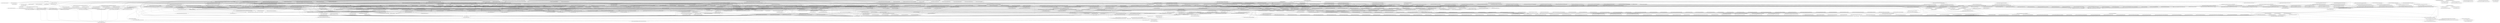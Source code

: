 digraph G {
  "org.jfree.chart.plot$CategoryPlot#drawBackground(java.awt.Graphics2D,java.awt.geom.Rectangle2D)" -> "org.jfree.chart.plot$Plot#fillBackground(java.awt.Graphics2D,java.awt.geom.Rectangle2D,org.jfree.chart.plot.PlotOrientation)";
  "org.jfree.chart.plot$CategoryPlot#drawBackground(java.awt.Graphics2D,java.awt.geom.Rectangle2D)" -> "org.jfree.chart.plot$Plot#drawBackgroundImage(java.awt.Graphics2D,java.awt.geom.Rectangle2D)";
  "org.jfree.chart.plot$Plot#fillBackground(java.awt.Graphics2D,java.awt.geom.Rectangle2D,org.jfree.chart.plot.PlotOrientation)" -> "org.jfree.chart.plot$PlotOrientation#<clinit>()";
  "org.jfree.chart.plot$XYPlot#datasetChanged(org.jfree.data.general.DatasetChangeEvent)" -> "org.jfree.chart.plot$Plot#datasetChanged(org.jfree.data.general.DatasetChangeEvent)";
  "org.jfree.chart.plot$XYPlot#datasetChanged(org.jfree.data.general.DatasetChangeEvent)" -> "org.jfree.chart.event$ChartChangeEvent#setType(org.jfree.chart.event.ChartChangeEventType)";
  "org.jfree.chart.plot$XYPlot#datasetChanged(org.jfree.data.general.DatasetChangeEvent)" -> "org.jfree.chart.plot$Plot#notifyListeners(org.jfree.chart.event.PlotChangeEvent)";
  "org.jfree.chart.plot$XYPlot#datasetChanged(org.jfree.data.general.DatasetChangeEvent)" -> "org.jfree.chart.event$PlotChangeEvent#PlotChangeEvent(org.jfree.chart.plot.Plot)";
  "org.jfree.chart.plot$XYPlot#datasetChanged(org.jfree.data.general.DatasetChangeEvent)" -> "org.jfree.chart.plot$Plot#getParent()";
  "org.jfree.chart.plot$XYPlot#datasetChanged(org.jfree.data.general.DatasetChangeEvent)" -> "org.jfree.chart.plot$XYPlot#configureRangeAxes()";
  "org.jfree.chart.plot$XYPlot#datasetChanged(org.jfree.data.general.DatasetChangeEvent)" -> "org.jfree.chart.event$ChartChangeEventType#<clinit>()";
  "org.jfree.chart.plot$XYPlot#datasetChanged(org.jfree.data.general.DatasetChangeEvent)" -> "org.jfree.chart.plot$XYPlot#configureDomainAxes()";
  "org.jfree.chart.plot$XYPlot#datasetChanged(org.jfree.data.general.DatasetChangeEvent)" -> "org.jfree.chart.plot$CategoryPlot#datasetChanged(org.jfree.data.general.DatasetChangeEvent)";
  "org.jfree.chart.plot$Plot#datasetChanged(org.jfree.data.general.DatasetChangeEvent)" -> "org.jfree.chart.plot$Plot#notifyListeners(org.jfree.chart.event.PlotChangeEvent)";
  "org.jfree.chart.plot$Plot#datasetChanged(org.jfree.data.general.DatasetChangeEvent)" -> "org.jfree.chart.event$ChartChangeEvent#setType(org.jfree.chart.event.ChartChangeEventType)";
  "org.jfree.chart.plot$Plot#datasetChanged(org.jfree.data.general.DatasetChangeEvent)" -> "org.jfree.chart.event$ChartChangeEventType#<clinit>()";
  "org.jfree.chart.plot$Plot#datasetChanged(org.jfree.data.general.DatasetChangeEvent)" -> "org.jfree.chart.event$PlotChangeEvent#PlotChangeEvent(org.jfree.chart.plot.Plot)";
  "org.jfree.chart.event$ChartChangeEventType#<clinit>()" -> "org.jfree.chart.event$ChartChangeEventType#ChartChangeEventType(java.lang.String)";
  "org.jfree.chart.axis$ValueAxis#setAutoRange(boolean)" -> "org.jfree.chart.axis$ValueAxis#setAutoRange(boolean,boolean)";
  "org.jfree.chart.axis$ValueAxis#setAutoRange(boolean,boolean)" -> "org.jfree.chart.axis$NumberAxis#autoAdjustRange()";
  "org.jfree.chart.axis$ValueAxis#setAutoRange(boolean,boolean)" -> "org.jfree.chart.axis$Axis#notifyListeners(org.jfree.chart.event.AxisChangeEvent)";
  "org.jfree.chart.axis$ValueAxis#setAutoRange(boolean,boolean)" -> "org.jfree.chart.axis$DateAxis#autoAdjustRange()";
  "org.jfree.chart.plot$Marker#equals(java.lang.Object)" -> "org.jfree.chart.util$LengthAdjustmentType#equals(java.lang.Object)";
  "org.jfree.chart.axis$ValueAxis#drawTickMarksAndLabels(java.awt.Graphics2D,double,java.awt.geom.Rectangle2D,java.awt.geom.Rectangle2D,org.jfree.chart.util.RectangleEdge,org.jfree.chart.plot.PlotRenderingInfo)" -> "org.jfree.chart.axis$Axis#getTickMarkInsideLength()";
  "org.jfree.chart.axis$ValueAxis#drawTickMarksAndLabels(java.awt.Graphics2D,double,java.awt.geom.Rectangle2D,java.awt.geom.Rectangle2D,org.jfree.chart.util.RectangleEdge,org.jfree.chart.plot.PlotRenderingInfo)" -> "org.jfree.chart.axis$NumberAxis#refreshTicks(java.awt.Graphics2D,org.jfree.chart.axis.AxisState,java.awt.geom.Rectangle2D,org.jfree.chart.util.RectangleEdge)";
  "org.jfree.chart.axis$ValueAxis#drawTickMarksAndLabels(java.awt.Graphics2D,double,java.awt.geom.Rectangle2D,java.awt.geom.Rectangle2D,org.jfree.chart.util.RectangleEdge,org.jfree.chart.plot.PlotRenderingInfo)" -> "org.jfree.chart.axis$DateAxis#valueToJava2D(double,java.awt.geom.Rectangle2D,org.jfree.chart.util.RectangleEdge)";
  "org.jfree.chart.axis$ValueAxis#drawTickMarksAndLabels(java.awt.Graphics2D,double,java.awt.geom.Rectangle2D,java.awt.geom.Rectangle2D,org.jfree.chart.util.RectangleEdge,org.jfree.chart.plot.PlotRenderingInfo)" -> "org.jfree.chart.axis$ValueAxis#calculateAnchorPoint(org.jfree.chart.axis.ValueTick,double,java.awt.geom.Rectangle2D,org.jfree.chart.util.RectangleEdge)";
  "org.jfree.chart.axis$ValueAxis#drawTickMarksAndLabels(java.awt.Graphics2D,double,java.awt.geom.Rectangle2D,java.awt.geom.Rectangle2D,org.jfree.chart.util.RectangleEdge,org.jfree.chart.plot.PlotRenderingInfo)" -> "org.jfree.chart.axis$Axis#getTickMarkStroke()";
  "org.jfree.chart.axis$ValueAxis#drawTickMarksAndLabels(java.awt.Graphics2D,double,java.awt.geom.Rectangle2D,java.awt.geom.Rectangle2D,org.jfree.chart.util.RectangleEdge,org.jfree.chart.plot.PlotRenderingInfo)" -> "org.jfree.chart.axis$Axis#isTickMarksVisible()";
  "org.jfree.chart.axis$ValueAxis#drawTickMarksAndLabels(java.awt.Graphics2D,double,java.awt.geom.Rectangle2D,java.awt.geom.Rectangle2D,org.jfree.chart.util.RectangleEdge,org.jfree.chart.plot.PlotRenderingInfo)" -> "org.jfree.chart.axis$NumberAxis#valueToJava2D(double,java.awt.geom.Rectangle2D,org.jfree.chart.util.RectangleEdge)";
  "org.jfree.chart.axis$ValueAxis#drawTickMarksAndLabels(java.awt.Graphics2D,double,java.awt.geom.Rectangle2D,java.awt.geom.Rectangle2D,org.jfree.chart.util.RectangleEdge,org.jfree.chart.plot.PlotRenderingInfo)" -> "org.jfree.chart.axis$ValueAxis#findMaximumTickLabelWidth(java.util.List,java.awt.Graphics2D,java.awt.geom.Rectangle2D,boolean)";
  "org.jfree.chart.axis$ValueAxis#drawTickMarksAndLabels(java.awt.Graphics2D,double,java.awt.geom.Rectangle2D,java.awt.geom.Rectangle2D,org.jfree.chart.util.RectangleEdge,org.jfree.chart.plot.PlotRenderingInfo)" -> "org.jfree.chart.axis$ValueAxis#isVerticalTickLabels()";
  "org.jfree.chart.axis$ValueAxis#drawTickMarksAndLabels(java.awt.Graphics2D,double,java.awt.geom.Rectangle2D,java.awt.geom.Rectangle2D,org.jfree.chart.util.RectangleEdge,org.jfree.chart.plot.PlotRenderingInfo)" -> "org.jfree.chart.axis$ValueAxis#findMaximumTickLabelHeight(java.util.List,java.awt.Graphics2D,java.awt.geom.Rectangle2D,boolean)";
  "org.jfree.chart.axis$ValueAxis#drawTickMarksAndLabels(java.awt.Graphics2D,double,java.awt.geom.Rectangle2D,java.awt.geom.Rectangle2D,org.jfree.chart.util.RectangleEdge,org.jfree.chart.plot.PlotRenderingInfo)" -> "org.jfree.chart.axis$Axis#isAxisLineVisible()";
  "org.jfree.chart.axis$ValueAxis#drawTickMarksAndLabels(java.awt.Graphics2D,double,java.awt.geom.Rectangle2D,java.awt.geom.Rectangle2D,org.jfree.chart.util.RectangleEdge,org.jfree.chart.plot.PlotRenderingInfo)" -> "org.jfree.chart.axis$Axis#isTickLabelsVisible()";
  "org.jfree.chart.axis$ValueAxis#drawTickMarksAndLabels(java.awt.Graphics2D,double,java.awt.geom.Rectangle2D,java.awt.geom.Rectangle2D,org.jfree.chart.util.RectangleEdge,org.jfree.chart.plot.PlotRenderingInfo)" -> "org.jfree.chart.axis$ValueAxis#drawAxisLine(java.awt.Graphics2D,double,java.awt.geom.Rectangle2D,org.jfree.chart.util.RectangleEdge)";
  "org.jfree.chart.axis$ValueAxis#drawTickMarksAndLabels(java.awt.Graphics2D,double,java.awt.geom.Rectangle2D,java.awt.geom.Rectangle2D,org.jfree.chart.util.RectangleEdge,org.jfree.chart.plot.PlotRenderingInfo)" -> "org.jfree.chart.axis$Axis#getTickMarkOutsideLength()";
  "org.jfree.chart.axis$ValueAxis#drawTickMarksAndLabels(java.awt.Graphics2D,double,java.awt.geom.Rectangle2D,java.awt.geom.Rectangle2D,org.jfree.chart.util.RectangleEdge,org.jfree.chart.plot.PlotRenderingInfo)" -> "org.jfree.chart.axis$Axis#getTickMarkPaint()";
  "org.jfree.chart.axis$ValueAxis#drawTickMarksAndLabels(java.awt.Graphics2D,double,java.awt.geom.Rectangle2D,java.awt.geom.Rectangle2D,org.jfree.chart.util.RectangleEdge,org.jfree.chart.plot.PlotRenderingInfo)" -> "org.jfree.chart.axis$DateAxis#refreshTicks(java.awt.Graphics2D,org.jfree.chart.axis.AxisState,java.awt.geom.Rectangle2D,org.jfree.chart.util.RectangleEdge)";
  "org.jfree.chart.axis$ValueAxis#drawTickMarksAndLabels(java.awt.Graphics2D,double,java.awt.geom.Rectangle2D,java.awt.geom.Rectangle2D,org.jfree.chart.util.RectangleEdge,org.jfree.chart.plot.PlotRenderingInfo)" -> "org.jfree.chart.axis$Axis#getTickLabelPaint()";
  "org.jfree.chart.axis$ValueAxis#drawTickMarksAndLabels(java.awt.Graphics2D,double,java.awt.geom.Rectangle2D,java.awt.geom.Rectangle2D,org.jfree.chart.util.RectangleEdge,org.jfree.chart.plot.PlotRenderingInfo)" -> "org.jfree.chart.axis$Axis#getTickLabelFont()";
  "org.jfree.chart.plot$XYPlot#getRenderer(int)" -> "org.jfree.chart.util$AbstractObjectList#size()";
  "org.jfree.chart.plot$XYPlot#getRenderer(int)" -> "org.jfree.chart.util$ObjectList#get(int)";
  "org.jfree.chart.axis$DateAxis#getMaximumDate()" -> "org.jfree.chart.axis$ValueAxis#getRange()";
  "org.jfree.chart.axis$DateAxis#draw(java.awt.Graphics2D,double,java.awt.geom.Rectangle2D,java.awt.geom.Rectangle2D,org.jfree.chart.util.RectangleEdge,org.jfree.chart.plot.PlotRenderingInfo)" -> "org.jfree.chart.axis$DateAxis#refreshTicks(java.awt.Graphics2D,org.jfree.chart.axis.AxisState,java.awt.geom.Rectangle2D,org.jfree.chart.util.RectangleEdge)";
  "org.jfree.chart.axis$DateAxis#draw(java.awt.Graphics2D,double,java.awt.geom.Rectangle2D,java.awt.geom.Rectangle2D,org.jfree.chart.util.RectangleEdge,org.jfree.chart.plot.PlotRenderingInfo)" -> "org.jfree.chart.axis$Axis#drawLabel(java.lang.String,java.awt.Graphics2D,java.awt.geom.Rectangle2D,java.awt.geom.Rectangle2D,org.jfree.chart.util.RectangleEdge,org.jfree.chart.axis.AxisState,org.jfree.chart.plot.PlotRenderingInfo)";
  "org.jfree.chart.axis$DateAxis#draw(java.awt.Graphics2D,double,java.awt.geom.Rectangle2D,java.awt.geom.Rectangle2D,org.jfree.chart.util.RectangleEdge,org.jfree.chart.plot.PlotRenderingInfo)" -> "org.jfree.chart.axis$Axis#getLabel()";
  "org.jfree.chart.axis$DateAxis#draw(java.awt.Graphics2D,double,java.awt.geom.Rectangle2D,java.awt.geom.Rectangle2D,org.jfree.chart.util.RectangleEdge,org.jfree.chart.plot.PlotRenderingInfo)" -> "org.jfree.chart.axis$ValueAxis#drawTickMarksAndLabels(java.awt.Graphics2D,double,java.awt.geom.Rectangle2D,java.awt.geom.Rectangle2D,org.jfree.chart.util.RectangleEdge,org.jfree.chart.plot.PlotRenderingInfo)";
  "org.jfree.chart.axis$DateAxis#draw(java.awt.Graphics2D,double,java.awt.geom.Rectangle2D,java.awt.geom.Rectangle2D,org.jfree.chart.util.RectangleEdge,org.jfree.chart.plot.PlotRenderingInfo)" -> "org.jfree.chart.axis$Axis#isVisible()";
  "org.jfree.chart.axis$DateAxis#refreshTicks(java.awt.Graphics2D,org.jfree.chart.axis.AxisState,java.awt.geom.Rectangle2D,org.jfree.chart.util.RectangleEdge)" -> "org.jfree.chart.axis$DateAxis#refreshTicksHorizontal(java.awt.Graphics2D,java.awt.geom.Rectangle2D,org.jfree.chart.util.RectangleEdge)";
  "org.jfree.chart.axis$DateAxis#refreshTicks(java.awt.Graphics2D,org.jfree.chart.axis.AxisState,java.awt.geom.Rectangle2D,org.jfree.chart.util.RectangleEdge)" -> "org.jfree.chart.axis$DateAxis#refreshTicksVertical(java.awt.Graphics2D,java.awt.geom.Rectangle2D,org.jfree.chart.util.RectangleEdge)";
  "org.jfree.chart.plot$CategoryPlot#setRangeAxes(org.jfree.chart.axis.ValueAxis[])" -> "org.jfree.chart.plot$Plot#fireChangeEvent()";
  "org.jfree.chart.plot$CategoryPlot#setRangeAxes(org.jfree.chart.axis.ValueAxis[])" -> "org.jfree.chart.plot$CategoryPlot#setRangeAxis(int,org.jfree.chart.axis.ValueAxis,boolean)";
  "org.jfree.chart.plot$Plot#fireChangeEvent()" -> "org.jfree.chart.plot$Plot#notifyListeners(org.jfree.chart.event.PlotChangeEvent)";
  "org.jfree.chart.plot$Plot#fireChangeEvent()" -> "org.jfree.chart.event$PlotChangeEvent#PlotChangeEvent(org.jfree.chart.plot.Plot)";
  "org.jfree.chart.axis$CategoryAxis#draw(java.awt.Graphics2D,double,java.awt.geom.Rectangle2D,java.awt.geom.Rectangle2D,org.jfree.chart.util.RectangleEdge,org.jfree.chart.plot.PlotRenderingInfo)" -> "org.jfree.chart.axis$Axis#isAxisLineVisible()";
  "org.jfree.chart.axis$CategoryAxis#draw(java.awt.Graphics2D,double,java.awt.geom.Rectangle2D,java.awt.geom.Rectangle2D,org.jfree.chart.util.RectangleEdge,org.jfree.chart.plot.PlotRenderingInfo)" -> "org.jfree.chart.axis$Axis#isVisible()";
  "org.jfree.chart.axis$CategoryAxis#draw(java.awt.Graphics2D,double,java.awt.geom.Rectangle2D,java.awt.geom.Rectangle2D,org.jfree.chart.util.RectangleEdge,org.jfree.chart.plot.PlotRenderingInfo)" -> "org.jfree.chart.axis$CategoryAxis#drawCategoryLabels(java.awt.Graphics2D,java.awt.geom.Rectangle2D,java.awt.geom.Rectangle2D,org.jfree.chart.util.RectangleEdge,org.jfree.chart.axis.AxisState,org.jfree.chart.plot.PlotRenderingInfo)";
  "org.jfree.chart.axis$CategoryAxis#draw(java.awt.Graphics2D,double,java.awt.geom.Rectangle2D,java.awt.geom.Rectangle2D,org.jfree.chart.util.RectangleEdge,org.jfree.chart.plot.PlotRenderingInfo)" -> "org.jfree.chart.axis$Axis#drawLabel(java.lang.String,java.awt.Graphics2D,java.awt.geom.Rectangle2D,java.awt.geom.Rectangle2D,org.jfree.chart.util.RectangleEdge,org.jfree.chart.axis.AxisState,org.jfree.chart.plot.PlotRenderingInfo)";
  "org.jfree.chart.axis$CategoryAxis#draw(java.awt.Graphics2D,double,java.awt.geom.Rectangle2D,java.awt.geom.Rectangle2D,org.jfree.chart.util.RectangleEdge,org.jfree.chart.plot.PlotRenderingInfo)" -> "org.jfree.chart.axis$Axis#getLabel()";
  "org.jfree.chart.axis$CategoryAxis#draw(java.awt.Graphics2D,double,java.awt.geom.Rectangle2D,java.awt.geom.Rectangle2D,org.jfree.chart.util.RectangleEdge,org.jfree.chart.plot.PlotRenderingInfo)" -> "org.jfree.chart.axis$Axis#drawAxisLine(java.awt.Graphics2D,double,java.awt.geom.Rectangle2D,org.jfree.chart.util.RectangleEdge)";
  "org.jfree.chart.plot$CategoryPlot#clearDomainAxes()" -> "org.jfree.chart.axis$Axis#removeChangeListener(org.jfree.chart.event.AxisChangeListener)";
  "org.jfree.chart.plot$CategoryPlot#clearDomainAxes()" -> "org.jfree.chart.plot$Plot#fireChangeEvent()";
  "org.jfree.chart.plot$CategoryPlot#clearDomainAxes()" -> "org.jfree.chart.util$ObjectList#get(int)";
  "org.jfree.chart.plot$CategoryPlot#clearDomainAxes()" -> "org.jfree.chart.util$AbstractObjectList#size()";
  "org.jfree.chart.plot$CategoryPlot#clearDomainAxes()" -> "org.jfree.chart.util$AbstractObjectList#clear()";
  "org.jfree.chart.axis$Axis#removeChangeListener(org.jfree.chart.event.AxisChangeListener)" -> "org.jfree.chart.axis$Axis#<clinit>()";
  "org.jfree.chart.axis$ValueAxis#zoomRange(double,double)" -> "org.jfree.chart.axis$DateAxis#setRange(org.jfree.data.Range)";
  "org.jfree.chart.axis$ValueAxis#zoomRange(double,double)" -> "org.jfree.chart.axis$ValueAxis#isInverted()";
  "org.jfree.chart.axis$ValueAxis#zoomRange(double,double)" -> "org.jfree.chart.axis$ValueAxis#setRange(org.jfree.data.Range)";
  "org.jfree.chart.axis$DateAxis#setRange(org.jfree.data.Range)" -> "org.jfree.chart.axis$DateAxis#setRange(org.jfree.data.Range,boolean,boolean)";
  "org.jfree.chart.axis$ValueAxis#setRangeWithMargins(org.jfree.data.Range,boolean,boolean)" -> "org.jfree.chart.axis$ValueAxis#getLowerMargin()";
  "org.jfree.chart.axis$ValueAxis#setRangeWithMargins(org.jfree.data.Range,boolean,boolean)" -> "org.jfree.chart.axis$ValueAxis#setRange(org.jfree.data.Range,boolean,boolean)";
  "org.jfree.chart.axis$ValueAxis#setRangeWithMargins(org.jfree.data.Range,boolean,boolean)" -> "org.jfree.chart.axis$ValueAxis#getUpperMargin()";
  "org.jfree.chart.axis$ValueAxis#setRangeWithMargins(org.jfree.data.Range,boolean,boolean)" -> "org.jfree.chart.axis$DateAxis#setRange(org.jfree.data.Range,boolean,boolean)";
  "org.jfree.chart.axis$Axis#setTickMarkInsideLength(float)" -> "org.jfree.chart.axis$Axis#notifyListeners(org.jfree.chart.event.AxisChangeEvent)";
  "org.jfree.chart.axis$Axis#notifyListeners(org.jfree.chart.event.AxisChangeEvent)" -> "org.jfree.chart.plot$Plot#axisChanged(org.jfree.chart.event.AxisChangeEvent)";
  "org.jfree.chart.axis$Axis#notifyListeners(org.jfree.chart.event.AxisChangeEvent)" -> "org.jfree.chart.axis$Axis#<clinit>()";
  "org.jfree.chart.plot$Marker#Marker(java.awt.Paint,java.awt.Stroke,java.awt.Paint,java.awt.Stroke,float)" -> "org.jfree.chart.util$RectangleAnchor#<clinit>()";
  "org.jfree.chart.plot$Marker#Marker(java.awt.Paint,java.awt.Stroke,java.awt.Paint,java.awt.Stroke,float)" -> "org.jfree.chart.util$RectangleInsets#<clinit>()";
  "org.jfree.chart.plot$Marker#Marker(java.awt.Paint,java.awt.Stroke,java.awt.Paint,java.awt.Stroke,float)" -> "org.jfree.chart.util$RectangleInsets#RectangleInsets(double,double,double,double)";
  "org.jfree.chart.plot$Marker#Marker(java.awt.Paint,java.awt.Stroke,java.awt.Paint,java.awt.Stroke,float)" -> "org.jfree.chart.util$LengthAdjustmentType#<clinit>()";
  "org.jfree.chart.plot$Marker#Marker(java.awt.Paint,java.awt.Stroke,java.awt.Paint,java.awt.Stroke,float)" -> "org.jfree.chart.text$TextAnchor#<clinit>()";
  "org.jfree.chart.util$RectangleAnchor#<clinit>()" -> "org.jfree.chart.util$RectangleAnchor#RectangleAnchor(java.lang.String)";
  "org.jfree.chart.axis$Axis#drawLabel(java.lang.String,java.awt.Graphics2D,java.awt.geom.Rectangle2D,java.awt.geom.Rectangle2D,org.jfree.chart.util.RectangleEdge,org.jfree.chart.axis.AxisState,org.jfree.chart.plot.PlotRenderingInfo)" -> "org.jfree.chart.axis$Axis#getLabelAngle()";
  "org.jfree.chart.axis$Axis#drawLabel(java.lang.String,java.awt.Graphics2D,java.awt.geom.Rectangle2D,java.awt.geom.Rectangle2D,org.jfree.chart.util.RectangleEdge,org.jfree.chart.axis.AxisState,org.jfree.chart.plot.PlotRenderingInfo)" -> "org.jfree.chart.util$RectangleInsets#getLeft()";
  "org.jfree.chart.axis$Axis#drawLabel(java.lang.String,java.awt.Graphics2D,java.awt.geom.Rectangle2D,java.awt.geom.Rectangle2D,org.jfree.chart.util.RectangleEdge,org.jfree.chart.axis.AxisState,org.jfree.chart.plot.PlotRenderingInfo)" -> "org.jfree.chart.axis$Axis#getLabelFont()";
  "org.jfree.chart.axis$Axis#drawLabel(java.lang.String,java.awt.Graphics2D,java.awt.geom.Rectangle2D,java.awt.geom.Rectangle2D,org.jfree.chart.util.RectangleEdge,org.jfree.chart.axis.AxisState,org.jfree.chart.plot.PlotRenderingInfo)" -> "org.jfree.chart.util$RectangleInsets#getBottom()";
  "org.jfree.chart.axis$Axis#drawLabel(java.lang.String,java.awt.Graphics2D,java.awt.geom.Rectangle2D,java.awt.geom.Rectangle2D,org.jfree.chart.util.RectangleEdge,org.jfree.chart.axis.AxisState,org.jfree.chart.plot.PlotRenderingInfo)" -> "org.jfree.chart.axis$Axis#getLabelInsets()";
  "org.jfree.chart.axis$Axis#drawLabel(java.lang.String,java.awt.Graphics2D,java.awt.geom.Rectangle2D,java.awt.geom.Rectangle2D,org.jfree.chart.util.RectangleEdge,org.jfree.chart.axis.AxisState,org.jfree.chart.plot.PlotRenderingInfo)" -> "org.jfree.chart.util$RectangleInsets#getTop()";
  "org.jfree.chart.axis$Axis#drawLabel(java.lang.String,java.awt.Graphics2D,java.awt.geom.Rectangle2D,java.awt.geom.Rectangle2D,org.jfree.chart.util.RectangleEdge,org.jfree.chart.axis.AxisState,org.jfree.chart.plot.PlotRenderingInfo)" -> "org.jfree.chart.axis$Axis#getLabelPaint()";
  "org.jfree.chart.axis$Axis#drawLabel(java.lang.String,java.awt.Graphics2D,java.awt.geom.Rectangle2D,java.awt.geom.Rectangle2D,org.jfree.chart.util.RectangleEdge,org.jfree.chart.axis.AxisState,org.jfree.chart.plot.PlotRenderingInfo)" -> "org.jfree.chart.text$TextAnchor#<clinit>()";
  "org.jfree.chart.axis$Axis#drawLabel(java.lang.String,java.awt.Graphics2D,java.awt.geom.Rectangle2D,java.awt.geom.Rectangle2D,org.jfree.chart.util.RectangleEdge,org.jfree.chart.axis.AxisState,org.jfree.chart.plot.PlotRenderingInfo)" -> "org.jfree.chart.util$RectangleInsets#getRight()";
  "org.jfree.chart.plot$CategoryPlot#calculateDomainAxisSpace(java.awt.Graphics2D,java.awt.geom.Rectangle2D,org.jfree.chart.axis.AxisSpace)" -> "org.jfree.chart.plot$CategoryPlot#getDomainAxisEdge(int)";
  "org.jfree.chart.plot$CategoryPlot#calculateDomainAxisSpace(java.awt.Graphics2D,java.awt.geom.Rectangle2D,org.jfree.chart.axis.AxisSpace)" -> "org.jfree.chart.util$ObjectList#get(int)";
  "org.jfree.chart.plot$CategoryPlot#calculateDomainAxisSpace(java.awt.Graphics2D,java.awt.geom.Rectangle2D,org.jfree.chart.axis.AxisSpace)" -> "org.jfree.chart.plot$Plot#resolveDomainAxisLocation(org.jfree.chart.axis.AxisLocation,org.jfree.chart.plot.PlotOrientation)";
  "org.jfree.chart.plot$CategoryPlot#calculateDomainAxisSpace(java.awt.Graphics2D,java.awt.geom.Rectangle2D,org.jfree.chart.axis.AxisSpace)" -> "org.jfree.chart.plot$Plot#<clinit>()";
  "org.jfree.chart.plot$CategoryPlot#calculateDomainAxisSpace(java.awt.Graphics2D,java.awt.geom.Rectangle2D,org.jfree.chart.axis.AxisSpace)" -> "org.jfree.chart.axis$CategoryAxis#reserveSpace(java.awt.Graphics2D,org.jfree.chart.plot.Plot,java.awt.geom.Rectangle2D,org.jfree.chart.util.RectangleEdge,org.jfree.chart.axis.AxisSpace)";
  "org.jfree.chart.plot$CategoryPlot#calculateDomainAxisSpace(java.awt.Graphics2D,java.awt.geom.Rectangle2D,org.jfree.chart.axis.AxisSpace)" -> "org.jfree.chart.plot$CategoryPlot#getDomainAxisLocation()";
  "org.jfree.chart.plot$CategoryPlot#calculateDomainAxisSpace(java.awt.Graphics2D,java.awt.geom.Rectangle2D,org.jfree.chart.axis.AxisSpace)" -> "org.jfree.chart.util$AbstractObjectList#size()";
  "org.jfree.chart.plot$CategoryPlot#calculateDomainAxisSpace(java.awt.Graphics2D,java.awt.geom.Rectangle2D,org.jfree.chart.axis.AxisSpace)" -> "org.jfree.chart.axis$ValueAxis#reserveSpace(java.awt.Graphics2D,org.jfree.chart.plot.Plot,java.awt.geom.Rectangle2D,org.jfree.chart.util.RectangleEdge,org.jfree.chart.axis.AxisSpace)";
  "org.jfree.chart.plot$CategoryPlot#calculateDomainAxisSpace(java.awt.Graphics2D,java.awt.geom.Rectangle2D,org.jfree.chart.axis.AxisSpace)" -> "org.jfree.chart.plot$PlotOrientation#<clinit>()";
  "org.jfree.chart.plot$CategoryPlot#calculateDomainAxisSpace(java.awt.Graphics2D,java.awt.geom.Rectangle2D,org.jfree.chart.axis.AxisSpace)" -> "org.jfree.chart.plot$CategoryPlot#getDomainAxis()";
  "org.jfree.chart.plot$CategoryPlot#getDomainAxisEdge(int)" -> "org.jfree.chart.plot$Plot#resolveDomainAxisLocation(org.jfree.chart.axis.AxisLocation,org.jfree.chart.plot.PlotOrientation)";
  "org.jfree.chart.plot$CategoryPlot#getDomainAxisEdge(int)" -> "org.jfree.chart.plot$CategoryPlot#getDomainAxisLocation(int)";
  "org.jfree.chart.plot$CategoryPlot#getDomainAxisEdge(int)" -> "org.jfree.chart.plot$Plot#<clinit>()";
  "org.jfree.chart.plot$CategoryPlot#setDomainAxisLocation(int,org.jfree.chart.axis.AxisLocation,boolean)" -> "org.jfree.chart.plot$Plot#fireChangeEvent()";
  "org.jfree.chart.plot$CategoryPlot#setDomainAxisLocation(int,org.jfree.chart.axis.AxisLocation,boolean)" -> "org.jfree.chart.util$ObjectList#set(int,java.lang.Object)";
  "org.jfree.chart.axis$NumberAxis#selectVerticalAutoTickUnit(java.awt.Graphics2D,java.awt.geom.Rectangle2D,org.jfree.chart.util.RectangleEdge)" -> "org.jfree.chart.axis$NumberAxis#getTickUnit()";
  "org.jfree.chart.axis$NumberAxis#selectVerticalAutoTickUnit(java.awt.Graphics2D,java.awt.geom.Rectangle2D,org.jfree.chart.util.RectangleEdge)" -> "org.jfree.chart.axis$ValueAxis#getStandardTickUnits()";
  "org.jfree.chart.axis$NumberAxis#selectVerticalAutoTickUnit(java.awt.Graphics2D,java.awt.geom.Rectangle2D,org.jfree.chart.util.RectangleEdge)" -> "org.jfree.chart.axis$ValueAxis#lengthToJava2D(double,java.awt.geom.Rectangle2D,org.jfree.chart.util.RectangleEdge)";
  "org.jfree.chart.axis$NumberAxis#selectVerticalAutoTickUnit(java.awt.Graphics2D,java.awt.geom.Rectangle2D,org.jfree.chart.util.RectangleEdge)" -> "org.jfree.chart.axis$NumberAxis#estimateMaximumTickLabelHeight(java.awt.Graphics2D)";
  "org.jfree.chart.axis$NumberAxis#selectVerticalAutoTickUnit(java.awt.Graphics2D,java.awt.geom.Rectangle2D,org.jfree.chart.util.RectangleEdge)" -> "org.jfree.chart.axis$NumberAxis#setTickUnit(org.jfree.chart.axis.NumberTickUnit,boolean,boolean)";
  "org.jfree.chart.axis$CategoryAxis#calculateCategorySize(int,java.awt.geom.Rectangle2D,org.jfree.chart.util.RectangleEdge)" -> "org.jfree.chart.axis$CategoryAxis#getLowerMargin()";
  "org.jfree.chart.axis$CategoryAxis#calculateCategorySize(int,java.awt.geom.Rectangle2D,org.jfree.chart.util.RectangleEdge)" -> "org.jfree.chart.axis$CategoryAxis#getUpperMargin()";
  "org.jfree.chart.axis$CategoryAxis#calculateCategorySize(int,java.awt.geom.Rectangle2D,org.jfree.chart.util.RectangleEdge)" -> "org.jfree.chart.axis$CategoryAxis#getCategoryMargin()";
  "org.jfree.chart.axis$NumberAxis#refreshTicksVertical(java.awt.Graphics2D,java.awt.geom.Rectangle2D,org.jfree.chart.util.RectangleEdge)" -> "org.jfree.chart.axis$Axis#getTickLabelFont()";
  "org.jfree.chart.axis$NumberAxis#refreshTicksVertical(java.awt.Graphics2D,java.awt.geom.Rectangle2D,org.jfree.chart.util.RectangleEdge)" -> "org.jfree.chart.axis$NumberAxis#selectAutoTickUnit(java.awt.Graphics2D,java.awt.geom.Rectangle2D,org.jfree.chart.util.RectangleEdge)";
  "org.jfree.chart.axis$NumberAxis#refreshTicksVertical(java.awt.Graphics2D,java.awt.geom.Rectangle2D,org.jfree.chart.util.RectangleEdge)" -> "org.jfree.chart.axis$ValueAxis#isVerticalTickLabels()";
  "org.jfree.chart.axis$NumberAxis#refreshTicksVertical(java.awt.Graphics2D,java.awt.geom.Rectangle2D,org.jfree.chart.util.RectangleEdge)" -> "org.jfree.chart.axis$NumberAxis#calculateLowestVisibleTickValue()";
  "org.jfree.chart.axis$NumberAxis#refreshTicksVertical(java.awt.Graphics2D,java.awt.geom.Rectangle2D,org.jfree.chart.util.RectangleEdge)" -> "org.jfree.chart.axis$ValueAxis#isAutoTickUnitSelection()";
  "org.jfree.chart.axis$NumberAxis#refreshTicksVertical(java.awt.Graphics2D,java.awt.geom.Rectangle2D,org.jfree.chart.util.RectangleEdge)" -> "org.jfree.chart.text$TextAnchor#<clinit>()";
  "org.jfree.chart.axis$NumberAxis#refreshTicksVertical(java.awt.Graphics2D,java.awt.geom.Rectangle2D,org.jfree.chart.util.RectangleEdge)" -> "org.jfree.chart.axis$NumberAxis#calculateVisibleTickCount()";
  "org.jfree.chart.axis$NumberAxis#refreshTicksVertical(java.awt.Graphics2D,java.awt.geom.Rectangle2D,org.jfree.chart.util.RectangleEdge)" -> "org.jfree.chart.axis$NumberAxis#getTickUnit()";
  "org.jfree.chart.axis$NumberAxis#refreshTicksVertical(java.awt.Graphics2D,java.awt.geom.Rectangle2D,org.jfree.chart.util.RectangleEdge)" -> "org.jfree.chart.axis$NumberAxis#getNumberFormatOverride()";
  "org.jfree.chart.axis$NumberAxis#refreshTicksHorizontal(java.awt.Graphics2D,java.awt.geom.Rectangle2D,org.jfree.chart.util.RectangleEdge)" -> "org.jfree.chart.axis$NumberAxis#calculateLowestVisibleTickValue()";
  "org.jfree.chart.axis$NumberAxis#refreshTicksHorizontal(java.awt.Graphics2D,java.awt.geom.Rectangle2D,org.jfree.chart.util.RectangleEdge)" -> "org.jfree.chart.axis$NumberAxis#calculateVisibleTickCount()";
  "org.jfree.chart.axis$NumberAxis#refreshTicksHorizontal(java.awt.Graphics2D,java.awt.geom.Rectangle2D,org.jfree.chart.util.RectangleEdge)" -> "org.jfree.chart.axis$NumberAxis#getTickUnit()";
  "org.jfree.chart.axis$NumberAxis#refreshTicksHorizontal(java.awt.Graphics2D,java.awt.geom.Rectangle2D,org.jfree.chart.util.RectangleEdge)" -> "org.jfree.chart.axis$NumberAxis#selectAutoTickUnit(java.awt.Graphics2D,java.awt.geom.Rectangle2D,org.jfree.chart.util.RectangleEdge)";
  "org.jfree.chart.axis$NumberAxis#refreshTicksHorizontal(java.awt.Graphics2D,java.awt.geom.Rectangle2D,org.jfree.chart.util.RectangleEdge)" -> "org.jfree.chart.text$TextAnchor#<clinit>()";
  "org.jfree.chart.axis$NumberAxis#refreshTicksHorizontal(java.awt.Graphics2D,java.awt.geom.Rectangle2D,org.jfree.chart.util.RectangleEdge)" -> "org.jfree.chart.axis$ValueAxis#isAutoTickUnitSelection()";
  "org.jfree.chart.axis$NumberAxis#refreshTicksHorizontal(java.awt.Graphics2D,java.awt.geom.Rectangle2D,org.jfree.chart.util.RectangleEdge)" -> "org.jfree.chart.axis$ValueAxis#isVerticalTickLabels()";
  "org.jfree.chart.axis$NumberAxis#refreshTicksHorizontal(java.awt.Graphics2D,java.awt.geom.Rectangle2D,org.jfree.chart.util.RectangleEdge)" -> "org.jfree.chart.axis$NumberAxis#getNumberFormatOverride()";
  "org.jfree.chart.axis$NumberAxis#refreshTicksHorizontal(java.awt.Graphics2D,java.awt.geom.Rectangle2D,org.jfree.chart.util.RectangleEdge)" -> "org.jfree.chart.axis$Axis#getTickLabelFont()";
  "org.jfree.chart.axis$NumberAxis#calculateLowestVisibleTickValue()" -> "org.jfree.chart.axis$ValueAxis#getRange()";
  "org.jfree.chart.axis$NumberAxis#calculateLowestVisibleTickValue()" -> "org.jfree.chart.axis$NumberAxis#getTickUnit()";
  "org.jfree.chart.plot$XYPlot#draw(java.awt.Graphics2D,java.awt.geom.Rectangle2D,java.awt.geom.Point2D,org.jfree.chart.plot.PlotState,org.jfree.chart.plot.PlotRenderingInfo)" -> "org.jfree.chart.plot$XYPlot#getDomainAxisEdge(int)";
  "org.jfree.chart.plot$XYPlot#draw(java.awt.Graphics2D,java.awt.geom.Rectangle2D,java.awt.geom.Point2D,org.jfree.chart.plot.PlotState,org.jfree.chart.plot.PlotRenderingInfo)" -> "org.jfree.chart.plot$XYPlot#getDomainAxis(int)";
  "org.jfree.chart.plot$XYPlot#draw(java.awt.Graphics2D,java.awt.geom.Rectangle2D,java.awt.geom.Point2D,org.jfree.chart.plot.PlotState,org.jfree.chart.plot.PlotRenderingInfo)" -> "org.jfree.chart.plot$DatasetRenderingOrder#<clinit>()";
  "org.jfree.chart.plot$XYPlot#draw(java.awt.Graphics2D,java.awt.geom.Rectangle2D,java.awt.geom.Point2D,org.jfree.chart.plot.PlotState,org.jfree.chart.plot.PlotRenderingInfo)" -> "org.jfree.chart.plot$XYPlot#getRangeAxisForDataset(int)";
  "org.jfree.chart.plot$XYPlot#draw(java.awt.Graphics2D,java.awt.geom.Rectangle2D,java.awt.geom.Point2D,org.jfree.chart.plot.PlotState,org.jfree.chart.plot.PlotRenderingInfo)" -> "org.jfree.chart.plot$XYPlot#getDatasetRenderingOrder()";
  "org.jfree.chart.plot$XYPlot#draw(java.awt.Graphics2D,java.awt.geom.Rectangle2D,java.awt.geom.Point2D,org.jfree.chart.plot.PlotState,org.jfree.chart.plot.PlotRenderingInfo)" -> "org.jfree.chart.plot$XYPlot#getDomainAxis()";
  "org.jfree.chart.plot$XYPlot#draw(java.awt.Graphics2D,java.awt.geom.Rectangle2D,java.awt.geom.Point2D,org.jfree.chart.plot.PlotState,org.jfree.chart.plot.PlotRenderingInfo)" -> "org.jfree.chart.plot$XYPlot#setDomainCrosshairValue(double,boolean)";
  "org.jfree.chart.plot$XYPlot#draw(java.awt.Graphics2D,java.awt.geom.Rectangle2D,java.awt.geom.Point2D,org.jfree.chart.plot.PlotState,org.jfree.chart.plot.PlotRenderingInfo)" -> "org.jfree.chart.plot$PlotOrientation#<clinit>()";
  "org.jfree.chart.plot$XYPlot#draw(java.awt.Graphics2D,java.awt.geom.Rectangle2D,java.awt.geom.Point2D,org.jfree.chart.plot.PlotState,org.jfree.chart.plot.PlotRenderingInfo)" -> "org.jfree.chart.plot$XYPlot#getRenderer(int)";
  "org.jfree.chart.plot$XYPlot#draw(java.awt.Graphics2D,java.awt.geom.Rectangle2D,java.awt.geom.Point2D,org.jfree.chart.plot.PlotState,org.jfree.chart.plot.PlotRenderingInfo)" -> "org.jfree.chart.plot$XYPlot#render(java.awt.Graphics2D,java.awt.geom.Rectangle2D,int,org.jfree.chart.plot.PlotRenderingInfo,org.jfree.chart.plot.CrosshairState)";
  "org.jfree.chart.plot$XYPlot#draw(java.awt.Graphics2D,java.awt.geom.Rectangle2D,java.awt.geom.Point2D,org.jfree.chart.plot.PlotState,org.jfree.chart.plot.PlotRenderingInfo)" -> "org.jfree.chart.plot$XYPlot#getDomainCrosshairValue()";
  "org.jfree.chart.plot$XYPlot#draw(java.awt.Graphics2D,java.awt.geom.Rectangle2D,java.awt.geom.Point2D,org.jfree.chart.plot.PlotState,org.jfree.chart.plot.PlotRenderingInfo)" -> "org.jfree.chart.util$Layer#<clinit>()";
  "org.jfree.chart.plot$XYPlot#draw(java.awt.Graphics2D,java.awt.geom.Rectangle2D,java.awt.geom.Point2D,org.jfree.chart.plot.PlotState,org.jfree.chart.plot.PlotRenderingInfo)" -> "org.jfree.chart.util$AbstractObjectList#size()";
  "org.jfree.chart.plot$XYPlot#draw(java.awt.Graphics2D,java.awt.geom.Rectangle2D,java.awt.geom.Point2D,org.jfree.chart.plot.PlotState,org.jfree.chart.plot.PlotRenderingInfo)" -> "org.jfree.chart.plot$XYPlot#drawZeroDomainBaseline(java.awt.Graphics2D,java.awt.geom.Rectangle2D)";
  "org.jfree.chart.plot$XYPlot#draw(java.awt.Graphics2D,java.awt.geom.Rectangle2D,java.awt.geom.Point2D,org.jfree.chart.plot.PlotState,org.jfree.chart.plot.PlotRenderingInfo)" -> "org.jfree.chart.plot$XYPlot#drawDomainMarkers(java.awt.Graphics2D,java.awt.geom.Rectangle2D,int,org.jfree.chart.util.Layer)";
  "org.jfree.chart.plot$XYPlot#draw(java.awt.Graphics2D,java.awt.geom.Rectangle2D,java.awt.geom.Point2D,org.jfree.chart.plot.PlotState,org.jfree.chart.plot.PlotRenderingInfo)" -> "org.jfree.chart.plot$XYPlot#getRangeCrosshairPaint()";
  "org.jfree.chart.plot$XYPlot#draw(java.awt.Graphics2D,java.awt.geom.Rectangle2D,java.awt.geom.Point2D,org.jfree.chart.plot.PlotState,org.jfree.chart.plot.PlotRenderingInfo)" -> "org.jfree.chart.axis$NumberAxis#java2DToValue(double,java.awt.geom.Rectangle2D,org.jfree.chart.util.RectangleEdge)";
  "org.jfree.chart.plot$XYPlot#draw(java.awt.Graphics2D,java.awt.geom.Rectangle2D,java.awt.geom.Point2D,org.jfree.chart.plot.PlotState,org.jfree.chart.plot.PlotRenderingInfo)" -> "org.jfree.chart.plot$Plot#drawNoDataMessage(java.awt.Graphics2D,java.awt.geom.Rectangle2D)";
  "org.jfree.chart.plot$XYPlot#draw(java.awt.Graphics2D,java.awt.geom.Rectangle2D,java.awt.geom.Point2D,org.jfree.chart.plot.PlotState,org.jfree.chart.plot.PlotRenderingInfo)" -> "org.jfree.chart.plot$XYPlot#drawAnnotations(java.awt.Graphics2D,java.awt.geom.Rectangle2D,org.jfree.chart.plot.PlotRenderingInfo)";
  "org.jfree.chart.plot$XYPlot#draw(java.awt.Graphics2D,java.awt.geom.Rectangle2D,java.awt.geom.Point2D,org.jfree.chart.plot.PlotState,org.jfree.chart.plot.PlotRenderingInfo)" -> "org.jfree.chart.plot$XYPlot#drawRangeMarkers(java.awt.Graphics2D,java.awt.geom.Rectangle2D,int,org.jfree.chart.util.Layer)";
  "org.jfree.chart.plot$XYPlot#draw(java.awt.Graphics2D,java.awt.geom.Rectangle2D,java.awt.geom.Point2D,org.jfree.chart.plot.PlotState,org.jfree.chart.plot.PlotRenderingInfo)" -> "org.jfree.chart.plot$XYPlot#setRangeCrosshairValue(double,boolean)";
  "org.jfree.chart.plot$XYPlot#draw(java.awt.Graphics2D,java.awt.geom.Rectangle2D,java.awt.geom.Point2D,org.jfree.chart.plot.PlotState,org.jfree.chart.plot.PlotRenderingInfo)" -> "org.jfree.chart.plot$XYPlot#getRangeCrosshairValue()";
  "org.jfree.chart.plot$XYPlot#draw(java.awt.Graphics2D,java.awt.geom.Rectangle2D,java.awt.geom.Point2D,org.jfree.chart.plot.PlotState,org.jfree.chart.plot.PlotRenderingInfo)" -> "org.jfree.chart.plot$XYPlot#drawBackground(java.awt.Graphics2D,java.awt.geom.Rectangle2D)";
  "org.jfree.chart.plot$XYPlot#draw(java.awt.Graphics2D,java.awt.geom.Rectangle2D,java.awt.geom.Point2D,org.jfree.chart.plot.PlotState,org.jfree.chart.plot.PlotRenderingInfo)" -> "org.jfree.chart.plot$Plot#getForegroundAlpha()";
  "org.jfree.chart.plot$XYPlot#draw(java.awt.Graphics2D,java.awt.geom.Rectangle2D,java.awt.geom.Point2D,org.jfree.chart.plot.PlotState,org.jfree.chart.plot.PlotRenderingInfo)" -> "org.jfree.chart.plot$XYPlot#getRangeAxis()";
  "org.jfree.chart.plot$XYPlot#draw(java.awt.Graphics2D,java.awt.geom.Rectangle2D,java.awt.geom.Point2D,org.jfree.chart.plot.PlotState,org.jfree.chart.plot.PlotRenderingInfo)" -> "org.jfree.chart.axis$DateAxis#java2DToValue(double,java.awt.geom.Rectangle2D,org.jfree.chart.util.RectangleEdge)";
  "org.jfree.chart.plot$XYPlot#draw(java.awt.Graphics2D,java.awt.geom.Rectangle2D,java.awt.geom.Point2D,org.jfree.chart.plot.PlotState,org.jfree.chart.plot.PlotRenderingInfo)" -> "org.jfree.chart.plot$Plot#getInsets()";
  "org.jfree.chart.plot$XYPlot#draw(java.awt.Graphics2D,java.awt.geom.Rectangle2D,java.awt.geom.Point2D,org.jfree.chart.plot.PlotState,org.jfree.chart.plot.PlotRenderingInfo)" -> "org.jfree.chart.plot$XYPlot#drawRangeCrosshair(java.awt.Graphics2D,java.awt.geom.Rectangle2D,org.jfree.chart.plot.PlotOrientation,double,org.jfree.chart.axis.ValueAxis,java.awt.Stroke,java.awt.Paint)";
  "org.jfree.chart.plot$XYPlot#draw(java.awt.Graphics2D,java.awt.geom.Rectangle2D,java.awt.geom.Point2D,org.jfree.chart.plot.PlotState,org.jfree.chart.plot.PlotRenderingInfo)" -> "org.jfree.chart.plot$XYPlot#isRangeCrosshairVisible()";
  "org.jfree.chart.plot$XYPlot#draw(java.awt.Graphics2D,java.awt.geom.Rectangle2D,java.awt.geom.Point2D,org.jfree.chart.plot.PlotState,org.jfree.chart.plot.PlotRenderingInfo)" -> "org.jfree.chart.plot$XYPlot#getDomainAxisEdge()";
  "org.jfree.chart.plot$XYPlot#draw(java.awt.Graphics2D,java.awt.geom.Rectangle2D,java.awt.geom.Point2D,org.jfree.chart.plot.PlotState,org.jfree.chart.plot.PlotRenderingInfo)" -> "org.jfree.chart.plot$XYPlot#getRangeAxisEdge(int)";
  "org.jfree.chart.plot$XYPlot#draw(java.awt.Graphics2D,java.awt.geom.Rectangle2D,java.awt.geom.Point2D,org.jfree.chart.plot.PlotState,org.jfree.chart.plot.PlotRenderingInfo)" -> "org.jfree.chart.plot$XYPlot#drawDomainTickBands(java.awt.Graphics2D,java.awt.geom.Rectangle2D,java.util.List)";
  "org.jfree.chart.plot$XYPlot#draw(java.awt.Graphics2D,java.awt.geom.Rectangle2D,java.awt.geom.Point2D,org.jfree.chart.plot.PlotState,org.jfree.chart.plot.PlotRenderingInfo)" -> "org.jfree.chart.plot$XYPlot#drawZeroRangeBaseline(java.awt.Graphics2D,java.awt.geom.Rectangle2D)";
  "org.jfree.chart.plot$XYPlot#draw(java.awt.Graphics2D,java.awt.geom.Rectangle2D,java.awt.geom.Point2D,org.jfree.chart.plot.PlotState,org.jfree.chart.plot.PlotRenderingInfo)" -> "org.jfree.chart.plot$XYPlot#getDomainAxisForDataset(int)";
  "org.jfree.chart.plot$XYPlot#draw(java.awt.Graphics2D,java.awt.geom.Rectangle2D,java.awt.geom.Point2D,org.jfree.chart.plot.PlotState,org.jfree.chart.plot.PlotRenderingInfo)" -> "org.jfree.chart.plot$XYPlot#getDomainCrosshairPaint()";
  "org.jfree.chart.plot$XYPlot#draw(java.awt.Graphics2D,java.awt.geom.Rectangle2D,java.awt.geom.Point2D,org.jfree.chart.plot.PlotState,org.jfree.chart.plot.PlotRenderingInfo)" -> "org.jfree.chart.plot$XYPlot#getOrientation()";
  "org.jfree.chart.plot$XYPlot#draw(java.awt.Graphics2D,java.awt.geom.Rectangle2D,java.awt.geom.Point2D,org.jfree.chart.plot.PlotState,org.jfree.chart.plot.PlotRenderingInfo)" -> "org.jfree.chart.util$RectangleInsets#trim(java.awt.geom.Rectangle2D)";
  "org.jfree.chart.plot$XYPlot#draw(java.awt.Graphics2D,java.awt.geom.Rectangle2D,java.awt.geom.Point2D,org.jfree.chart.plot.PlotState,org.jfree.chart.plot.PlotRenderingInfo)" -> "org.jfree.chart.plot$XYPlot#drawDomainCrosshair(java.awt.Graphics2D,java.awt.geom.Rectangle2D,org.jfree.chart.plot.PlotOrientation,double,org.jfree.chart.axis.ValueAxis,java.awt.Stroke,java.awt.Paint)";
  "org.jfree.chart.plot$XYPlot#draw(java.awt.Graphics2D,java.awt.geom.Rectangle2D,java.awt.geom.Point2D,org.jfree.chart.plot.PlotState,org.jfree.chart.plot.PlotRenderingInfo)" -> "org.jfree.chart.plot$XYPlot#drawAxes(java.awt.Graphics2D,java.awt.geom.Rectangle2D,java.awt.geom.Rectangle2D,org.jfree.chart.plot.PlotRenderingInfo)";
  "org.jfree.chart.plot$XYPlot#draw(java.awt.Graphics2D,java.awt.geom.Rectangle2D,java.awt.geom.Point2D,org.jfree.chart.plot.PlotState,org.jfree.chart.plot.PlotRenderingInfo)" -> "org.jfree.chart.plot$XYPlot#isDomainCrosshairVisible()";
  "org.jfree.chart.plot$XYPlot#draw(java.awt.Graphics2D,java.awt.geom.Rectangle2D,java.awt.geom.Point2D,org.jfree.chart.plot.PlotState,org.jfree.chart.plot.PlotRenderingInfo)" -> "org.jfree.chart.plot$XYPlot#getRangeAxis(int)";
  "org.jfree.chart.plot$XYPlot#draw(java.awt.Graphics2D,java.awt.geom.Rectangle2D,java.awt.geom.Point2D,org.jfree.chart.plot.PlotState,org.jfree.chart.plot.PlotRenderingInfo)" -> "org.jfree.chart.plot$XYPlot#drawRangeGridlines(java.awt.Graphics2D,java.awt.geom.Rectangle2D,java.util.List)";
  "org.jfree.chart.plot$XYPlot#draw(java.awt.Graphics2D,java.awt.geom.Rectangle2D,java.awt.geom.Point2D,org.jfree.chart.plot.PlotState,org.jfree.chart.plot.PlotRenderingInfo)" -> "org.jfree.chart.plot$XYPlot#getRangeAxisEdge()";
  "org.jfree.chart.plot$XYPlot#draw(java.awt.Graphics2D,java.awt.geom.Rectangle2D,java.awt.geom.Point2D,org.jfree.chart.plot.PlotState,org.jfree.chart.plot.PlotRenderingInfo)" -> "org.jfree.chart.plot$XYPlot#getDomainCrosshairStroke()";
  "org.jfree.chart.plot$XYPlot#draw(java.awt.Graphics2D,java.awt.geom.Rectangle2D,java.awt.geom.Point2D,org.jfree.chart.plot.PlotState,org.jfree.chart.plot.PlotRenderingInfo)" -> "org.jfree.chart.plot$XYPlot#getDatasetCount()";
  "org.jfree.chart.plot$XYPlot#draw(java.awt.Graphics2D,java.awt.geom.Rectangle2D,java.awt.geom.Point2D,org.jfree.chart.plot.PlotState,org.jfree.chart.plot.PlotRenderingInfo)" -> "org.jfree.chart.plot$Plot#drawOutline(java.awt.Graphics2D,java.awt.geom.Rectangle2D)";
  "org.jfree.chart.plot$XYPlot#draw(java.awt.Graphics2D,java.awt.geom.Rectangle2D,java.awt.geom.Point2D,org.jfree.chart.plot.PlotState,org.jfree.chart.plot.PlotRenderingInfo)" -> "org.jfree.chart.plot$XYPlot#calculateAxisSpace(java.awt.Graphics2D,java.awt.geom.Rectangle2D)";
  "org.jfree.chart.plot$XYPlot#draw(java.awt.Graphics2D,java.awt.geom.Rectangle2D,java.awt.geom.Point2D,org.jfree.chart.plot.PlotState,org.jfree.chart.plot.PlotRenderingInfo)" -> "org.jfree.chart.plot$XYPlot#getRangeCrosshairStroke()";
  "org.jfree.chart.plot$XYPlot#draw(java.awt.Graphics2D,java.awt.geom.Rectangle2D,java.awt.geom.Point2D,org.jfree.chart.plot.PlotState,org.jfree.chart.plot.PlotRenderingInfo)" -> "org.jfree.chart.plot$XYPlot#drawDomainGridlines(java.awt.Graphics2D,java.awt.geom.Rectangle2D,java.util.List)";
  "org.jfree.chart.plot$XYPlot#draw(java.awt.Graphics2D,java.awt.geom.Rectangle2D,java.awt.geom.Point2D,org.jfree.chart.plot.PlotState,org.jfree.chart.plot.PlotRenderingInfo)" -> "org.jfree.chart.plot$XYPlot#drawRangeTickBands(java.awt.Graphics2D,java.awt.geom.Rectangle2D,java.util.List)";
  "org.jfree.chart.plot$XYPlot#getDomainAxisEdge(int)" -> "org.jfree.chart.plot$XYPlot#getDomainAxisLocation(int)";
  "org.jfree.chart.plot$XYPlot#getDomainAxisEdge(int)" -> "org.jfree.chart.plot$Plot#<clinit>()";
  "org.jfree.chart.plot$XYPlot#getDomainAxisEdge(int)" -> "org.jfree.chart.plot$XYPlot#getDomainAxisEdge()";
  "org.jfree.chart.plot$XYPlot#getDomainAxisEdge(int)" -> "org.jfree.chart.plot$Plot#resolveDomainAxisLocation(org.jfree.chart.axis.AxisLocation,org.jfree.chart.plot.PlotOrientation)";
  "org.jfree.chart.plot$CategoryPlot#removeRangeMarker(int,org.jfree.chart.plot.Marker,org.jfree.chart.util.Layer)" -> "org.jfree.chart.plot$CategoryPlot#removeRangeMarker(int,org.jfree.chart.plot.Marker,org.jfree.chart.util.Layer,boolean)";
  "org.jfree.chart.plot$CategoryPlot#removeRangeMarker(int,org.jfree.chart.plot.Marker,org.jfree.chart.util.Layer,boolean)" -> "org.jfree.chart.util$Layer#<clinit>()";
  "org.jfree.chart.plot$CategoryPlot#removeRangeMarker(int,org.jfree.chart.plot.Marker,org.jfree.chart.util.Layer,boolean)" -> "org.jfree.chart.plot$Plot#fireChangeEvent()";
  "org.jfree.chart.plot$CategoryPlot#zoomRangeAxes(double,org.jfree.chart.plot.PlotRenderingInfo,java.awt.geom.Point2D,boolean)" -> "org.jfree.chart.axis$NumberAxis#java2DToValue(double,java.awt.geom.Rectangle2D,org.jfree.chart.util.RectangleEdge)";
  "org.jfree.chart.plot$CategoryPlot#zoomRangeAxes(double,org.jfree.chart.plot.PlotRenderingInfo,java.awt.geom.Point2D,boolean)" -> "org.jfree.chart.axis$DateAxis#java2DToValue(double,java.awt.geom.Rectangle2D,org.jfree.chart.util.RectangleEdge)";
  "org.jfree.chart.plot$CategoryPlot#zoomRangeAxes(double,org.jfree.chart.plot.PlotRenderingInfo,java.awt.geom.Point2D,boolean)" -> "org.jfree.chart.axis$ValueAxis#resizeRange(double,double)";
  "org.jfree.chart.plot$CategoryPlot#zoomRangeAxes(double,org.jfree.chart.plot.PlotRenderingInfo,java.awt.geom.Point2D,boolean)" -> "org.jfree.chart.util$ObjectList#get(int)";
  "org.jfree.chart.plot$CategoryPlot#zoomRangeAxes(double,org.jfree.chart.plot.PlotRenderingInfo,java.awt.geom.Point2D,boolean)" -> "org.jfree.chart.plot$PlotOrientation#<clinit>()";
  "org.jfree.chart.plot$CategoryPlot#zoomRangeAxes(double,org.jfree.chart.plot.PlotRenderingInfo,java.awt.geom.Point2D,boolean)" -> "org.jfree.chart.util$AbstractObjectList#size()";
  "org.jfree.chart.plot$CategoryPlot#zoomRangeAxes(double,org.jfree.chart.plot.PlotRenderingInfo,java.awt.geom.Point2D,boolean)" -> "org.jfree.chart.plot$CategoryPlot#getRangeAxisEdge()";
  "org.jfree.chart.plot$CategoryPlot#zoomRangeAxes(double,org.jfree.chart.plot.PlotRenderingInfo,java.awt.geom.Point2D,boolean)" -> "org.jfree.chart.axis$ValueAxis#resizeRange(double)";
  "org.jfree.chart.axis$NumberAxis#java2DToValue(double,java.awt.geom.Rectangle2D,org.jfree.chart.util.RectangleEdge)" -> "org.jfree.chart.axis$ValueAxis#getRange()";
  "org.jfree.chart.axis$NumberAxis#java2DToValue(double,java.awt.geom.Rectangle2D,org.jfree.chart.util.RectangleEdge)" -> "org.jfree.chart.axis$ValueAxis#isInverted()";
  "org.jfree.chart.plot$XYPlot#XYPlot(org.jfree.data.xy.XYDataset,org.jfree.chart.axis.ValueAxis,org.jfree.chart.axis.ValueAxis,org.jfree.chart.renderer.xy.XYItemRenderer)" -> "org.jfree.chart.axis$Axis#addChangeListener(org.jfree.chart.event.AxisChangeListener)";
  "org.jfree.chart.plot$XYPlot#XYPlot(org.jfree.data.xy.XYDataset,org.jfree.chart.axis.ValueAxis,org.jfree.chart.axis.ValueAxis,org.jfree.chart.renderer.xy.XYItemRenderer)" -> "org.jfree.chart.plot$Plot#Plot()";
  "org.jfree.chart.plot$XYPlot#XYPlot(org.jfree.data.xy.XYDataset,org.jfree.chart.axis.ValueAxis,org.jfree.chart.axis.ValueAxis,org.jfree.chart.renderer.xy.XYItemRenderer)" -> "org.jfree.chart.plot$XYPlot#<clinit>()";
  "org.jfree.chart.plot$XYPlot#XYPlot(org.jfree.data.xy.XYDataset,org.jfree.chart.axis.ValueAxis,org.jfree.chart.axis.ValueAxis,org.jfree.chart.renderer.xy.XYItemRenderer)" -> "org.jfree.chart.axis$AxisLocation#<clinit>()";
  "org.jfree.chart.plot$XYPlot#XYPlot(org.jfree.data.xy.XYDataset,org.jfree.chart.axis.ValueAxis,org.jfree.chart.axis.ValueAxis,org.jfree.chart.renderer.xy.XYItemRenderer)" -> "org.jfree.chart.util$ObjectList#ObjectList()";
  "org.jfree.chart.plot$XYPlot#XYPlot(org.jfree.data.xy.XYDataset,org.jfree.chart.axis.ValueAxis,org.jfree.chart.axis.ValueAxis,org.jfree.chart.renderer.xy.XYItemRenderer)" -> "org.jfree.chart.plot$XYPlot#mapDatasetToRangeAxis(int,int)";
  "org.jfree.chart.plot$XYPlot#XYPlot(org.jfree.data.xy.XYDataset,org.jfree.chart.axis.ValueAxis,org.jfree.chart.axis.ValueAxis,org.jfree.chart.renderer.xy.XYItemRenderer)" -> "org.jfree.chart.util$RectangleInsets#<clinit>()";
  "org.jfree.chart.plot$XYPlot#XYPlot(org.jfree.data.xy.XYDataset,org.jfree.chart.axis.ValueAxis,org.jfree.chart.axis.ValueAxis,org.jfree.chart.renderer.xy.XYItemRenderer)" -> "org.jfree.chart.axis$Axis#setPlot(org.jfree.chart.plot.Plot)";
  "org.jfree.chart.plot$XYPlot#XYPlot(org.jfree.data.xy.XYDataset,org.jfree.chart.axis.ValueAxis,org.jfree.chart.axis.ValueAxis,org.jfree.chart.renderer.xy.XYItemRenderer)" -> "org.jfree.chart.plot$SeriesRenderingOrder#<clinit>()";
  "org.jfree.chart.plot$XYPlot#XYPlot(org.jfree.data.xy.XYDataset,org.jfree.chart.axis.ValueAxis,org.jfree.chart.axis.ValueAxis,org.jfree.chart.renderer.xy.XYItemRenderer)" -> "org.jfree.chart.util$RectangleInsets#RectangleInsets(double,double,double,double)";
  "org.jfree.chart.plot$XYPlot#XYPlot(org.jfree.data.xy.XYDataset,org.jfree.chart.axis.ValueAxis,org.jfree.chart.axis.ValueAxis,org.jfree.chart.renderer.xy.XYItemRenderer)" -> "org.jfree.chart.plot$DatasetRenderingOrder#<clinit>()";
  "org.jfree.chart.plot$XYPlot#XYPlot(org.jfree.data.xy.XYDataset,org.jfree.chart.axis.ValueAxis,org.jfree.chart.axis.ValueAxis,org.jfree.chart.renderer.xy.XYItemRenderer)" -> "org.jfree.chart.plot$XYPlot#configureRangeAxes()";
  "org.jfree.chart.plot$XYPlot#XYPlot(org.jfree.data.xy.XYDataset,org.jfree.chart.axis.ValueAxis,org.jfree.chart.axis.ValueAxis,org.jfree.chart.renderer.xy.XYItemRenderer)" -> "org.jfree.chart.plot$Plot#<clinit>()";
  "org.jfree.chart.plot$XYPlot#XYPlot(org.jfree.data.xy.XYDataset,org.jfree.chart.axis.ValueAxis,org.jfree.chart.axis.ValueAxis,org.jfree.chart.renderer.xy.XYItemRenderer)" -> "org.jfree.chart.util$ObjectList#set(int,java.lang.Object)";
  "org.jfree.chart.plot$XYPlot#XYPlot(org.jfree.data.xy.XYDataset,org.jfree.chart.axis.ValueAxis,org.jfree.chart.axis.ValueAxis,org.jfree.chart.renderer.xy.XYItemRenderer)" -> "org.jfree.chart.plot$XYPlot#mapDatasetToDomainAxis(int,int)";
  "org.jfree.chart.plot$XYPlot#XYPlot(org.jfree.data.xy.XYDataset,org.jfree.chart.axis.ValueAxis,org.jfree.chart.axis.ValueAxis,org.jfree.chart.renderer.xy.XYItemRenderer)" -> "org.jfree.chart.plot$PlotOrientation#<clinit>()";
  "org.jfree.chart.plot$XYPlot#XYPlot(org.jfree.data.xy.XYDataset,org.jfree.chart.axis.ValueAxis,org.jfree.chart.axis.ValueAxis,org.jfree.chart.renderer.xy.XYItemRenderer)" -> "org.jfree.chart.plot$XYPlot#configureDomainAxes()";
  "org.jfree.chart.axis$Axis#addChangeListener(org.jfree.chart.event.AxisChangeListener)" -> "org.jfree.chart.axis$Axis#<clinit>()";
  "org.jfree.chart.axis$ValueAxis#calculateAnchorPoint(org.jfree.chart.axis.ValueTick,double,java.awt.geom.Rectangle2D,org.jfree.chart.util.RectangleEdge)" -> "org.jfree.chart.util$RectangleInsets#getBottom()";
  "org.jfree.chart.axis$ValueAxis#calculateAnchorPoint(org.jfree.chart.axis.ValueTick,double,java.awt.geom.Rectangle2D,org.jfree.chart.util.RectangleEdge)" -> "org.jfree.chart.axis$DateAxis#valueToJava2D(double,java.awt.geom.Rectangle2D,org.jfree.chart.util.RectangleEdge)";
  "org.jfree.chart.axis$ValueAxis#calculateAnchorPoint(org.jfree.chart.axis.ValueTick,double,java.awt.geom.Rectangle2D,org.jfree.chart.util.RectangleEdge)" -> "org.jfree.chart.axis$NumberAxis#valueToJava2D(double,java.awt.geom.Rectangle2D,org.jfree.chart.util.RectangleEdge)";
  "org.jfree.chart.axis$ValueAxis#calculateAnchorPoint(org.jfree.chart.axis.ValueTick,double,java.awt.geom.Rectangle2D,org.jfree.chart.util.RectangleEdge)" -> "org.jfree.chart.axis$Axis#getTickLabelInsets()";
  "org.jfree.chart.axis$ValueAxis#calculateAnchorPoint(org.jfree.chart.axis.ValueTick,double,java.awt.geom.Rectangle2D,org.jfree.chart.util.RectangleEdge)" -> "org.jfree.chart.util$RectangleInsets#getLeft()";
  "org.jfree.chart.axis$ValueAxis#calculateAnchorPoint(org.jfree.chart.axis.ValueTick,double,java.awt.geom.Rectangle2D,org.jfree.chart.util.RectangleEdge)" -> "org.jfree.chart.util$RectangleInsets#getRight()";
  "org.jfree.chart.axis$ValueAxis#calculateAnchorPoint(org.jfree.chart.axis.ValueTick,double,java.awt.geom.Rectangle2D,org.jfree.chart.util.RectangleEdge)" -> "org.jfree.chart.util$RectangleInsets#getTop()";
  "org.jfree.chart.axis$DateAxis#refreshTicksVertical(java.awt.Graphics2D,java.awt.geom.Rectangle2D,org.jfree.chart.util.RectangleEdge)" -> "org.jfree.chart.axis$ValueAxis#isVerticalTickLabels()";
  "org.jfree.chart.axis$DateAxis#refreshTicksVertical(java.awt.Graphics2D,java.awt.geom.Rectangle2D,org.jfree.chart.util.RectangleEdge)" -> "org.jfree.chart.axis$DateAxis#isHiddenValue(long)";
  "org.jfree.chart.axis$DateAxis#refreshTicksVertical(java.awt.Graphics2D,java.awt.geom.Rectangle2D,org.jfree.chart.util.RectangleEdge)" -> "org.jfree.chart.axis$ValueAxis#isAutoTickUnitSelection()";
  "org.jfree.chart.axis$DateAxis#refreshTicksVertical(java.awt.Graphics2D,java.awt.geom.Rectangle2D,org.jfree.chart.util.RectangleEdge)" -> "org.jfree.chart.axis$DateAxis#calculateLowestVisibleTickValue(org.jfree.chart.axis.DateTickUnit)";
  "org.jfree.chart.axis$DateAxis#refreshTicksVertical(java.awt.Graphics2D,java.awt.geom.Rectangle2D,org.jfree.chart.util.RectangleEdge)" -> "org.jfree.chart.axis$DateAxis#getMaximumDate()";
  "org.jfree.chart.axis$DateAxis#refreshTicksVertical(java.awt.Graphics2D,java.awt.geom.Rectangle2D,org.jfree.chart.util.RectangleEdge)" -> "org.jfree.chart.text$TextAnchor#<clinit>()";
  "org.jfree.chart.axis$DateAxis#refreshTicksVertical(java.awt.Graphics2D,java.awt.geom.Rectangle2D,org.jfree.chart.util.RectangleEdge)" -> "org.jfree.chart.axis$Axis#getTickLabelFont()";
  "org.jfree.chart.axis$DateAxis#refreshTicksVertical(java.awt.Graphics2D,java.awt.geom.Rectangle2D,org.jfree.chart.util.RectangleEdge)" -> "org.jfree.chart.axis$DateAxis#getDateFormatOverride()";
  "org.jfree.chart.axis$DateAxis#refreshTicksVertical(java.awt.Graphics2D,java.awt.geom.Rectangle2D,org.jfree.chart.util.RectangleEdge)" -> "org.jfree.chart.axis$DateAxis#selectAutoTickUnit(java.awt.Graphics2D,java.awt.geom.Rectangle2D,org.jfree.chart.util.RectangleEdge)";
  "org.jfree.chart.axis$DateAxis#refreshTicksVertical(java.awt.Graphics2D,java.awt.geom.Rectangle2D,org.jfree.chart.util.RectangleEdge)" -> "org.jfree.chart.axis$DateAxis#getTickUnit()";
  "org.jfree.chart.plot$XYPlot#getRangeAxisEdge()" -> "org.jfree.chart.plot$XYPlot#getRangeAxisLocation()";
  "org.jfree.chart.plot$XYPlot#getRangeAxisEdge()" -> "org.jfree.chart.plot$Plot#resolveRangeAxisLocation(org.jfree.chart.axis.AxisLocation,org.jfree.chart.plot.PlotOrientation)";
  "org.jfree.chart.plot$XYPlot#getRangeAxisEdge()" -> "org.jfree.chart.plot$Plot#<clinit>()";
  "org.jfree.chart.plot$XYPlot#getRangeAxisLocation()" -> "org.jfree.chart.util$ObjectList#get(int)";
  "org.jfree.chart.plot$CategoryPlot#CategoryPlot(org.jfree.data.category.CategoryDataset,org.jfree.chart.axis.CategoryAxis,org.jfree.chart.axis.ValueAxis,org.jfree.chart.renderer.category.CategoryItemRenderer)" -> "org.jfree.chart.plot$CategoryPlot#mapDatasetToRangeAxis(int,int)";
  "org.jfree.chart.plot$CategoryPlot#CategoryPlot(org.jfree.data.category.CategoryDataset,org.jfree.chart.axis.CategoryAxis,org.jfree.chart.axis.ValueAxis,org.jfree.chart.renderer.category.CategoryItemRenderer)" -> "org.jfree.chart.plot$Plot#Plot()";
  "org.jfree.chart.plot$CategoryPlot#CategoryPlot(org.jfree.data.category.CategoryDataset,org.jfree.chart.axis.CategoryAxis,org.jfree.chart.axis.ValueAxis,org.jfree.chart.renderer.category.CategoryItemRenderer)" -> "org.jfree.chart.plot$CategoryPlot#addRangeMarker(org.jfree.chart.plot.Marker,org.jfree.chart.util.Layer)";
  "org.jfree.chart.plot$CategoryPlot#CategoryPlot(org.jfree.data.category.CategoryDataset,org.jfree.chart.axis.CategoryAxis,org.jfree.chart.axis.ValueAxis,org.jfree.chart.renderer.category.CategoryItemRenderer)" -> "org.jfree.chart.axis$Axis#addChangeListener(org.jfree.chart.event.AxisChangeListener)";
  "org.jfree.chart.plot$CategoryPlot#CategoryPlot(org.jfree.data.category.CategoryDataset,org.jfree.chart.axis.CategoryAxis,org.jfree.chart.axis.ValueAxis,org.jfree.chart.renderer.category.CategoryItemRenderer)" -> "org.jfree.chart.plot$CategoryPlot#<clinit>()";
  "org.jfree.chart.plot$CategoryPlot#CategoryPlot(org.jfree.data.category.CategoryDataset,org.jfree.chart.axis.CategoryAxis,org.jfree.chart.axis.ValueAxis,org.jfree.chart.renderer.category.CategoryItemRenderer)" -> "org.jfree.chart.util$ObjectList#ObjectList()";
  "org.jfree.chart.plot$CategoryPlot#CategoryPlot(org.jfree.data.category.CategoryDataset,org.jfree.chart.axis.CategoryAxis,org.jfree.chart.axis.ValueAxis,org.jfree.chart.renderer.category.CategoryItemRenderer)" -> "org.jfree.chart.plot$CategoryPlot#mapDatasetToDomainAxis(int,int)";
  "org.jfree.chart.plot$CategoryPlot#CategoryPlot(org.jfree.data.category.CategoryDataset,org.jfree.chart.axis.CategoryAxis,org.jfree.chart.axis.ValueAxis,org.jfree.chart.renderer.category.CategoryItemRenderer)" -> "org.jfree.chart.plot$Plot#<clinit>()";
  "org.jfree.chart.plot$CategoryPlot#CategoryPlot(org.jfree.data.category.CategoryDataset,org.jfree.chart.axis.CategoryAxis,org.jfree.chart.axis.ValueAxis,org.jfree.chart.renderer.category.CategoryItemRenderer)" -> "org.jfree.chart.util$RectangleInsets#<clinit>()";
  "org.jfree.chart.plot$CategoryPlot#CategoryPlot(org.jfree.data.category.CategoryDataset,org.jfree.chart.axis.CategoryAxis,org.jfree.chart.axis.ValueAxis,org.jfree.chart.renderer.category.CategoryItemRenderer)" -> "org.jfree.chart.plot$CategoryPlot#configureDomainAxes()";
  "org.jfree.chart.plot$CategoryPlot#CategoryPlot(org.jfree.data.category.CategoryDataset,org.jfree.chart.axis.CategoryAxis,org.jfree.chart.axis.ValueAxis,org.jfree.chart.renderer.category.CategoryItemRenderer)" -> "org.jfree.chart.axis$AxisLocation#<clinit>()";
  "org.jfree.chart.plot$CategoryPlot#CategoryPlot(org.jfree.data.category.CategoryDataset,org.jfree.chart.axis.CategoryAxis,org.jfree.chart.axis.ValueAxis,org.jfree.chart.renderer.category.CategoryItemRenderer)" -> "org.jfree.chart.util$Layer#<clinit>()";
  "org.jfree.chart.plot$CategoryPlot#CategoryPlot(org.jfree.data.category.CategoryDataset,org.jfree.chart.axis.CategoryAxis,org.jfree.chart.axis.ValueAxis,org.jfree.chart.renderer.category.CategoryItemRenderer)" -> "org.jfree.chart.plot$CategoryPlot#setRangeAxisLocation(org.jfree.chart.axis.AxisLocation,boolean)";
  "org.jfree.chart.plot$CategoryPlot#CategoryPlot(org.jfree.data.category.CategoryDataset,org.jfree.chart.axis.CategoryAxis,org.jfree.chart.axis.ValueAxis,org.jfree.chart.renderer.category.CategoryItemRenderer)" -> "org.jfree.chart.plot$CategoryPlot#setDomainAxisLocation(org.jfree.chart.axis.AxisLocation,boolean)";
  "org.jfree.chart.plot$CategoryPlot#CategoryPlot(org.jfree.data.category.CategoryDataset,org.jfree.chart.axis.CategoryAxis,org.jfree.chart.axis.ValueAxis,org.jfree.chart.renderer.category.CategoryItemRenderer)" -> "org.jfree.chart.util$ObjectList#set(int,java.lang.Object)";
  "org.jfree.chart.plot$CategoryPlot#CategoryPlot(org.jfree.data.category.CategoryDataset,org.jfree.chart.axis.CategoryAxis,org.jfree.chart.axis.ValueAxis,org.jfree.chart.renderer.category.CategoryItemRenderer)" -> "org.jfree.chart.axis$CategoryAnchor#<clinit>()";
  "org.jfree.chart.plot$CategoryPlot#CategoryPlot(org.jfree.data.category.CategoryDataset,org.jfree.chart.axis.CategoryAxis,org.jfree.chart.axis.ValueAxis,org.jfree.chart.renderer.category.CategoryItemRenderer)" -> "org.jfree.chart.util$SortOrder#<clinit>()";
  "org.jfree.chart.plot$CategoryPlot#CategoryPlot(org.jfree.data.category.CategoryDataset,org.jfree.chart.axis.CategoryAxis,org.jfree.chart.axis.ValueAxis,org.jfree.chart.renderer.category.CategoryItemRenderer)" -> "org.jfree.chart.plot$CategoryPlot#configureRangeAxes()";
  "org.jfree.chart.plot$CategoryPlot#CategoryPlot(org.jfree.data.category.CategoryDataset,org.jfree.chart.axis.CategoryAxis,org.jfree.chart.axis.ValueAxis,org.jfree.chart.renderer.category.CategoryItemRenderer)" -> "org.jfree.chart.util$RectangleInsets#RectangleInsets(double,double,double,double)";
  "org.jfree.chart.plot$CategoryPlot#CategoryPlot(org.jfree.data.category.CategoryDataset,org.jfree.chart.axis.CategoryAxis,org.jfree.chart.axis.ValueAxis,org.jfree.chart.renderer.category.CategoryItemRenderer)" -> "org.jfree.chart.plot$ValueMarker#ValueMarker(double,java.awt.Paint,java.awt.Stroke,java.awt.Paint,java.awt.Stroke,float)";
  "org.jfree.chart.plot$CategoryPlot#CategoryPlot(org.jfree.data.category.CategoryDataset,org.jfree.chart.axis.CategoryAxis,org.jfree.chart.axis.ValueAxis,org.jfree.chart.renderer.category.CategoryItemRenderer)" -> "org.jfree.chart.axis$Axis#setPlot(org.jfree.chart.plot.Plot)";
  "org.jfree.chart.plot$CategoryPlot#CategoryPlot(org.jfree.data.category.CategoryDataset,org.jfree.chart.axis.CategoryAxis,org.jfree.chart.axis.ValueAxis,org.jfree.chart.renderer.category.CategoryItemRenderer)" -> "org.jfree.chart.plot$DatasetRenderingOrder#<clinit>()";
  "org.jfree.chart.plot$CategoryPlot#CategoryPlot(org.jfree.data.category.CategoryDataset,org.jfree.chart.axis.CategoryAxis,org.jfree.chart.axis.ValueAxis,org.jfree.chart.renderer.category.CategoryItemRenderer)" -> "org.jfree.chart.plot$PlotOrientation#<clinit>()";
  "org.jfree.chart.plot$CategoryPlot#mapDatasetToRangeAxis(int,int)" -> "org.jfree.chart.plot$CategoryPlot#getDataset(int)";
  "org.jfree.chart.plot$CategoryPlot#mapDatasetToRangeAxis(int,int)" -> "org.jfree.chart.plot$CategoryPlot#datasetChanged(org.jfree.data.general.DatasetChangeEvent)";
  "org.jfree.chart.plot$CategoryPlot#mapDatasetToRangeAxis(int,int)" -> "org.jfree.data.general$DatasetChangeEvent#DatasetChangeEvent(java.lang.Object,org.jfree.data.general.Dataset)";
  "org.jfree.chart.plot$CategoryPlot#mapDatasetToRangeAxis(int,int)" -> "org.jfree.chart.util$ObjectList#set(int,java.lang.Object)";
  "org.jfree.chart.plot$XYPlot#render(java.awt.Graphics2D,java.awt.geom.Rectangle2D,int,org.jfree.chart.plot.PlotRenderingInfo,org.jfree.chart.plot.CrosshairState)" -> "org.jfree.chart.axis$ValueAxis#getUpperBound()";
  "org.jfree.chart.plot$XYPlot#render(java.awt.Graphics2D,java.awt.geom.Rectangle2D,int,org.jfree.chart.plot.PlotRenderingInfo,org.jfree.chart.plot.CrosshairState)" -> "org.jfree.chart.plot$XYPlot#getDataset(int)";
  "org.jfree.chart.plot$XYPlot#render(java.awt.Graphics2D,java.awt.geom.Rectangle2D,int,org.jfree.chart.plot.PlotRenderingInfo,org.jfree.chart.plot.CrosshairState)" -> "org.jfree.chart.plot$XYPlot#getSeriesRenderingOrder()";
  "org.jfree.chart.plot$XYPlot#render(java.awt.Graphics2D,java.awt.geom.Rectangle2D,int,org.jfree.chart.plot.PlotRenderingInfo,org.jfree.chart.plot.CrosshairState)" -> "org.jfree.chart.plot$XYPlot#getRenderer()";
  "org.jfree.chart.plot$XYPlot#render(java.awt.Graphics2D,java.awt.geom.Rectangle2D,int,org.jfree.chart.plot.PlotRenderingInfo,org.jfree.chart.plot.CrosshairState)" -> "org.jfree.chart.plot$XYPlot#getRangeAxisForDataset(int)";
  "org.jfree.chart.plot$XYPlot#render(java.awt.Graphics2D,java.awt.geom.Rectangle2D,int,org.jfree.chart.plot.PlotRenderingInfo,org.jfree.chart.plot.CrosshairState)" -> "org.jfree.chart.plot$XYPlot#getDomainAxisForDataset(int)";
  "org.jfree.chart.plot$XYPlot#render(java.awt.Graphics2D,java.awt.geom.Rectangle2D,int,org.jfree.chart.plot.PlotRenderingInfo,org.jfree.chart.plot.CrosshairState)" -> "org.jfree.chart.plot$XYPlot#getRenderer(int)";
  "org.jfree.chart.plot$XYPlot#render(java.awt.Graphics2D,java.awt.geom.Rectangle2D,int,org.jfree.chart.plot.PlotRenderingInfo,org.jfree.chart.plot.CrosshairState)" -> "org.jfree.chart.plot$SeriesRenderingOrder#<clinit>()";
  "org.jfree.chart.plot$XYPlot#render(java.awt.Graphics2D,java.awt.geom.Rectangle2D,int,org.jfree.chart.plot.PlotRenderingInfo,org.jfree.chart.plot.CrosshairState)" -> "org.jfree.chart.axis$ValueAxis#getLowerBound()";
  "org.jfree.data.time$Day#Day()" -> "org.jfree.data.time$Day#Day(java.util.Date)";
  "org.jfree.data.time$Day#Day(java.util.Date)" -> "org.jfree.data.time$RegularTimePeriod#<clinit>()";
  "org.jfree.data.time$Day#Day(java.util.Date)" -> "org.jfree.data.time$Day#Day(java.util.Date,java.util.TimeZone)";
  "org.jfree.chart.plot$XYPlot#handleClick(int,int,org.jfree.chart.plot.PlotRenderingInfo)" -> "org.jfree.chart.axis$DateAxis#java2DToValue(double,java.awt.geom.Rectangle2D,org.jfree.chart.util.RectangleEdge)";
  "org.jfree.chart.plot$XYPlot#handleClick(int,int,org.jfree.chart.plot.PlotRenderingInfo)" -> "org.jfree.chart.plot$XYPlot#getRangeAxis()";
  "org.jfree.chart.plot$XYPlot#handleClick(int,int,org.jfree.chart.plot.PlotRenderingInfo)" -> "org.jfree.chart.plot$XYPlot#setDomainCrosshairValue(double)";
  "org.jfree.chart.plot$XYPlot#handleClick(int,int,org.jfree.chart.plot.PlotRenderingInfo)" -> "org.jfree.chart.plot$XYPlot#setRangeCrosshairValue(double)";
  "org.jfree.chart.plot$XYPlot#handleClick(int,int,org.jfree.chart.plot.PlotRenderingInfo)" -> "org.jfree.chart.plot$XYPlot#getRangeAxisEdge()";
  "org.jfree.chart.plot$XYPlot#handleClick(int,int,org.jfree.chart.plot.PlotRenderingInfo)" -> "org.jfree.chart.axis$NumberAxis#java2DToValue(double,java.awt.geom.Rectangle2D,org.jfree.chart.util.RectangleEdge)";
  "org.jfree.chart.plot$XYPlot#handleClick(int,int,org.jfree.chart.plot.PlotRenderingInfo)" -> "org.jfree.chart.plot$XYPlot#getDomainAxis()";
  "org.jfree.chart.plot$XYPlot#handleClick(int,int,org.jfree.chart.plot.PlotRenderingInfo)" -> "org.jfree.chart.plot$XYPlot#getDomainAxisEdge()";
  "org.jfree.chart.axis$DateAxis#java2DToValue(double,java.awt.geom.Rectangle2D,org.jfree.chart.util.RectangleEdge)" -> "org.jfree.chart.axis$DateAxis$DefaultTimeline#toMillisecond(long)";
  "org.jfree.chart.axis$DateAxis#java2DToValue(double,java.awt.geom.Rectangle2D,org.jfree.chart.util.RectangleEdge)" -> "org.jfree.chart.axis$ValueAxis#isInverted()";
  "org.jfree.chart.axis$DateAxis#java2DToValue(double,java.awt.geom.Rectangle2D,org.jfree.chart.util.RectangleEdge)" -> "org.jfree.chart.axis$DateAxis$DefaultTimeline#toTimelineValue(java.util.Date)";
  "org.jfree.chart.axis$DateAxis#java2DToValue(double,java.awt.geom.Rectangle2D,org.jfree.chart.util.RectangleEdge)" -> "org.jfree.chart.axis$ValueAxis#getRange()";
  "org.jfree.chart.plot$CategoryPlot#getRendererForDataset(org.jfree.data.category.CategoryDataset)" -> "org.jfree.chart.util$AbstractObjectList#size()";
  "org.jfree.chart.plot$CategoryPlot#getRendererForDataset(org.jfree.data.category.CategoryDataset)" -> "org.jfree.chart.util$ObjectList#get(int)";
  "org.jfree.chart.plot$XYPlot#clone()" -> "org.jfree.chart.util$AbstractObjectList#clone()";
  "org.jfree.chart.plot$XYPlot#clone()" -> "org.jfree.chart.plot$Plot#clone()";
  "org.jfree.chart.plot$XYPlot#clone()" -> "org.jfree.chart.axis$CategoryAxis#clone()";
  "org.jfree.chart.plot$XYPlot#clone()" -> "org.jfree.chart.util$AbstractObjectList#size()";
  "org.jfree.chart.plot$XYPlot#clone()" -> "org.jfree.chart.plot$CategoryPlot#clone()";
  "org.jfree.chart.plot$XYPlot#clone()" -> "org.jfree.chart.plot$DefaultDrawingSupplier#clone()";
  "org.jfree.chart.plot$XYPlot#clone()" -> "org.jfree.chart.axis$Axis#setPlot(org.jfree.chart.plot.Plot)";
  "org.jfree.chart.plot$XYPlot#clone()" -> "org.jfree.chart.axis$Axis#addChangeListener(org.jfree.chart.event.AxisChangeListener)";
  "org.jfree.chart.plot$XYPlot#clone()" -> "org.jfree.chart.util$ObjectList#get(int)";
  "org.jfree.chart.plot$XYPlot#clone()" -> "org.jfree.chart.util$ObjectList#set(int,java.lang.Object)";
  "org.jfree.chart.plot$XYPlot#clone()" -> "org.jfree.chart.plot$Marker#clone()";
  "org.jfree.chart.plot$XYPlot#clone()" -> "org.jfree.chart.axis$ValueAxis#clone()";
  "org.jfree.chart.plot$XYPlot#clone()" -> "org.jfree.chart.axis$DateAxis#clone()";
  "org.jfree.chart.plot$XYPlot#clone()" -> "org.jfree.chart.axis$Axis#clone()";
  "org.jfree.chart.plot$XYPlot#clone()" -> "org.jfree.chart.axis$NumberAxis#clone()";
  "org.jfree.chart.plot$XYPlot#clone()" -> "org.jfree.chart.plot$IntervalMarker#clone()";
  "org.jfree.chart.plot$XYPlot#clone()" -> "org.jfree.chart.plot$XYPlot#getDataset(int)";
  "org.jfree.chart.plot$XYPlot#zoomDomainAxes(double,org.jfree.chart.plot.PlotRenderingInfo,java.awt.geom.Point2D,boolean)" -> "org.jfree.chart.plot$PlotOrientation#<clinit>()";
  "org.jfree.chart.plot$XYPlot#zoomDomainAxes(double,org.jfree.chart.plot.PlotRenderingInfo,java.awt.geom.Point2D,boolean)" -> "org.jfree.chart.util$ObjectList#get(int)";
  "org.jfree.chart.plot$XYPlot#zoomDomainAxes(double,org.jfree.chart.plot.PlotRenderingInfo,java.awt.geom.Point2D,boolean)" -> "org.jfree.chart.plot$XYPlot#getDomainAxisEdge()";
  "org.jfree.chart.plot$XYPlot#zoomDomainAxes(double,org.jfree.chart.plot.PlotRenderingInfo,java.awt.geom.Point2D,boolean)" -> "org.jfree.chart.axis$NumberAxis#java2DToValue(double,java.awt.geom.Rectangle2D,org.jfree.chart.util.RectangleEdge)";
  "org.jfree.chart.plot$XYPlot#zoomDomainAxes(double,org.jfree.chart.plot.PlotRenderingInfo,java.awt.geom.Point2D,boolean)" -> "org.jfree.chart.util$AbstractObjectList#size()";
  "org.jfree.chart.plot$XYPlot#zoomDomainAxes(double,org.jfree.chart.plot.PlotRenderingInfo,java.awt.geom.Point2D,boolean)" -> "org.jfree.chart.axis$DateAxis#java2DToValue(double,java.awt.geom.Rectangle2D,org.jfree.chart.util.RectangleEdge)";
  "org.jfree.chart.plot$XYPlot#zoomDomainAxes(double,org.jfree.chart.plot.PlotRenderingInfo,java.awt.geom.Point2D,boolean)" -> "org.jfree.chart.axis$ValueAxis#resizeRange(double)";
  "org.jfree.chart.plot$XYPlot#zoomDomainAxes(double,org.jfree.chart.plot.PlotRenderingInfo,java.awt.geom.Point2D,boolean)" -> "org.jfree.chart.axis$ValueAxis#resizeRange(double,double)";
  "org.jfree.chart.plot$PlotOrientation#<clinit>()" -> "org.jfree.chart.plot$PlotOrientation#PlotOrientation(java.lang.String)";
  "org.jfree.chart.axis$DateAxis#setTickUnit(org.jfree.chart.axis.DateTickUnit,boolean,boolean)" -> "org.jfree.chart.axis$Axis#notifyListeners(org.jfree.chart.event.AxisChangeEvent)";
  "org.jfree.chart.axis$DateAxis#setTickUnit(org.jfree.chart.axis.DateTickUnit,boolean,boolean)" -> "org.jfree.chart.axis$ValueAxis#setAutoTickUnitSelection(boolean,boolean)";
  "org.jfree.chart.plot$ValueMarker#setValue(double)" -> "org.jfree.chart.event$MarkerChangeEvent#MarkerChangeEvent(org.jfree.chart.plot.Marker)";
  "org.jfree.chart.plot$ValueMarker#setValue(double)" -> "org.jfree.chart.plot$Marker#notifyListeners(org.jfree.chart.event.MarkerChangeEvent)";
  "org.jfree.chart.event$MarkerChangeEvent#MarkerChangeEvent(org.jfree.chart.plot.Marker)" -> "org.jfree.chart.event$ChartChangeEvent#ChartChangeEvent(java.lang.Object)";
  "org.jfree.chart.plot$CategoryPlot#datasetChanged(org.jfree.data.general.DatasetChangeEvent)" -> "org.jfree.chart.util$AbstractObjectList#size()";
  "org.jfree.chart.plot$CategoryPlot#datasetChanged(org.jfree.data.general.DatasetChangeEvent)" -> "org.jfree.chart.event$ChartChangeEventType#<clinit>()";
  "org.jfree.chart.plot$CategoryPlot#datasetChanged(org.jfree.data.general.DatasetChangeEvent)" -> "org.jfree.chart.plot$XYPlot#datasetChanged(org.jfree.data.general.DatasetChangeEvent)";
  "org.jfree.chart.plot$CategoryPlot#datasetChanged(org.jfree.data.general.DatasetChangeEvent)" -> "org.jfree.chart.plot$CategoryPlot#getRangeAxis(int)";
  "org.jfree.chart.plot$CategoryPlot#datasetChanged(org.jfree.data.general.DatasetChangeEvent)" -> "org.jfree.chart.event$ChartChangeEvent#setType(org.jfree.chart.event.ChartChangeEventType)";
  "org.jfree.chart.plot$CategoryPlot#datasetChanged(org.jfree.data.general.DatasetChangeEvent)" -> "org.jfree.chart.axis$DateAxis#configure()";
  "org.jfree.chart.plot$CategoryPlot#datasetChanged(org.jfree.data.general.DatasetChangeEvent)" -> "org.jfree.chart.axis$NumberAxis#configure()";
  "org.jfree.chart.plot$CategoryPlot#datasetChanged(org.jfree.data.general.DatasetChangeEvent)" -> "org.jfree.chart.event$PlotChangeEvent#PlotChangeEvent(org.jfree.chart.plot.Plot)";
  "org.jfree.chart.plot$CategoryPlot#datasetChanged(org.jfree.data.general.DatasetChangeEvent)" -> "org.jfree.chart.plot$Plot#notifyListeners(org.jfree.chart.event.PlotChangeEvent)";
  "org.jfree.chart.plot$CategoryPlot#datasetChanged(org.jfree.data.general.DatasetChangeEvent)" -> "org.jfree.chart.plot$Plot#getParent()";
  "org.jfree.chart.plot$CategoryPlot#datasetChanged(org.jfree.data.general.DatasetChangeEvent)" -> "org.jfree.chart.plot$Plot#datasetChanged(org.jfree.data.general.DatasetChangeEvent)";
  "org.jfree.chart.axis$Axis#setTickLabelPaint(java.awt.Paint)" -> "org.jfree.chart.axis$Axis#notifyListeners(org.jfree.chart.event.AxisChangeEvent)";
  "org.jfree.chart.plot$Plot#Plot()" -> "org.jfree.chart.plot$DefaultDrawingSupplier#DefaultDrawingSupplier()";
  "org.jfree.chart.plot$Plot#Plot()" -> "org.jfree.chart.plot$Plot#<clinit>()";
  "org.jfree.chart.plot$Plot#Plot()" -> "org.jfree.chart.plot$DefaultDrawingSupplier#<clinit>()";
  "org.jfree.chart.plot$XYPlot#readObject(java.io.ObjectInputStream)" -> "org.jfree.chart.axis$Axis#setPlot(org.jfree.chart.plot.Plot)";
  "org.jfree.chart.plot$XYPlot#readObject(java.io.ObjectInputStream)" -> "org.jfree.chart.axis$Axis#addChangeListener(org.jfree.chart.event.AxisChangeListener)";
  "org.jfree.chart.plot$XYPlot#readObject(java.io.ObjectInputStream)" -> "org.jfree.chart.util$ObjectList#get(int)";
  "org.jfree.chart.plot$XYPlot#readObject(java.io.ObjectInputStream)" -> "org.jfree.chart.util$AbstractObjectList#size()";
  "org.jfree.chart.axis$Axis#setPlot(org.jfree.chart.plot.Plot)" -> "org.jfree.chart.axis$CategoryAxis#configure()";
  "org.jfree.chart.axis$Axis#setPlot(org.jfree.chart.plot.Plot)" -> "org.jfree.chart.axis$DateAxis#configure()";
  "org.jfree.chart.axis$Axis#setPlot(org.jfree.chart.plot.Plot)" -> "org.jfree.chart.axis$NumberAxis#configure()";
  "org.jfree.chart.plot$XYPlot#drawQuadrants(java.awt.Graphics2D,java.awt.geom.Rectangle2D)" -> "org.jfree.chart.axis$DateAxis#valueToJava2D(double,java.awt.geom.Rectangle2D,org.jfree.chart.util.RectangleEdge)";
  "org.jfree.chart.plot$XYPlot#drawQuadrants(java.awt.Graphics2D,java.awt.geom.Rectangle2D)" -> "org.jfree.chart.plot$XYPlot#getDomainAxisEdge()";
  "org.jfree.chart.plot$XYPlot#drawQuadrants(java.awt.Graphics2D,java.awt.geom.Rectangle2D)" -> "org.jfree.chart.plot$XYPlot#getRangeAxisEdge()";
  "org.jfree.chart.plot$XYPlot#drawQuadrants(java.awt.Graphics2D,java.awt.geom.Rectangle2D)" -> "org.jfree.chart.axis$ValueAxis#getLowerBound()";
  "org.jfree.chart.plot$XYPlot#drawQuadrants(java.awt.Graphics2D,java.awt.geom.Rectangle2D)" -> "org.jfree.chart.axis$NumberAxis#valueToJava2D(double,java.awt.geom.Rectangle2D,org.jfree.chart.util.RectangleEdge)";
  "org.jfree.chart.plot$XYPlot#drawQuadrants(java.awt.Graphics2D,java.awt.geom.Rectangle2D)" -> "org.jfree.chart.plot$XYPlot#getRangeAxis()";
  "org.jfree.chart.plot$XYPlot#drawQuadrants(java.awt.Graphics2D,java.awt.geom.Rectangle2D)" -> "org.jfree.chart.plot$XYPlot#getDomainAxis()";
  "org.jfree.chart.plot$XYPlot#drawQuadrants(java.awt.Graphics2D,java.awt.geom.Rectangle2D)" -> "org.jfree.chart.plot$PlotOrientation#<clinit>()";
  "org.jfree.chart.plot$XYPlot#drawQuadrants(java.awt.Graphics2D,java.awt.geom.Rectangle2D)" -> "org.jfree.chart.plot$Plot#getBackgroundAlpha()";
  "org.jfree.chart.plot$XYPlot#drawQuadrants(java.awt.Graphics2D,java.awt.geom.Rectangle2D)" -> "org.jfree.chart.axis$ValueAxis#getRange()";
  "org.jfree.chart.plot$XYPlot#drawQuadrants(java.awt.Graphics2D,java.awt.geom.Rectangle2D)" -> "org.jfree.chart.axis$ValueAxis#getUpperBound()";
  "org.jfree.chart.axis$DateAxis#valueToJava2D(double,java.awt.geom.Rectangle2D,org.jfree.chart.util.RectangleEdge)" -> "org.jfree.chart.axis$DateAxis$DefaultTimeline#toTimelineValue(java.util.Date)";
  "org.jfree.chart.axis$DateAxis#valueToJava2D(double,java.awt.geom.Rectangle2D,org.jfree.chart.util.RectangleEdge)" -> "org.jfree.chart.axis$DateAxis$DefaultTimeline#toTimelineValue(long)";
  "org.jfree.chart.axis$DateAxis#valueToJava2D(double,java.awt.geom.Rectangle2D,org.jfree.chart.util.RectangleEdge)" -> "org.jfree.chart.axis$ValueAxis#getRange()";
  "org.jfree.chart.axis$DateAxis#valueToJava2D(double,java.awt.geom.Rectangle2D,org.jfree.chart.util.RectangleEdge)" -> "org.jfree.chart.axis$ValueAxis#isInverted()";
  "org.jfree.chart.plot$XYPlot#getDomainAxisEdge()" -> "org.jfree.chart.plot$Plot#<clinit>()";
  "org.jfree.chart.plot$XYPlot#getDomainAxisEdge()" -> "org.jfree.chart.plot$Plot#resolveDomainAxisLocation(org.jfree.chart.axis.AxisLocation,org.jfree.chart.plot.PlotOrientation)";
  "org.jfree.chart.plot$XYPlot#getDomainAxisEdge()" -> "org.jfree.chart.plot$XYPlot#getDomainAxisLocation()";
  "org.jfree.chart.plot$XYPlot#getDomainAxis(int)" -> "org.jfree.chart.util$ObjectList#get(int)";
  "org.jfree.chart.plot$XYPlot#getDomainAxis(int)" -> "org.jfree.chart.plot$Plot#getParent()";
  "org.jfree.chart.plot$XYPlot#getDomainAxis(int)" -> "org.jfree.chart.util$AbstractObjectList#size()";
  "org.jfree.chart.plot$CategoryPlot#addRangeMarker(org.jfree.chart.plot.Marker,org.jfree.chart.util.Layer)" -> "org.jfree.chart.plot$CategoryPlot#addRangeMarker(int,org.jfree.chart.plot.Marker,org.jfree.chart.util.Layer)";
  "org.jfree.chart.plot$XYPlot#setRenderers(org.jfree.chart.renderer.xy.XYItemRenderer[])" -> "org.jfree.chart.plot$Plot#fireChangeEvent()";
  "org.jfree.chart.plot$XYPlot#setRenderers(org.jfree.chart.renderer.xy.XYItemRenderer[])" -> "org.jfree.chart.plot$XYPlot#setRenderer(int,org.jfree.chart.renderer.xy.XYItemRenderer,boolean)";
  "org.jfree.chart.plot$CategoryPlot#addRangeMarker(int,org.jfree.chart.plot.Marker,org.jfree.chart.util.Layer,boolean)" -> "org.jfree.chart.plot$Marker#addChangeListener(org.jfree.chart.event.MarkerChangeListener)";
  "org.jfree.chart.plot$CategoryPlot#addRangeMarker(int,org.jfree.chart.plot.Marker,org.jfree.chart.util.Layer,boolean)" -> "org.jfree.chart.util$Layer#<clinit>()";
  "org.jfree.chart.plot$CategoryPlot#addRangeMarker(int,org.jfree.chart.plot.Marker,org.jfree.chart.util.Layer,boolean)" -> "org.jfree.chart.plot$Plot#fireChangeEvent()";
  "org.jfree.chart.plot$CategoryPlot#getDomainAxis(int)" -> "org.jfree.chart.plot$Plot#getParent()";
  "org.jfree.chart.plot$CategoryPlot#getDomainAxis(int)" -> "org.jfree.chart.util$AbstractObjectList#size()";
  "org.jfree.chart.plot$CategoryPlot#getDomainAxis(int)" -> "org.jfree.chart.util$ObjectList#get(int)";
  "org.jfree.chart.plot$XYPlot#getRendererForDataset(org.jfree.data.xy.XYDataset)" -> "org.jfree.chart.util$ObjectList#get(int)";
  "org.jfree.chart.plot$XYPlot#getRendererForDataset(org.jfree.data.xy.XYDataset)" -> "org.jfree.chart.util$AbstractObjectList#size()";
  "org.jfree.chart.plot$XYPlot#getRendererForDataset(org.jfree.data.xy.XYDataset)" -> "org.jfree.chart.plot$XYPlot#getRenderer()";
  "org.jfree.chart.util$ObjectList#get(int)" -> "org.jfree.chart.util$AbstractObjectList#get(int)";
  "org.jfree.chart.axis$ValueAxis#setRange(org.jfree.data.Range)" -> "org.jfree.chart.axis$ValueAxis#setRange(org.jfree.data.Range,boolean,boolean)";
  "org.jfree.chart.axis$ValueAxis#setRange(org.jfree.data.Range)" -> "org.jfree.chart.axis$DateAxis#setRange(org.jfree.data.Range,boolean,boolean)";
  "org.jfree.chart.axis$ValueAxis#setRange(org.jfree.data.Range,boolean,boolean)" -> "org.jfree.chart.axis$Axis#notifyListeners(org.jfree.chart.event.AxisChangeEvent)";
  "org.jfree.chart.plot$CategoryPlot#getRangeAxisLocation(int)" -> "org.jfree.chart.util$ObjectList#get(int)";
  "org.jfree.chart.plot$CategoryPlot#getRangeAxisLocation(int)" -> "org.jfree.chart.axis$AxisLocation#getOpposite(org.jfree.chart.axis.AxisLocation)";
  "org.jfree.chart.plot$CategoryPlot#getRangeAxisLocation(int)" -> "org.jfree.chart.util$AbstractObjectList#size()";
  "org.jfree.chart.plot$CategoryPlot#getRangeAxisLocation(int)" -> "org.jfree.chart.axis$AxisLocation#<clinit>()";
  "org.jfree.chart.axis$Axis#setLabelFont(java.awt.Font)" -> "org.jfree.chart.axis$Axis#notifyListeners(org.jfree.chart.event.AxisChangeEvent)";
  "org.jfree.chart.axis$DateAxis#setMaximumDate(java.util.Date)" -> "org.jfree.chart.axis$DateAxis#getMinimumDate()";
  "org.jfree.chart.axis$DateAxis#setMaximumDate(java.util.Date)" -> "org.jfree.chart.axis$DateAxis#setRange(org.jfree.data.Range,boolean,boolean)";
  "org.jfree.chart.axis$DateAxis#setMaximumDate(java.util.Date)" -> "org.jfree.chart.axis$Axis#notifyListeners(org.jfree.chart.event.AxisChangeEvent)";
  "org.jfree.chart.axis$DateAxis#setMaximumDate(java.util.Date)" -> "org.jfree.chart.axis$DateAxis#getMaximumDate()";
  "org.jfree.chart.axis$DateAxis#getMinimumDate()" -> "org.jfree.chart.axis$ValueAxis#getRange()";
  "org.jfree.chart.plot$XYPlot#drawZeroDomainBaseline(java.awt.Graphics2D,java.awt.geom.Rectangle2D)" -> "org.jfree.chart.plot$XYPlot#getDomainAxis()";
  "org.jfree.chart.plot$XYPlot#drawZeroDomainBaseline(java.awt.Graphics2D,java.awt.geom.Rectangle2D)" -> "org.jfree.chart.plot$XYPlot#getRenderer()";
  "org.jfree.chart.plot$XYPlot#drawZeroDomainBaseline(java.awt.Graphics2D,java.awt.geom.Rectangle2D)" -> "org.jfree.chart.plot$XYPlot#isDomainZeroBaselineVisible()";
  "org.jfree.chart.plot$XYPlot#getDomainAxis()" -> "org.jfree.chart.plot$XYPlot#getDomainAxis(int)";
  "org.jfree.chart.util$RectangleInsets#createAdjustedRectangle(java.awt.geom.Rectangle2D,org.jfree.chart.util.LengthAdjustmentType,org.jfree.chart.util.LengthAdjustmentType)" -> "org.jfree.chart.util$RectangleInsets#calculateTopInset(double)";
  "org.jfree.chart.util$RectangleInsets#createAdjustedRectangle(java.awt.geom.Rectangle2D,org.jfree.chart.util.LengthAdjustmentType,org.jfree.chart.util.LengthAdjustmentType)" -> "org.jfree.chart.util$RectangleInsets#calculateRightOutset(double)";
  "org.jfree.chart.util$RectangleInsets#createAdjustedRectangle(java.awt.geom.Rectangle2D,org.jfree.chart.util.LengthAdjustmentType,org.jfree.chart.util.LengthAdjustmentType)" -> "org.jfree.chart.util$RectangleInsets#calculateBottomOutset(double)";
  "org.jfree.chart.util$RectangleInsets#createAdjustedRectangle(java.awt.geom.Rectangle2D,org.jfree.chart.util.LengthAdjustmentType,org.jfree.chart.util.LengthAdjustmentType)" -> "org.jfree.chart.util$RectangleInsets#calculateBottomInset(double)";
  "org.jfree.chart.util$RectangleInsets#createAdjustedRectangle(java.awt.geom.Rectangle2D,org.jfree.chart.util.LengthAdjustmentType,org.jfree.chart.util.LengthAdjustmentType)" -> "org.jfree.chart.util$RectangleInsets#calculateLeftOutset(double)";
  "org.jfree.chart.util$RectangleInsets#createAdjustedRectangle(java.awt.geom.Rectangle2D,org.jfree.chart.util.LengthAdjustmentType,org.jfree.chart.util.LengthAdjustmentType)" -> "org.jfree.chart.util$RectangleInsets#calculateRightInset(double)";
  "org.jfree.chart.util$RectangleInsets#createAdjustedRectangle(java.awt.geom.Rectangle2D,org.jfree.chart.util.LengthAdjustmentType,org.jfree.chart.util.LengthAdjustmentType)" -> "org.jfree.chart.util$RectangleInsets#calculateLeftInset(double)";
  "org.jfree.chart.util$RectangleInsets#createAdjustedRectangle(java.awt.geom.Rectangle2D,org.jfree.chart.util.LengthAdjustmentType,org.jfree.chart.util.LengthAdjustmentType)" -> "org.jfree.chart.util$RectangleInsets#calculateTopOutset(double)";
  "org.jfree.chart.util$RectangleInsets#createAdjustedRectangle(java.awt.geom.Rectangle2D,org.jfree.chart.util.LengthAdjustmentType,org.jfree.chart.util.LengthAdjustmentType)" -> "org.jfree.chart.util$LengthAdjustmentType#<clinit>()";
  "org.jfree.chart.util$RectangleInsets#calculateTopInset(double)" -> "org.jfree.chart.util$UnitType#<clinit>()";
  "org.jfree.chart.axis$DateAxis#setRange(org.jfree.data.Range,boolean,boolean)" -> "org.jfree.chart.axis$ValueAxis#setRange(org.jfree.data.Range,boolean,boolean)";
  "org.jfree.chart.plot$CategoryPlot#setRangeAxisLocation(org.jfree.chart.axis.AxisLocation,boolean)" -> "org.jfree.chart.plot$CategoryPlot#setRangeAxisLocation(int,org.jfree.chart.axis.AxisLocation,boolean)";
  "org.jfree.chart.plot$CategoryPlot#setRangeAxisLocation(int,org.jfree.chart.axis.AxisLocation,boolean)" -> "org.jfree.chart.plot$Plot#fireChangeEvent()";
  "org.jfree.chart.plot$CategoryPlot#setRangeAxisLocation(int,org.jfree.chart.axis.AxisLocation,boolean)" -> "org.jfree.chart.util$ObjectList#set(int,java.lang.Object)";
  "org.jfree.chart.axis$CategoryAxis#setMaximumCategoryLabelLines(int)" -> "org.jfree.chart.axis$Axis#notifyListeners(org.jfree.chart.event.AxisChangeEvent)";
  "org.jfree.chart.plot$DatasetRenderingOrder#<clinit>()" -> "org.jfree.chart.plot$DatasetRenderingOrder#DatasetRenderingOrder(java.lang.String)";
  "org.jfree.chart.plot$XYPlot#setRangeGridlinePaint(java.awt.Paint)" -> "org.jfree.chart.plot$Plot#fireChangeEvent()";
  "org.jfree.chart.plot$XYPlot#mapDatasetToDomainAxis(int,int)" -> "org.jfree.chart.plot$XYPlot#datasetChanged(org.jfree.data.general.DatasetChangeEvent)";
  "org.jfree.chart.plot$XYPlot#mapDatasetToDomainAxis(int,int)" -> "org.jfree.data.general$DatasetChangeEvent#DatasetChangeEvent(java.lang.Object,org.jfree.data.general.Dataset)";
  "org.jfree.chart.plot$XYPlot#mapDatasetToDomainAxis(int,int)" -> "org.jfree.chart.plot$XYPlot#getDataset(int)";
  "org.jfree.chart.axis$NumberAxis#calculateHighestVisibleTickValue()" -> "org.jfree.chart.axis$NumberAxis#getTickUnit()";
  "org.jfree.chart.axis$NumberAxis#calculateHighestVisibleTickValue()" -> "org.jfree.chart.axis$ValueAxis#getRange()";
  "org.jfree.chart.axis$DateAxis#zoomRange(double,double)" -> "org.jfree.chart.axis$DateAxis$DefaultTimeline#toTimelineValue(long)";
  "org.jfree.chart.axis$DateAxis#zoomRange(double,double)" -> "org.jfree.chart.axis$ValueAxis#getRange()";
  "org.jfree.chart.axis$DateAxis#zoomRange(double,double)" -> "org.jfree.chart.axis$DateAxis#setRange(org.jfree.data.Range)";
  "org.jfree.chart.axis$DateAxis#zoomRange(double,double)" -> "org.jfree.chart.axis$ValueAxis#isInverted()";
  "org.jfree.chart.axis$DateAxis#zoomRange(double,double)" -> "org.jfree.chart.axis$DateAxis$DefaultTimeline#toMillisecond(long)";
  "org.jfree.chart.plot$CategoryPlot#clone()" -> "org.jfree.chart.axis$NumberAxis#clone()";
  "org.jfree.chart.plot$CategoryPlot#clone()" -> "org.jfree.chart.plot$Plot#clone()";
  "org.jfree.chart.plot$CategoryPlot#clone()" -> "org.jfree.chart.util$ObjectList#ObjectList()";
  "org.jfree.chart.plot$CategoryPlot#clone()" -> "org.jfree.chart.plot$CategoryPlot#setRangeAxis(int,org.jfree.chart.axis.ValueAxis)";
  "org.jfree.chart.plot$CategoryPlot#clone()" -> "org.jfree.chart.plot$CategoryPlot#getDataset(int)";
  "org.jfree.chart.plot$CategoryPlot#clone()" -> "org.jfree.chart.util$AbstractObjectList#size()";
  "org.jfree.chart.plot$CategoryPlot#clone()" -> "org.jfree.chart.plot$CategoryPlot#setDomainAxis(int,org.jfree.chart.axis.CategoryAxis)";
  "org.jfree.chart.plot$CategoryPlot#clone()" -> "org.jfree.chart.util$ObjectList#get(int)";
  "org.jfree.chart.plot$CategoryPlot#clone()" -> "org.jfree.chart.axis$ValueAxis#clone()";
  "org.jfree.chart.plot$CategoryPlot#clone()" -> "org.jfree.chart.util$AbstractObjectList#clone()";
  "org.jfree.chart.plot$CategoryPlot#clone()" -> "org.jfree.chart.axis$DateAxis#clone()";
  "org.jfree.chart.plot$CategoryPlot#clone()" -> "org.jfree.chart.axis$CategoryAxis#clone()";
  "org.jfree.chart.axis$NumberAxis#clone()" -> "org.jfree.chart.axis$ValueAxis#clone()";
  "org.jfree.chart.plot$XYPlot#clearRangeAxes()" -> "org.jfree.chart.util$AbstractObjectList#size()";
  "org.jfree.chart.plot$XYPlot#clearRangeAxes()" -> "org.jfree.chart.plot$Plot#fireChangeEvent()";
  "org.jfree.chart.plot$XYPlot#clearRangeAxes()" -> "org.jfree.chart.axis$Axis#removeChangeListener(org.jfree.chart.event.AxisChangeListener)";
  "org.jfree.chart.plot$XYPlot#clearRangeAxes()" -> "org.jfree.chart.util$AbstractObjectList#clear()";
  "org.jfree.chart.plot$XYPlot#clearRangeAxes()" -> "org.jfree.chart.util$ObjectList#get(int)";
  "org.jfree.chart.plot$XYPlot#addRangeMarker(int,org.jfree.chart.plot.Marker,org.jfree.chart.util.Layer)" -> "org.jfree.chart.plot$XYPlot#addRangeMarker(int,org.jfree.chart.plot.Marker,org.jfree.chart.util.Layer,boolean)";
  "org.jfree.chart.plot$XYPlot#addRangeMarker(int,org.jfree.chart.plot.Marker,org.jfree.chart.util.Layer,boolean)" -> "org.jfree.chart.plot$Marker#addChangeListener(org.jfree.chart.event.MarkerChangeListener)";
  "org.jfree.chart.plot$XYPlot#addRangeMarker(int,org.jfree.chart.plot.Marker,org.jfree.chart.util.Layer,boolean)" -> "org.jfree.chart.util$Layer#<clinit>()";
  "org.jfree.chart.plot$XYPlot#addRangeMarker(int,org.jfree.chart.plot.Marker,org.jfree.chart.util.Layer,boolean)" -> "org.jfree.chart.plot$Plot#fireChangeEvent()";
  "org.jfree.chart.plot$XYPlot#removeDomainMarker(org.jfree.chart.plot.Marker,org.jfree.chart.util.Layer)" -> "org.jfree.chart.plot$XYPlot#removeDomainMarker(int,org.jfree.chart.plot.Marker,org.jfree.chart.util.Layer)";
  "org.jfree.chart.plot$XYPlot#removeDomainMarker(int,org.jfree.chart.plot.Marker,org.jfree.chart.util.Layer)" -> "org.jfree.chart.plot$XYPlot#removeDomainMarker(int,org.jfree.chart.plot.Marker,org.jfree.chart.util.Layer,boolean)";
  "org.jfree.chart.axis$NumberAxis#<clinit>()" -> "org.jfree.chart.axis$ValueAxis#<clinit>()";
  "org.jfree.chart.axis$NumberAxis#<clinit>()" -> "org.jfree.chart.axis$Axis#<clinit>()";
  "org.jfree.chart.axis$ValueAxis#<clinit>()" -> "org.jfree.chart.axis$Axis#<clinit>()";
  "org.jfree.data.time$Day#next()" -> "org.jfree.data.time$Day#<clinit>()";
  "org.jfree.data.time$Day#next()" -> "org.jfree.data.time$RegularTimePeriod#<clinit>()";
  "org.jfree.data.time$Day#next()" -> "org.jfree.data.time$Day#Day(org.jfree.data.time.SerialDate)";
  "org.jfree.data.time$Day#<clinit>()" -> "org.jfree.data.time$RegularTimePeriod#<clinit>()";
  "org.jfree.chart.plot$CategoryPlot#setDomainAxisLocation(int,org.jfree.chart.axis.AxisLocation)" -> "org.jfree.chart.plot$CategoryPlot#setDomainAxisLocation(int,org.jfree.chart.axis.AxisLocation,boolean)";
  "org.jfree.data.time$Day#parseDay(java.lang.String)" -> "org.jfree.data.time$Day#<clinit>()";
  "org.jfree.data.time$Day#parseDay(java.lang.String)" -> "org.jfree.data.time$RegularTimePeriod#<clinit>()";
  "org.jfree.data.time$Day#parseDay(java.lang.String)" -> "org.jfree.data.time$Day#Day(java.util.Date)";
  "org.jfree.chart.plot$XYPlot#getRangeAxisForDataset(int)" -> "org.jfree.chart.plot$XYPlot#getRangeAxis(int)";
  "org.jfree.chart.plot$XYPlot#getRangeAxisForDataset(int)" -> "org.jfree.chart.plot$XYPlot#getDatasetCount()";
  "org.jfree.chart.axis$DateAxis#refreshTicksHorizontal(java.awt.Graphics2D,java.awt.geom.Rectangle2D,org.jfree.chart.util.RectangleEdge)" -> "org.jfree.chart.axis$Axis#getTickLabelFont()";
  "org.jfree.chart.axis$DateAxis#refreshTicksHorizontal(java.awt.Graphics2D,java.awt.geom.Rectangle2D,org.jfree.chart.util.RectangleEdge)" -> "org.jfree.chart.axis$DateAxis#calculateDateForPosition(org.jfree.data.time.RegularTimePeriod,org.jfree.chart.axis.DateTickMarkPosition)";
  "org.jfree.chart.axis$DateAxis#refreshTicksHorizontal(java.awt.Graphics2D,java.awt.geom.Rectangle2D,org.jfree.chart.util.RectangleEdge)" -> "org.jfree.chart.axis$DateAxis#isHiddenValue(long)";
  "org.jfree.chart.axis$DateAxis#refreshTicksHorizontal(java.awt.Graphics2D,java.awt.geom.Rectangle2D,org.jfree.chart.util.RectangleEdge)" -> "org.jfree.chart.axis$DateAxis#getDateFormatOverride()";
  "org.jfree.chart.axis$DateAxis#refreshTicksHorizontal(java.awt.Graphics2D,java.awt.geom.Rectangle2D,org.jfree.chart.util.RectangleEdge)" -> "org.jfree.chart.axis$DateAxis#getTickUnit()";
  "org.jfree.chart.axis$DateAxis#refreshTicksHorizontal(java.awt.Graphics2D,java.awt.geom.Rectangle2D,org.jfree.chart.util.RectangleEdge)" -> "org.jfree.chart.axis$DateAxis#calculateLowestVisibleTickValue(org.jfree.chart.axis.DateTickUnit)";
  "org.jfree.chart.axis$DateAxis#refreshTicksHorizontal(java.awt.Graphics2D,java.awt.geom.Rectangle2D,org.jfree.chart.util.RectangleEdge)" -> "org.jfree.chart.axis$DateAxis#selectAutoTickUnit(java.awt.Graphics2D,java.awt.geom.Rectangle2D,org.jfree.chart.util.RectangleEdge)";
  "org.jfree.chart.axis$DateAxis#refreshTicksHorizontal(java.awt.Graphics2D,java.awt.geom.Rectangle2D,org.jfree.chart.util.RectangleEdge)" -> "org.jfree.data.time$RegularTimePeriod#<clinit>()";
  "org.jfree.chart.axis$DateAxis#refreshTicksHorizontal(java.awt.Graphics2D,java.awt.geom.Rectangle2D,org.jfree.chart.util.RectangleEdge)" -> "org.jfree.chart.axis$ValueAxis#isVerticalTickLabels()";
  "org.jfree.chart.axis$DateAxis#refreshTicksHorizontal(java.awt.Graphics2D,java.awt.geom.Rectangle2D,org.jfree.chart.util.RectangleEdge)" -> "org.jfree.chart.text$TextAnchor#<clinit>()";
  "org.jfree.chart.axis$DateAxis#refreshTicksHorizontal(java.awt.Graphics2D,java.awt.geom.Rectangle2D,org.jfree.chart.util.RectangleEdge)" -> "org.jfree.chart.axis$DateAxis#getMaximumDate()";
  "org.jfree.chart.axis$DateAxis#refreshTicksHorizontal(java.awt.Graphics2D,java.awt.geom.Rectangle2D,org.jfree.chart.util.RectangleEdge)" -> "org.jfree.chart.axis$ValueAxis#isAutoTickUnitSelection()";
  "org.jfree.chart.axis$ValueAxis#findMaximumTickLabelWidth(java.util.List,java.awt.Graphics2D,java.awt.geom.Rectangle2D,boolean)" -> "org.jfree.chart.axis$Axis#getTickLabelInsets()";
  "org.jfree.chart.axis$ValueAxis#findMaximumTickLabelWidth(java.util.List,java.awt.Graphics2D,java.awt.geom.Rectangle2D,boolean)" -> "org.jfree.chart.util$RectangleInsets#getLeft()";
  "org.jfree.chart.axis$ValueAxis#findMaximumTickLabelWidth(java.util.List,java.awt.Graphics2D,java.awt.geom.Rectangle2D,boolean)" -> "org.jfree.chart.axis$Axis#getTickLabelFont()";
  "org.jfree.chart.axis$ValueAxis#findMaximumTickLabelWidth(java.util.List,java.awt.Graphics2D,java.awt.geom.Rectangle2D,boolean)" -> "org.jfree.chart.util$RectangleInsets#getBottom()";
  "org.jfree.chart.axis$ValueAxis#findMaximumTickLabelWidth(java.util.List,java.awt.Graphics2D,java.awt.geom.Rectangle2D,boolean)" -> "org.jfree.chart.util$RectangleInsets#getTop()";
  "org.jfree.chart.axis$ValueAxis#findMaximumTickLabelWidth(java.util.List,java.awt.Graphics2D,java.awt.geom.Rectangle2D,boolean)" -> "org.jfree.chart.util$RectangleInsets#getRight()";
  "org.jfree.chart.plot$CategoryPlot#setDomainGridlinePosition(org.jfree.chart.axis.CategoryAnchor)" -> "org.jfree.chart.plot$Plot#fireChangeEvent()";
  "org.jfree.chart.axis$DateAxis#calculateHighestVisibleTickValue(org.jfree.chart.axis.DateTickUnit)" -> "org.jfree.chart.axis$DateAxis#previousStandardDate(java.util.Date,org.jfree.chart.axis.DateTickUnit)";
  "org.jfree.chart.axis$DateAxis#calculateHighestVisibleTickValue(org.jfree.chart.axis.DateTickUnit)" -> "org.jfree.chart.axis$DateAxis#getMaximumDate()";
  "org.jfree.chart.axis$DateAxis#previousStandardDate(java.util.Date,org.jfree.chart.axis.DateTickUnit)" -> "org.jfree.data.time$RegularTimePeriod#<clinit>()";
  "org.jfree.chart.axis$DateAxis#previousStandardDate(java.util.Date,org.jfree.chart.axis.DateTickUnit)" -> "org.jfree.chart.axis$DateAxis#calculateDateForPosition(org.jfree.data.time.RegularTimePeriod,org.jfree.chart.axis.DateTickMarkPosition)";
  "org.jfree.chart.plot$XYPlot#getPlotType()" -> "org.jfree.chart.plot$XYPlot#<clinit>()";
  "org.jfree.chart.plot$XYPlot#getPlotType()" -> "org.jfree.chart.plot$Plot#<clinit>()";
  "org.jfree.chart.plot$XYPlot#<clinit>()" -> "org.jfree.chart.plot$Plot#<clinit>()";
  "org.jfree.chart.axis$DateAxis#configure()" -> "org.jfree.chart.axis$DateAxis#autoAdjustRange()";
  "org.jfree.chart.axis$DateAxis#configure()" -> "org.jfree.chart.axis$ValueAxis#isAutoRange()";
  "org.jfree.chart.axis$DateAxis#autoAdjustRange()" -> "org.jfree.chart.axis$DateAxis#setRange(org.jfree.data.Range,boolean,boolean)";
  "org.jfree.chart.axis$DateAxis#autoAdjustRange()" -> "org.jfree.chart.axis$DateAxis$DefaultTimeline#toMillisecond(long)";
  "org.jfree.chart.axis$DateAxis#autoAdjustRange()" -> "org.jfree.chart.axis$ValueAxis#getAutoRangeMinimumSize()";
  "org.jfree.chart.axis$DateAxis#autoAdjustRange()" -> "org.jfree.chart.axis$Axis#getPlot()";
  "org.jfree.chart.axis$DateAxis#autoAdjustRange()" -> "org.jfree.chart.axis$ValueAxis#getFixedAutoRange()";
  "org.jfree.chart.axis$DateAxis#autoAdjustRange()" -> "org.jfree.chart.axis$ValueAxis#getLowerMargin()";
  "org.jfree.chart.axis$DateAxis#autoAdjustRange()" -> "org.jfree.chart.plot$XYPlot#getDataRange(org.jfree.chart.axis.ValueAxis)";
  "org.jfree.chart.axis$DateAxis#autoAdjustRange()" -> "org.jfree.chart.axis$DateAxis$DefaultTimeline#toTimelineValue(long)";
  "org.jfree.chart.axis$DateAxis#autoAdjustRange()" -> "org.jfree.chart.plot$CategoryPlot#getDataRange(org.jfree.chart.axis.ValueAxis)";
  "org.jfree.chart.axis$DateAxis#autoAdjustRange()" -> "org.jfree.chart.axis$ValueAxis#getUpperMargin()";
  "org.jfree.chart.util$RectangleInsets#calculateRightOutset(double)" -> "org.jfree.chart.util$UnitType#<clinit>()";
  "org.jfree.chart.plot$XYPlot#setRangeGridlinesVisible(boolean)" -> "org.jfree.chart.plot$Plot#fireChangeEvent()";
  "org.jfree.chart.plot$IntervalMarker#clone()" -> "org.jfree.chart.plot$Marker#clone()";
  "org.jfree.chart.plot$CategoryPlot#setRenderer(org.jfree.chart.renderer.category.CategoryItemRenderer)" -> "org.jfree.chart.plot$CategoryPlot#setRenderer(int,org.jfree.chart.renderer.category.CategoryItemRenderer,boolean)";
  "org.jfree.chart.plot$CategoryPlot#setRenderer(int,org.jfree.chart.renderer.category.CategoryItemRenderer,boolean)" -> "org.jfree.chart.util$ObjectList#set(int,java.lang.Object)";
  "org.jfree.chart.plot$CategoryPlot#setRenderer(int,org.jfree.chart.renderer.category.CategoryItemRenderer,boolean)" -> "org.jfree.chart.util$ObjectList#get(int)";
  "org.jfree.chart.plot$CategoryPlot#setRenderer(int,org.jfree.chart.renderer.category.CategoryItemRenderer,boolean)" -> "org.jfree.chart.plot$CategoryPlot#configureDomainAxes()";
  "org.jfree.chart.plot$CategoryPlot#setRenderer(int,org.jfree.chart.renderer.category.CategoryItemRenderer,boolean)" -> "org.jfree.chart.plot$Plot#fireChangeEvent()";
  "org.jfree.chart.plot$CategoryPlot#setRenderer(int,org.jfree.chart.renderer.category.CategoryItemRenderer,boolean)" -> "org.jfree.chart.plot$CategoryPlot#configureRangeAxes()";
  "org.jfree.chart.axis$ValueAxis#reserveSpace(java.awt.Graphics2D,org.jfree.chart.plot.Plot,java.awt.geom.Rectangle2D,org.jfree.chart.util.RectangleEdge,org.jfree.chart.axis.AxisSpace)" -> "org.jfree.chart.axis$ValueAxis#findMaximumTickLabelWidth(java.util.List,java.awt.Graphics2D,java.awt.geom.Rectangle2D,boolean)";
  "org.jfree.chart.axis$ValueAxis#reserveSpace(java.awt.Graphics2D,org.jfree.chart.plot.Plot,java.awt.geom.Rectangle2D,org.jfree.chart.util.RectangleEdge,org.jfree.chart.axis.AxisSpace)" -> "org.jfree.chart.axis$Axis#getTickLabelFont()";
  "org.jfree.chart.axis$ValueAxis#reserveSpace(java.awt.Graphics2D,org.jfree.chart.plot.Plot,java.awt.geom.Rectangle2D,org.jfree.chart.util.RectangleEdge,org.jfree.chart.axis.AxisSpace)" -> "org.jfree.chart.axis$ValueAxis#findMaximumTickLabelHeight(java.util.List,java.awt.Graphics2D,java.awt.geom.Rectangle2D,boolean)";
  "org.jfree.chart.axis$ValueAxis#reserveSpace(java.awt.Graphics2D,org.jfree.chart.plot.Plot,java.awt.geom.Rectangle2D,org.jfree.chart.util.RectangleEdge,org.jfree.chart.axis.AxisSpace)" -> "org.jfree.chart.axis$Axis#getLabelEnclosure(java.awt.Graphics2D,org.jfree.chart.util.RectangleEdge)";
  "org.jfree.chart.axis$ValueAxis#reserveSpace(java.awt.Graphics2D,org.jfree.chart.plot.Plot,java.awt.geom.Rectangle2D,org.jfree.chart.util.RectangleEdge,org.jfree.chart.axis.AxisSpace)" -> "org.jfree.chart.axis$Axis#getFixedDimension()";
  "org.jfree.chart.axis$ValueAxis#reserveSpace(java.awt.Graphics2D,org.jfree.chart.plot.Plot,java.awt.geom.Rectangle2D,org.jfree.chart.util.RectangleEdge,org.jfree.chart.axis.AxisSpace)" -> "org.jfree.chart.axis$Axis#isVisible()";
  "org.jfree.chart.axis$ValueAxis#reserveSpace(java.awt.Graphics2D,org.jfree.chart.plot.Plot,java.awt.geom.Rectangle2D,org.jfree.chart.util.RectangleEdge,org.jfree.chart.axis.AxisSpace)" -> "org.jfree.chart.axis$DateAxis#refreshTicks(java.awt.Graphics2D,org.jfree.chart.axis.AxisState,java.awt.geom.Rectangle2D,org.jfree.chart.util.RectangleEdge)";
  "org.jfree.chart.axis$ValueAxis#reserveSpace(java.awt.Graphics2D,org.jfree.chart.plot.Plot,java.awt.geom.Rectangle2D,org.jfree.chart.util.RectangleEdge,org.jfree.chart.axis.AxisSpace)" -> "org.jfree.chart.axis$ValueAxis#isVerticalTickLabels()";
  "org.jfree.chart.axis$ValueAxis#reserveSpace(java.awt.Graphics2D,org.jfree.chart.plot.Plot,java.awt.geom.Rectangle2D,org.jfree.chart.util.RectangleEdge,org.jfree.chart.axis.AxisSpace)" -> "org.jfree.chart.axis$Axis#isTickLabelsVisible()";
  "org.jfree.chart.axis$ValueAxis#reserveSpace(java.awt.Graphics2D,org.jfree.chart.plot.Plot,java.awt.geom.Rectangle2D,org.jfree.chart.util.RectangleEdge,org.jfree.chart.axis.AxisSpace)" -> "org.jfree.chart.axis$NumberAxis#refreshTicks(java.awt.Graphics2D,org.jfree.chart.axis.AxisState,java.awt.geom.Rectangle2D,org.jfree.chart.util.RectangleEdge)";
  "org.jfree.chart.plot$CategoryPlot#getRangeAxis()" -> "org.jfree.chart.plot$CategoryPlot#getRangeAxis(int)";
  "org.jfree.chart.plot$CategoryPlot#getRangeAxis(int)" -> "org.jfree.chart.plot$Plot#getParent()";
  "org.jfree.chart.plot$CategoryPlot#getRangeAxis(int)" -> "org.jfree.chart.util$AbstractObjectList#size()";
  "org.jfree.chart.plot$CategoryPlot#getRangeAxis(int)" -> "org.jfree.chart.util$ObjectList#get(int)";
  "org.jfree.chart.axis$DateAxis#estimateMaximumTickLabelHeight(java.awt.Graphics2D,org.jfree.chart.axis.DateTickUnit)" -> "org.jfree.chart.axis$Axis#getTickLabelFont()";
  "org.jfree.chart.axis$DateAxis#estimateMaximumTickLabelHeight(java.awt.Graphics2D,org.jfree.chart.axis.DateTickUnit)" -> "org.jfree.chart.util$RectangleInsets#getTop()";
  "org.jfree.chart.axis$DateAxis#estimateMaximumTickLabelHeight(java.awt.Graphics2D,org.jfree.chart.axis.DateTickUnit)" -> "org.jfree.chart.axis$Axis#getTickLabelInsets()";
  "org.jfree.chart.axis$DateAxis#estimateMaximumTickLabelHeight(java.awt.Graphics2D,org.jfree.chart.axis.DateTickUnit)" -> "org.jfree.chart.axis$ValueAxis#getRange()";
  "org.jfree.chart.axis$DateAxis#estimateMaximumTickLabelHeight(java.awt.Graphics2D,org.jfree.chart.axis.DateTickUnit)" -> "org.jfree.chart.util$RectangleInsets#getBottom()";
  "org.jfree.chart.axis$DateAxis#estimateMaximumTickLabelHeight(java.awt.Graphics2D,org.jfree.chart.axis.DateTickUnit)" -> "org.jfree.chart.axis$ValueAxis#isVerticalTickLabels()";
  "org.jfree.chart.axis$DateAxis#estimateMaximumTickLabelHeight(java.awt.Graphics2D,org.jfree.chart.axis.DateTickUnit)" -> "org.jfree.chart.axis$DateAxis#getDateFormatOverride()";
  "org.jfree.chart.plot$Marker#setLabelFont(java.awt.Font)" -> "org.jfree.chart.event$MarkerChangeEvent#MarkerChangeEvent(org.jfree.chart.plot.Marker)";
  "org.jfree.chart.plot$Marker#setLabelFont(java.awt.Font)" -> "org.jfree.chart.plot$Marker#notifyListeners(org.jfree.chart.event.MarkerChangeEvent)";
  "org.jfree.chart.axis$ValueAxis#equals(java.lang.Object)" -> "org.jfree.chart.axis$Axis#equals(java.lang.Object)";
  "org.jfree.chart.plot$XYPlot#clearAnnotations()" -> "org.jfree.chart.plot$Plot#fireChangeEvent()";
  "org.jfree.chart.util$SortOrder#readResolve()" -> "org.jfree.chart.util$SortOrder#equals(java.lang.Object)";
  "org.jfree.chart.util$SortOrder#readResolve()" -> "org.jfree.chart.util$SortOrder#<clinit>()";
  "org.jfree.chart.util$SortOrder#equals(java.lang.Object)" -> "org.jfree.chart.util$SortOrder#toString()";
  "org.jfree.chart.plot$IntervalMarker#IntervalMarker(double,double,java.awt.Paint,java.awt.Stroke,java.awt.Paint,java.awt.Stroke,float)" -> "org.jfree.chart.util$LengthAdjustmentType#<clinit>()";
  "org.jfree.chart.plot$IntervalMarker#IntervalMarker(double,double,java.awt.Paint,java.awt.Stroke,java.awt.Paint,java.awt.Stroke,float)" -> "org.jfree.chart.plot$Marker#Marker(java.awt.Paint,java.awt.Stroke,java.awt.Paint,java.awt.Stroke,float)";
  "org.jfree.chart.plot$IntervalMarker#IntervalMarker(double,double,java.awt.Paint,java.awt.Stroke,java.awt.Paint,java.awt.Stroke,float)" -> "org.jfree.chart.plot$Marker#setLabelOffsetType(org.jfree.chart.util.LengthAdjustmentType)";
  "org.jfree.chart.util$LengthAdjustmentType#<clinit>()" -> "org.jfree.chart.util$LengthAdjustmentType#LengthAdjustmentType(java.lang.String)";
  "org.jfree.chart.plot$XYPlot#setFixedRangeAxisSpace(org.jfree.chart.axis.AxisSpace,boolean)" -> "org.jfree.chart.plot$Plot#fireChangeEvent()";
  "org.jfree.chart.plot$XYPlot#addRangeMarker(org.jfree.chart.plot.Marker,org.jfree.chart.util.Layer)" -> "org.jfree.chart.plot$XYPlot#addRangeMarker(int,org.jfree.chart.plot.Marker,org.jfree.chart.util.Layer)";
  "org.jfree.chart.plot$CategoryPlot#setRenderer(org.jfree.chart.renderer.category.CategoryItemRenderer,boolean)" -> "org.jfree.chart.plot$CategoryPlot#setRenderer(int,org.jfree.chart.renderer.category.CategoryItemRenderer,boolean)";
  "org.jfree.chart.axis$NumberAxis#selectAutoTickUnit(java.awt.Graphics2D,java.awt.geom.Rectangle2D,org.jfree.chart.util.RectangleEdge)" -> "org.jfree.chart.axis$NumberAxis#selectHorizontalAutoTickUnit(java.awt.Graphics2D,java.awt.geom.Rectangle2D,org.jfree.chart.util.RectangleEdge)";
  "org.jfree.chart.axis$NumberAxis#selectAutoTickUnit(java.awt.Graphics2D,java.awt.geom.Rectangle2D,org.jfree.chart.util.RectangleEdge)" -> "org.jfree.chart.axis$NumberAxis#selectVerticalAutoTickUnit(java.awt.Graphics2D,java.awt.geom.Rectangle2D,org.jfree.chart.util.RectangleEdge)";
  "org.jfree.chart.axis$NumberAxis#selectHorizontalAutoTickUnit(java.awt.Graphics2D,java.awt.geom.Rectangle2D,org.jfree.chart.util.RectangleEdge)" -> "org.jfree.chart.axis$ValueAxis#lengthToJava2D(double,java.awt.geom.Rectangle2D,org.jfree.chart.util.RectangleEdge)";
  "org.jfree.chart.axis$NumberAxis#selectHorizontalAutoTickUnit(java.awt.Graphics2D,java.awt.geom.Rectangle2D,org.jfree.chart.util.RectangleEdge)" -> "org.jfree.chart.axis$ValueAxis#getStandardTickUnits()";
  "org.jfree.chart.axis$NumberAxis#selectHorizontalAutoTickUnit(java.awt.Graphics2D,java.awt.geom.Rectangle2D,org.jfree.chart.util.RectangleEdge)" -> "org.jfree.chart.axis$NumberAxis#getTickUnit()";
  "org.jfree.chart.axis$NumberAxis#selectHorizontalAutoTickUnit(java.awt.Graphics2D,java.awt.geom.Rectangle2D,org.jfree.chart.util.RectangleEdge)" -> "org.jfree.chart.axis$NumberAxis#estimateMaximumTickLabelWidth(java.awt.Graphics2D,org.jfree.chart.axis.TickUnit)";
  "org.jfree.chart.axis$NumberAxis#selectHorizontalAutoTickUnit(java.awt.Graphics2D,java.awt.geom.Rectangle2D,org.jfree.chart.util.RectangleEdge)" -> "org.jfree.chart.axis$NumberAxis#setTickUnit(org.jfree.chart.axis.NumberTickUnit,boolean,boolean)";
  "org.jfree.chart.plot$Plot#notifyListeners(org.jfree.chart.event.PlotChangeEvent)" -> "org.jfree.chart.plot$Plot#<clinit>()";
  "org.jfree.chart.plot$XYPlot#setDataset(int,org.jfree.data.xy.XYDataset)" -> "org.jfree.data.general$DatasetChangeEvent#DatasetChangeEvent(java.lang.Object,org.jfree.data.general.Dataset)";
  "org.jfree.chart.plot$XYPlot#setDataset(int,org.jfree.data.xy.XYDataset)" -> "org.jfree.chart.util$ObjectList#set(int,java.lang.Object)";
  "org.jfree.chart.plot$XYPlot#setDataset(int,org.jfree.data.xy.XYDataset)" -> "org.jfree.chart.plot$XYPlot#getDataset(int)";
  "org.jfree.chart.plot$XYPlot#setDataset(int,org.jfree.data.xy.XYDataset)" -> "org.jfree.chart.plot$XYPlot#datasetChanged(org.jfree.data.general.DatasetChangeEvent)";
  "org.jfree.chart.plot$XYPlot#getRangeAxis()" -> "org.jfree.chart.plot$XYPlot#getRangeAxis(int)";
  "org.jfree.chart.util$LengthAdjustmentType#readResolve()" -> "org.jfree.chart.util$LengthAdjustmentType#equals(java.lang.Object)";
  "org.jfree.chart.util$LengthAdjustmentType#readResolve()" -> "org.jfree.chart.util$LengthAdjustmentType#<clinit>()";
  "org.jfree.chart.plot$XYPlot#setDomainAxis(int,org.jfree.chart.axis.ValueAxis,boolean)" -> "org.jfree.chart.util$ObjectList#set(int,java.lang.Object)";
  "org.jfree.chart.plot$XYPlot#setDomainAxis(int,org.jfree.chart.axis.ValueAxis,boolean)" -> "org.jfree.chart.plot$Plot#fireChangeEvent()";
  "org.jfree.chart.plot$XYPlot#setDomainAxis(int,org.jfree.chart.axis.ValueAxis,boolean)" -> "org.jfree.chart.plot$XYPlot#getDomainAxis(int)";
  "org.jfree.chart.plot$XYPlot#setDomainAxis(int,org.jfree.chart.axis.ValueAxis,boolean)" -> "org.jfree.chart.axis$NumberAxis#configure()";
  "org.jfree.chart.plot$XYPlot#setDomainAxis(int,org.jfree.chart.axis.ValueAxis,boolean)" -> "org.jfree.chart.axis$DateAxis#configure()";
  "org.jfree.chart.plot$XYPlot#setDomainAxis(int,org.jfree.chart.axis.ValueAxis,boolean)" -> "org.jfree.chart.axis$Axis#setPlot(org.jfree.chart.plot.Plot)";
  "org.jfree.chart.plot$XYPlot#setDomainAxis(int,org.jfree.chart.axis.ValueAxis,boolean)" -> "org.jfree.chart.axis$Axis#removeChangeListener(org.jfree.chart.event.AxisChangeListener)";
  "org.jfree.chart.plot$XYPlot#setDomainAxis(int,org.jfree.chart.axis.ValueAxis,boolean)" -> "org.jfree.chart.axis$Axis#addChangeListener(org.jfree.chart.event.AxisChangeListener)";
  "org.jfree.chart.util$ObjectList#set(int,java.lang.Object)" -> "org.jfree.chart.util$AbstractObjectList#set(int,java.lang.Object)";
  "org.jfree.chart.plot$XYPlot#drawAnnotations(java.awt.Graphics2D,java.awt.geom.Rectangle2D,org.jfree.chart.plot.PlotRenderingInfo)" -> "org.jfree.chart.plot$XYPlot#getDomainAxis()";
  "org.jfree.chart.plot$XYPlot#drawAnnotations(java.awt.Graphics2D,java.awt.geom.Rectangle2D,org.jfree.chart.plot.PlotRenderingInfo)" -> "org.jfree.chart.plot$XYPlot#getRangeAxis()";
  "org.jfree.chart.plot$XYPlot#getRangeAxisLocation(int)" -> "org.jfree.chart.axis$AxisLocation#<clinit>()";
  "org.jfree.chart.plot$XYPlot#getRangeAxisLocation(int)" -> "org.jfree.chart.plot$XYPlot#getRangeAxisLocation()";
  "org.jfree.chart.plot$XYPlot#getRangeAxisLocation(int)" -> "org.jfree.chart.axis$AxisLocation#getOpposite(org.jfree.chart.axis.AxisLocation)";
  "org.jfree.chart.plot$XYPlot#getRangeAxisLocation(int)" -> "org.jfree.chart.util$ObjectList#get(int)";
  "org.jfree.chart.plot$XYPlot#getRangeAxisLocation(int)" -> "org.jfree.chart.util$AbstractObjectList#size()";
  "org.jfree.chart.axis$AxisLocation#<clinit>()" -> "org.jfree.chart.axis$AxisLocation#AxisLocation(java.lang.String)";
  "org.jfree.chart.plot$CategoryPlot#getLegendItems()" -> "org.jfree.chart.plot$CategoryPlot#getDataset(int)";
  "org.jfree.chart.plot$CategoryPlot#getLegendItems()" -> "org.jfree.chart.plot$CategoryPlot#getRenderer(int)";
  "org.jfree.chart.plot$CategoryPlot#getLegendItems()" -> "org.jfree.chart.util$AbstractObjectList#size()";
  "org.jfree.chart.plot$CategoryPlot#getDataset(int)" -> "org.jfree.chart.util$AbstractObjectList#size()";
  "org.jfree.chart.plot$CategoryPlot#getDataset(int)" -> "org.jfree.chart.util$ObjectList#get(int)";
  "org.jfree.chart.axis$CategoryAxis#setCategoryLabelPositionOffset(int)" -> "org.jfree.chart.axis$Axis#notifyListeners(org.jfree.chart.event.AxisChangeEvent)";
  "org.jfree.chart.axis$DateAxis#DateAxis(java.lang.String,java.util.TimeZone)" -> "org.jfree.chart.axis$ValueAxis#<clinit>()";
  "org.jfree.chart.axis$DateAxis#DateAxis(java.lang.String,java.util.TimeZone)" -> "org.jfree.chart.axis$ValueAxis#setAutoRangeMinimumSize(double)";
  "org.jfree.chart.axis$DateAxis#DateAxis(java.lang.String,java.util.TimeZone)" -> "org.jfree.chart.axis$DateAxis#setTickUnit(org.jfree.chart.axis.DateTickUnit,boolean,boolean)";
  "org.jfree.chart.axis$DateAxis#DateAxis(java.lang.String,java.util.TimeZone)" -> "org.jfree.chart.axis$DateAxis#<clinit>()";
  "org.jfree.chart.axis$DateAxis#DateAxis(java.lang.String,java.util.TimeZone)" -> "org.jfree.chart.axis$Axis#<clinit>()";
  "org.jfree.chart.axis$DateAxis#DateAxis(java.lang.String,java.util.TimeZone)" -> "org.jfree.chart.axis$ValueAxis#ValueAxis(java.lang.String,org.jfree.chart.axis.TickUnitSource)";
  "org.jfree.chart.axis$DateAxis#DateAxis(java.lang.String,java.util.TimeZone)" -> "org.jfree.chart.axis$DateAxis#createStandardDateTickUnits(java.util.TimeZone)";
  "org.jfree.chart.axis$DateAxis#DateAxis(java.lang.String,java.util.TimeZone)" -> "org.jfree.chart.axis$DateAxis#setRange(org.jfree.data.Range,boolean,boolean)";
  "org.jfree.chart.plot$XYPlot#addDomainMarker(int,org.jfree.chart.plot.Marker,org.jfree.chart.util.Layer)" -> "org.jfree.chart.plot$XYPlot#addDomainMarker(int,org.jfree.chart.plot.Marker,org.jfree.chart.util.Layer,boolean)";
  "org.jfree.chart.plot$XYPlot#addDomainMarker(int,org.jfree.chart.plot.Marker,org.jfree.chart.util.Layer,boolean)" -> "org.jfree.chart.plot$Plot#fireChangeEvent()";
  "org.jfree.chart.plot$XYPlot#addDomainMarker(int,org.jfree.chart.plot.Marker,org.jfree.chart.util.Layer,boolean)" -> "org.jfree.chart.plot$Marker#addChangeListener(org.jfree.chart.event.MarkerChangeListener)";
  "org.jfree.chart.plot$XYPlot#addDomainMarker(int,org.jfree.chart.plot.Marker,org.jfree.chart.util.Layer,boolean)" -> "org.jfree.chart.util$Layer#<clinit>()";
  "org.jfree.chart.plot$CategoryPlot#clearAnnotations()" -> "org.jfree.chart.plot$Plot#fireChangeEvent()";
  "org.jfree.chart.plot$XYPlot#setRangeAxis(org.jfree.chart.axis.ValueAxis)" -> "org.jfree.chart.axis$Axis#removeChangeListener(org.jfree.chart.event.AxisChangeListener)";
  "org.jfree.chart.plot$XYPlot#setRangeAxis(org.jfree.chart.axis.ValueAxis)" -> "org.jfree.chart.axis$NumberAxis#configure()";
  "org.jfree.chart.plot$XYPlot#setRangeAxis(org.jfree.chart.axis.ValueAxis)" -> "org.jfree.chart.plot$Plot#fireChangeEvent()";
  "org.jfree.chart.plot$XYPlot#setRangeAxis(org.jfree.chart.axis.ValueAxis)" -> "org.jfree.chart.axis$Axis#setPlot(org.jfree.chart.plot.Plot)";
  "org.jfree.chart.plot$XYPlot#setRangeAxis(org.jfree.chart.axis.ValueAxis)" -> "org.jfree.chart.axis$DateAxis#configure()";
  "org.jfree.chart.plot$XYPlot#setRangeAxis(org.jfree.chart.axis.ValueAxis)" -> "org.jfree.chart.axis$Axis#addChangeListener(org.jfree.chart.event.AxisChangeListener)";
  "org.jfree.chart.plot$XYPlot#setRangeAxis(org.jfree.chart.axis.ValueAxis)" -> "org.jfree.chart.plot$XYPlot#getRangeAxis()";
  "org.jfree.chart.plot$XYPlot#setRangeAxis(org.jfree.chart.axis.ValueAxis)" -> "org.jfree.chart.util$ObjectList#set(int,java.lang.Object)";
  "org.jfree.chart.plot$CategoryPlot#rendererChanged(org.jfree.chart.event.RendererChangeEvent)" -> "org.jfree.chart.plot$XYPlot#rendererChanged(org.jfree.chart.event.RendererChangeEvent)";
  "org.jfree.chart.plot$CategoryPlot#rendererChanged(org.jfree.chart.event.RendererChangeEvent)" -> "org.jfree.chart.plot$Plot#notifyListeners(org.jfree.chart.event.PlotChangeEvent)";
  "org.jfree.chart.plot$CategoryPlot#rendererChanged(org.jfree.chart.event.RendererChangeEvent)" -> "org.jfree.chart.plot$Plot#getParent()";
  "org.jfree.chart.plot$CategoryPlot#rendererChanged(org.jfree.chart.event.RendererChangeEvent)" -> "org.jfree.chart.plot$CategoryPlot#configureRangeAxes()";
  "org.jfree.chart.plot$CategoryPlot#rendererChanged(org.jfree.chart.event.RendererChangeEvent)" -> "org.jfree.chart.event$PlotChangeEvent#PlotChangeEvent(org.jfree.chart.plot.Plot)";
  "org.jfree.chart.plot$XYPlot#rendererChanged(org.jfree.chart.event.RendererChangeEvent)" -> "org.jfree.chart.plot$Plot#fireChangeEvent()";
  "org.jfree.chart.plot$SeriesRenderingOrder#readResolve()" -> "org.jfree.chart.plot$SeriesRenderingOrder#<clinit>()";
  "org.jfree.chart.plot$SeriesRenderingOrder#readResolve()" -> "org.jfree.chart.plot$SeriesRenderingOrder#equals(java.lang.Object)";
  "org.jfree.chart.plot$SeriesRenderingOrder#<clinit>()" -> "org.jfree.chart.plot$SeriesRenderingOrder#SeriesRenderingOrder(java.lang.String)";
  "org.jfree.chart.axis$NumberAxis#autoAdjustRange()" -> "org.jfree.chart.axis$ValueAxis#getDefaultAutoRange()";
  "org.jfree.chart.axis$NumberAxis#autoAdjustRange()" -> "org.jfree.chart.axis$Axis#getPlot()";
  "org.jfree.chart.axis$NumberAxis#autoAdjustRange()" -> "org.jfree.chart.plot$XYPlot#getDataRange(org.jfree.chart.axis.ValueAxis)";
  "org.jfree.chart.axis$NumberAxis#autoAdjustRange()" -> "org.jfree.chart.plot$CategoryPlot#getDataRange(org.jfree.chart.axis.ValueAxis)";
  "org.jfree.chart.axis$NumberAxis#autoAdjustRange()" -> "org.jfree.chart.axis$ValueAxis#getAutoRangeMinimumSize()";
  "org.jfree.chart.axis$NumberAxis#autoAdjustRange()" -> "org.jfree.chart.axis$NumberAxis#getAutoRangeIncludesZero()";
  "org.jfree.chart.axis$NumberAxis#autoAdjustRange()" -> "org.jfree.chart.axis$ValueAxis#getFixedAutoRange()";
  "org.jfree.chart.axis$NumberAxis#autoAdjustRange()" -> "org.jfree.chart.axis$ValueAxis#setRange(org.jfree.data.Range,boolean,boolean)";
  "org.jfree.chart.axis$NumberAxis#autoAdjustRange()" -> "org.jfree.chart.axis$NumberAxis#getAutoRangeStickyZero()";
  "org.jfree.chart.axis$NumberAxis#autoAdjustRange()" -> "org.jfree.chart.axis$ValueAxis#getUpperMargin()";
  "org.jfree.chart.axis$NumberAxis#autoAdjustRange()" -> "org.jfree.chart.axis$ValueAxis#getLowerMargin()";
  "org.jfree.chart.plot$XYPlot#setDomainCrosshairStroke(java.awt.Stroke)" -> "org.jfree.chart.plot$Plot#fireChangeEvent()";
  "org.jfree.chart.plot$CategoryPlot#clearRangeAxes()" -> "org.jfree.chart.util$AbstractObjectList#clear()";
  "org.jfree.chart.plot$CategoryPlot#clearRangeAxes()" -> "org.jfree.chart.util$ObjectList#get(int)";
  "org.jfree.chart.plot$CategoryPlot#clearRangeAxes()" -> "org.jfree.chart.util$AbstractObjectList#size()";
  "org.jfree.chart.plot$CategoryPlot#clearRangeAxes()" -> "org.jfree.chart.plot$Plot#fireChangeEvent()";
  "org.jfree.chart.plot$CategoryPlot#clearRangeAxes()" -> "org.jfree.chart.axis$Axis#removeChangeListener(org.jfree.chart.event.AxisChangeListener)";
  "org.jfree.chart.plot$XYPlot#removeRangeMarker(int,org.jfree.chart.plot.Marker,org.jfree.chart.util.Layer)" -> "org.jfree.chart.plot$XYPlot#removeRangeMarker(int,org.jfree.chart.plot.Marker,org.jfree.chart.util.Layer,boolean)";
  "org.jfree.chart.plot$XYPlot#removeRangeMarker(int,org.jfree.chart.plot.Marker,org.jfree.chart.util.Layer,boolean)" -> "org.jfree.chart.util$Layer#<clinit>()";
  "org.jfree.chart.plot$XYPlot#removeRangeMarker(int,org.jfree.chart.plot.Marker,org.jfree.chart.util.Layer,boolean)" -> "org.jfree.chart.plot$Plot#fireChangeEvent()";
  "org.jfree.data.time$RegularTimePeriod#createInstance(java.lang.Class,java.util.Date,java.util.TimeZone)" -> "org.jfree.data.time$RegularTimePeriod#<clinit>()";
  "org.jfree.chart.axis$Axis#Axis(java.lang.String)" -> "org.jfree.chart.axis$Axis#<clinit>()";
  "org.jfree.chart.axis$Axis#<clinit>()" -> "org.jfree.chart.util$RectangleInsets#RectangleInsets(double,double,double,double)";
  "org.jfree.chart.axis$Axis#<clinit>()" -> "org.jfree.chart.util$RectangleInsets#<clinit>()";
  "org.jfree.chart.plot$CategoryPlot#setRangeAxis(int,org.jfree.chart.axis.ValueAxis,boolean)" -> "org.jfree.chart.axis$Axis#removeChangeListener(org.jfree.chart.event.AxisChangeListener)";
  "org.jfree.chart.plot$CategoryPlot#setRangeAxis(int,org.jfree.chart.axis.ValueAxis,boolean)" -> "org.jfree.chart.util$ObjectList#set(int,java.lang.Object)";
  "org.jfree.chart.plot$CategoryPlot#setRangeAxis(int,org.jfree.chart.axis.ValueAxis,boolean)" -> "org.jfree.chart.plot$Plot#fireChangeEvent()";
  "org.jfree.chart.plot$CategoryPlot#setRangeAxis(int,org.jfree.chart.axis.ValueAxis,boolean)" -> "org.jfree.chart.util$ObjectList#get(int)";
  "org.jfree.chart.plot$CategoryPlot#setRangeAxis(int,org.jfree.chart.axis.ValueAxis,boolean)" -> "org.jfree.chart.axis$DateAxis#configure()";
  "org.jfree.chart.plot$CategoryPlot#setRangeAxis(int,org.jfree.chart.axis.ValueAxis,boolean)" -> "org.jfree.chart.axis$NumberAxis#configure()";
  "org.jfree.chart.plot$CategoryPlot#setRangeAxis(int,org.jfree.chart.axis.ValueAxis,boolean)" -> "org.jfree.chart.axis$Axis#addChangeListener(org.jfree.chart.event.AxisChangeListener)";
  "org.jfree.chart.plot$CategoryPlot#setRangeAxis(int,org.jfree.chart.axis.ValueAxis,boolean)" -> "org.jfree.chart.axis$Axis#setPlot(org.jfree.chart.plot.Plot)";
  "org.jfree.chart.axis$ValueAxis#centerRange(double)" -> "org.jfree.chart.axis$ValueAxis#setRange(org.jfree.data.Range)";
  "org.jfree.chart.axis$ValueAxis#centerRange(double)" -> "org.jfree.chart.axis$DateAxis#setRange(org.jfree.data.Range)";
  "org.jfree.chart.plot$CategoryPlot#getRangeMarkers(org.jfree.chart.util.Layer)" -> "org.jfree.chart.plot$CategoryPlot#getRangeMarkers(int,org.jfree.chart.util.Layer)";
  "org.jfree.chart.plot$CategoryPlot#getRangeMarkers(int,org.jfree.chart.util.Layer)" -> "org.jfree.chart.util$Layer#<clinit>()";
  "org.jfree.chart.axis$DateAxis#estimateMaximumTickLabelWidth(java.awt.Graphics2D,org.jfree.chart.axis.DateTickUnit)" -> "org.jfree.chart.axis$ValueAxis#isVerticalTickLabels()";
  "org.jfree.chart.axis$DateAxis#estimateMaximumTickLabelWidth(java.awt.Graphics2D,org.jfree.chart.axis.DateTickUnit)" -> "org.jfree.chart.axis$DateAxis#getDateFormatOverride()";
  "org.jfree.chart.axis$DateAxis#estimateMaximumTickLabelWidth(java.awt.Graphics2D,org.jfree.chart.axis.DateTickUnit)" -> "org.jfree.chart.axis$ValueAxis#getRange()";
  "org.jfree.chart.axis$DateAxis#estimateMaximumTickLabelWidth(java.awt.Graphics2D,org.jfree.chart.axis.DateTickUnit)" -> "org.jfree.chart.axis$Axis#getTickLabelFont()";
  "org.jfree.chart.axis$DateAxis#estimateMaximumTickLabelWidth(java.awt.Graphics2D,org.jfree.chart.axis.DateTickUnit)" -> "org.jfree.chart.util$RectangleInsets#getLeft()";
  "org.jfree.chart.axis$DateAxis#estimateMaximumTickLabelWidth(java.awt.Graphics2D,org.jfree.chart.axis.DateTickUnit)" -> "org.jfree.chart.axis$Axis#getTickLabelInsets()";
  "org.jfree.chart.axis$DateAxis#estimateMaximumTickLabelWidth(java.awt.Graphics2D,org.jfree.chart.axis.DateTickUnit)" -> "org.jfree.chart.util$RectangleInsets#getRight()";
  "org.jfree.chart.axis$NumberAxis#refreshTicks(java.awt.Graphics2D,org.jfree.chart.axis.AxisState,java.awt.geom.Rectangle2D,org.jfree.chart.util.RectangleEdge)" -> "org.jfree.chart.axis$NumberAxis#refreshTicksHorizontal(java.awt.Graphics2D,java.awt.geom.Rectangle2D,org.jfree.chart.util.RectangleEdge)";
  "org.jfree.chart.axis$NumberAxis#refreshTicks(java.awt.Graphics2D,org.jfree.chart.axis.AxisState,java.awt.geom.Rectangle2D,org.jfree.chart.util.RectangleEdge)" -> "org.jfree.chart.axis$NumberAxis#refreshTicksVertical(java.awt.Graphics2D,java.awt.geom.Rectangle2D,org.jfree.chart.util.RectangleEdge)";
  "org.jfree.chart.plot$Plot#resolveDomainAxisLocation(org.jfree.chart.axis.AxisLocation,org.jfree.chart.plot.PlotOrientation)" -> "org.jfree.chart.plot$PlotOrientation#<clinit>()";
  "org.jfree.chart.plot$Plot#resolveDomainAxisLocation(org.jfree.chart.axis.AxisLocation,org.jfree.chart.plot.PlotOrientation)" -> "org.jfree.chart.axis$AxisLocation#<clinit>()";
  "org.jfree.chart.plot$XYPlot#setRangeZeroBaselineVisible(boolean)" -> "org.jfree.chart.plot$Plot#fireChangeEvent()";
  "org.jfree.chart.plot$XYPlot#drawHorizontalLine(java.awt.Graphics2D,java.awt.geom.Rectangle2D,double,java.awt.Stroke,java.awt.Paint)" -> "org.jfree.chart.axis$DateAxis#valueToJava2D(double,java.awt.geom.Rectangle2D,org.jfree.chart.util.RectangleEdge)";
  "org.jfree.chart.plot$XYPlot#drawHorizontalLine(java.awt.Graphics2D,java.awt.geom.Rectangle2D,double,java.awt.Stroke,java.awt.Paint)" -> "org.jfree.chart.plot$XYPlot#getRangeAxis()";
  "org.jfree.chart.plot$XYPlot#drawHorizontalLine(java.awt.Graphics2D,java.awt.geom.Rectangle2D,double,java.awt.Stroke,java.awt.Paint)" -> "org.jfree.chart.plot$PlotOrientation#<clinit>()";
  "org.jfree.chart.plot$XYPlot#drawHorizontalLine(java.awt.Graphics2D,java.awt.geom.Rectangle2D,double,java.awt.Stroke,java.awt.Paint)" -> "org.jfree.chart.plot$XYPlot#getOrientation()";
  "org.jfree.chart.plot$XYPlot#drawHorizontalLine(java.awt.Graphics2D,java.awt.geom.Rectangle2D,double,java.awt.Stroke,java.awt.Paint)" -> "org.jfree.chart.plot$XYPlot#getDomainAxis()";
  "org.jfree.chart.plot$XYPlot#drawHorizontalLine(java.awt.Graphics2D,java.awt.geom.Rectangle2D,double,java.awt.Stroke,java.awt.Paint)" -> "org.jfree.chart.axis$ValueAxis#getRange()";
  "org.jfree.chart.plot$XYPlot#drawHorizontalLine(java.awt.Graphics2D,java.awt.geom.Rectangle2D,double,java.awt.Stroke,java.awt.Paint)" -> "org.jfree.chart.axis$NumberAxis#valueToJava2D(double,java.awt.geom.Rectangle2D,org.jfree.chart.util.RectangleEdge)";
  "org.jfree.chart.axis$DateAxis#createStandardDateTickUnits()" -> "org.jfree.chart.axis$Axis#<clinit>()";
  "org.jfree.chart.axis$DateAxis#createStandardDateTickUnits()" -> "org.jfree.chart.axis$DateAxis#createStandardDateTickUnits(java.util.TimeZone)";
  "org.jfree.chart.axis$DateAxis#createStandardDateTickUnits()" -> "org.jfree.chart.axis$ValueAxis#<clinit>()";
  "org.jfree.chart.axis$DateAxis#createStandardDateTickUnits()" -> "org.jfree.chart.axis$DateAxis#<clinit>()";
  "org.jfree.data.time$Day#previous()" -> "org.jfree.data.time$Day#Day(org.jfree.data.time.SerialDate)";
  "org.jfree.data.time$Day#previous()" -> "org.jfree.data.time$Day#<clinit>()";
  "org.jfree.data.time$Day#previous()" -> "org.jfree.data.time$RegularTimePeriod#<clinit>()";
  "org.jfree.data.time$Day#Day(org.jfree.data.time.SerialDate)" -> "org.jfree.data.time$RegularTimePeriod#RegularTimePeriod()";
  "org.jfree.data.time$Day#Day(org.jfree.data.time.SerialDate)" -> "org.jfree.data.time$Day#peg(java.util.Calendar)";
  "org.jfree.chart.axis$CategoryAnchor#readResolve()" -> "org.jfree.chart.axis$CategoryAnchor#equals(java.lang.Object)";
  "org.jfree.chart.axis$CategoryAnchor#readResolve()" -> "org.jfree.chart.axis$CategoryAnchor#<clinit>()";
  "org.jfree.chart.axis$CategoryAnchor#equals(java.lang.Object)" -> "org.jfree.chart.axis$CategoryAnchor#toString()";
  "org.jfree.chart.plot$DefaultDrawingSupplier#<clinit>()" -> "org.jfree.chart.plot$DefaultDrawingSupplier#createStandardSeriesShapes()";
  "org.jfree.chart.plot$DefaultDrawingSupplier#<clinit>()" -> "org.jfree.chart$ChartColor#<clinit>()";
  "org.jfree.chart.plot$DefaultDrawingSupplier#<clinit>()" -> "org.jfree.chart$ChartColor#createDefaultPaintArray()";
  "org.jfree.chart.plot$DefaultDrawingSupplier#createStandardSeriesShapes()" -> "org.jfree.chart.plot$DefaultDrawingSupplier#intArray(double,double,double)";
  "org.jfree.chart.plot$DefaultDrawingSupplier#createStandardSeriesShapes()" -> "org.jfree.chart.plot$DefaultDrawingSupplier#<clinit>()";
  "org.jfree.chart.plot$DefaultDrawingSupplier#createStandardSeriesShapes()" -> "org.jfree.chart.plot$DefaultDrawingSupplier#intArray(double,double,double,double)";
  "org.jfree.chart.plot$CategoryMarker#CategoryMarker(java.lang.Comparable)" -> "org.jfree.chart.plot$CategoryMarker#CategoryMarker(java.lang.Comparable,java.awt.Paint,java.awt.Stroke)";
  "org.jfree.chart.plot$CategoryMarker#CategoryMarker(java.lang.Comparable,java.awt.Paint,java.awt.Stroke)" -> "org.jfree.chart.plot$CategoryMarker#CategoryMarker(java.lang.Comparable,java.awt.Paint,java.awt.Stroke,java.awt.Paint,java.awt.Stroke,float)";
  "org.jfree.chart.plot$XYPlot#getDomainAxisLocation(int)" -> "org.jfree.chart.axis$AxisLocation#getOpposite(org.jfree.chart.axis.AxisLocation)";
  "org.jfree.chart.plot$XYPlot#getDomainAxisLocation(int)" -> "org.jfree.chart.axis$AxisLocation#<clinit>()";
  "org.jfree.chart.plot$XYPlot#getDomainAxisLocation(int)" -> "org.jfree.chart.util$AbstractObjectList#size()";
  "org.jfree.chart.plot$XYPlot#getDomainAxisLocation(int)" -> "org.jfree.chart.plot$XYPlot#getDomainAxisLocation()";
  "org.jfree.chart.plot$XYPlot#getDomainAxisLocation(int)" -> "org.jfree.chart.util$ObjectList#get(int)";
  "org.jfree.chart.axis$AxisLocation#getOpposite(org.jfree.chart.axis.AxisLocation)" -> "org.jfree.chart.axis$AxisLocation#<clinit>()";
  "org.jfree.chart.plot$CategoryPlot#addDomainMarker(org.jfree.chart.plot.CategoryMarker)" -> "org.jfree.chart.util$Layer#<clinit>()";
  "org.jfree.chart.plot$CategoryPlot#addDomainMarker(org.jfree.chart.plot.CategoryMarker)" -> "org.jfree.chart.plot$CategoryPlot#addDomainMarker(org.jfree.chart.plot.CategoryMarker,org.jfree.chart.util.Layer)";
  "org.jfree.chart.util$Layer#<clinit>()" -> "org.jfree.chart.util$Layer#Layer(java.lang.String)";
  "org.jfree.chart.plot$Plot#axisChanged(org.jfree.chart.event.AxisChangeEvent)" -> "org.jfree.chart.plot$Plot#fireChangeEvent()";
  "org.jfree.chart.plot$CategoryPlot#getDomainMarkers(int,org.jfree.chart.util.Layer)" -> "org.jfree.chart.util$Layer#<clinit>()";
  "org.jfree.chart.plot$Plot#resolveRangeAxisLocation(org.jfree.chart.axis.AxisLocation,org.jfree.chart.plot.PlotOrientation)" -> "org.jfree.chart.axis$AxisLocation#<clinit>()";
  "org.jfree.chart.plot$Plot#resolveRangeAxisLocation(org.jfree.chart.axis.AxisLocation,org.jfree.chart.plot.PlotOrientation)" -> "org.jfree.chart.plot$PlotOrientation#<clinit>()";
  "org.jfree.chart.axis$AxisLocation#getOpposite()" -> "org.jfree.chart.axis$AxisLocation#getOpposite(org.jfree.chart.axis.AxisLocation)";
  "org.jfree.chart.axis$AxisLocation#getOpposite()" -> "org.jfree.chart.axis$AxisLocation#<clinit>()";
  "org.jfree.chart.plot$CategoryPlot#calculateRangeAxisSpace(java.awt.Graphics2D,java.awt.geom.Rectangle2D,org.jfree.chart.axis.AxisSpace)" -> "org.jfree.chart.plot$CategoryPlot#getRangeAxisEdge(int)";
  "org.jfree.chart.plot$CategoryPlot#calculateRangeAxisSpace(java.awt.Graphics2D,java.awt.geom.Rectangle2D,org.jfree.chart.axis.AxisSpace)" -> "org.jfree.chart.axis$CategoryAxis#reserveSpace(java.awt.Graphics2D,org.jfree.chart.plot.Plot,java.awt.geom.Rectangle2D,org.jfree.chart.util.RectangleEdge,org.jfree.chart.axis.AxisSpace)";
  "org.jfree.chart.plot$CategoryPlot#calculateRangeAxisSpace(java.awt.Graphics2D,java.awt.geom.Rectangle2D,org.jfree.chart.axis.AxisSpace)" -> "org.jfree.chart.axis$ValueAxis#reserveSpace(java.awt.Graphics2D,org.jfree.chart.plot.Plot,java.awt.geom.Rectangle2D,org.jfree.chart.util.RectangleEdge,org.jfree.chart.axis.AxisSpace)";
  "org.jfree.chart.plot$CategoryPlot#calculateRangeAxisSpace(java.awt.Graphics2D,java.awt.geom.Rectangle2D,org.jfree.chart.axis.AxisSpace)" -> "org.jfree.chart.util$ObjectList#get(int)";
  "org.jfree.chart.plot$CategoryPlot#calculateRangeAxisSpace(java.awt.Graphics2D,java.awt.geom.Rectangle2D,org.jfree.chart.axis.AxisSpace)" -> "org.jfree.chart.util$AbstractObjectList#size()";
  "org.jfree.chart.plot$CategoryPlot#calculateRangeAxisSpace(java.awt.Graphics2D,java.awt.geom.Rectangle2D,org.jfree.chart.axis.AxisSpace)" -> "org.jfree.chart.plot$PlotOrientation#<clinit>()";
  "org.jfree.chart.plot$CategoryPlot#getRangeAxisEdge(int)" -> "org.jfree.chart.plot$Plot#<clinit>()";
  "org.jfree.chart.plot$CategoryPlot#getRangeAxisEdge(int)" -> "org.jfree.chart.plot$CategoryPlot#getRangeAxisLocation(int)";
  "org.jfree.chart.plot$CategoryPlot#getRangeAxisEdge(int)" -> "org.jfree.chart.plot$Plot#resolveRangeAxisLocation(org.jfree.chart.axis.AxisLocation,org.jfree.chart.plot.PlotOrientation)";
  "org.jfree.chart.plot$Plot#setBackgroundImageAlpha(float)" -> "org.jfree.chart.plot$Plot#fireChangeEvent()";
  "org.jfree.data.time$Day#Day(java.util.Date,java.util.TimeZone)" -> "org.jfree.data.time$Day#peg(java.util.Calendar)";
  "org.jfree.data.time$Day#Day(java.util.Date,java.util.TimeZone)" -> "org.jfree.data.time$RegularTimePeriod#RegularTimePeriod()";
  "org.jfree.chart.plot$XYPlot#zoomRangeAxes(double,org.jfree.chart.plot.PlotRenderingInfo,java.awt.geom.Point2D,boolean)" -> "org.jfree.chart.plot$PlotOrientation#<clinit>()";
  "org.jfree.chart.plot$XYPlot#zoomRangeAxes(double,org.jfree.chart.plot.PlotRenderingInfo,java.awt.geom.Point2D,boolean)" -> "org.jfree.chart.util$ObjectList#get(int)";
  "org.jfree.chart.plot$XYPlot#zoomRangeAxes(double,org.jfree.chart.plot.PlotRenderingInfo,java.awt.geom.Point2D,boolean)" -> "org.jfree.chart.axis$ValueAxis#resizeRange(double,double)";
  "org.jfree.chart.plot$XYPlot#zoomRangeAxes(double,org.jfree.chart.plot.PlotRenderingInfo,java.awt.geom.Point2D,boolean)" -> "org.jfree.chart.axis$DateAxis#java2DToValue(double,java.awt.geom.Rectangle2D,org.jfree.chart.util.RectangleEdge)";
  "org.jfree.chart.plot$XYPlot#zoomRangeAxes(double,org.jfree.chart.plot.PlotRenderingInfo,java.awt.geom.Point2D,boolean)" -> "org.jfree.chart.plot$XYPlot#getRangeAxisEdge()";
  "org.jfree.chart.plot$XYPlot#zoomRangeAxes(double,org.jfree.chart.plot.PlotRenderingInfo,java.awt.geom.Point2D,boolean)" -> "org.jfree.chart.axis$ValueAxis#resizeRange(double)";
  "org.jfree.chart.plot$XYPlot#zoomRangeAxes(double,org.jfree.chart.plot.PlotRenderingInfo,java.awt.geom.Point2D,boolean)" -> "org.jfree.chart.util$AbstractObjectList#size()";
  "org.jfree.chart.plot$XYPlot#zoomRangeAxes(double,org.jfree.chart.plot.PlotRenderingInfo,java.awt.geom.Point2D,boolean)" -> "org.jfree.chart.axis$NumberAxis#java2DToValue(double,java.awt.geom.Rectangle2D,org.jfree.chart.util.RectangleEdge)";
  "org.jfree.chart.plot$XYPlot#getRangeAxisEdge(int)" -> "org.jfree.chart.plot$XYPlot#getRangeAxisLocation(int)";
  "org.jfree.chart.plot$XYPlot#getRangeAxisEdge(int)" -> "org.jfree.chart.plot$Plot#<clinit>()";
  "org.jfree.chart.plot$XYPlot#getRangeAxisEdge(int)" -> "org.jfree.chart.plot$XYPlot#getRangeAxisEdge()";
  "org.jfree.chart.plot$XYPlot#getRangeAxisEdge(int)" -> "org.jfree.chart.plot$Plot#resolveRangeAxisLocation(org.jfree.chart.axis.AxisLocation,org.jfree.chart.plot.PlotOrientation)";
  "org.jfree.chart.axis$NumberAxis#draw(java.awt.Graphics2D,double,java.awt.geom.Rectangle2D,java.awt.geom.Rectangle2D,org.jfree.chart.util.RectangleEdge,org.jfree.chart.plot.PlotRenderingInfo)" -> "org.jfree.chart.axis$NumberAxis#refreshTicks(java.awt.Graphics2D,org.jfree.chart.axis.AxisState,java.awt.geom.Rectangle2D,org.jfree.chart.util.RectangleEdge)";
  "org.jfree.chart.axis$NumberAxis#draw(java.awt.Graphics2D,double,java.awt.geom.Rectangle2D,java.awt.geom.Rectangle2D,org.jfree.chart.util.RectangleEdge,org.jfree.chart.plot.PlotRenderingInfo)" -> "org.jfree.chart.axis$ValueAxis#drawTickMarksAndLabels(java.awt.Graphics2D,double,java.awt.geom.Rectangle2D,java.awt.geom.Rectangle2D,org.jfree.chart.util.RectangleEdge,org.jfree.chart.plot.PlotRenderingInfo)";
  "org.jfree.chart.axis$NumberAxis#draw(java.awt.Graphics2D,double,java.awt.geom.Rectangle2D,java.awt.geom.Rectangle2D,org.jfree.chart.util.RectangleEdge,org.jfree.chart.plot.PlotRenderingInfo)" -> "org.jfree.chart.axis$Axis#getLabel()";
  "org.jfree.chart.axis$NumberAxis#draw(java.awt.Graphics2D,double,java.awt.geom.Rectangle2D,java.awt.geom.Rectangle2D,org.jfree.chart.util.RectangleEdge,org.jfree.chart.plot.PlotRenderingInfo)" -> "org.jfree.chart.axis$Axis#isVisible()";
  "org.jfree.chart.axis$NumberAxis#draw(java.awt.Graphics2D,double,java.awt.geom.Rectangle2D,java.awt.geom.Rectangle2D,org.jfree.chart.util.RectangleEdge,org.jfree.chart.plot.PlotRenderingInfo)" -> "org.jfree.chart.axis$Axis#drawLabel(java.lang.String,java.awt.Graphics2D,java.awt.geom.Rectangle2D,java.awt.geom.Rectangle2D,org.jfree.chart.util.RectangleEdge,org.jfree.chart.axis.AxisState,org.jfree.chart.plot.PlotRenderingInfo)";
  "org.jfree.chart.axis$ValueAxis#setLowerBound(double)" -> "org.jfree.chart.axis$ValueAxis#setRange(org.jfree.data.Range)";
  "org.jfree.chart.axis$ValueAxis#setLowerBound(double)" -> "org.jfree.chart.axis$DateAxis#setRange(org.jfree.data.Range)";
  "org.jfree.chart.axis$ValueAxis#resizeRange(double,double)" -> "org.jfree.chart.axis$DateAxis#setRange(org.jfree.data.Range)";
  "org.jfree.chart.axis$ValueAxis#resizeRange(double,double)" -> "org.jfree.chart.axis$ValueAxis#setRange(org.jfree.data.Range)";
  "org.jfree.chart.axis$ValueAxis#resizeRange(double,double)" -> "org.jfree.chart.axis$ValueAxis#setAutoRange(boolean)";
  "org.jfree.chart.plot$CategoryPlot#drawDomainGridlines(java.awt.Graphics2D,java.awt.geom.Rectangle2D)" -> "org.jfree.chart.plot$CategoryPlot#getDataset()";
  "org.jfree.chart.plot$CategoryPlot#drawDomainGridlines(java.awt.Graphics2D,java.awt.geom.Rectangle2D)" -> "org.jfree.chart.plot$CategoryPlot#getDomainGridlinePaint()";
  "org.jfree.chart.plot$CategoryPlot#drawDomainGridlines(java.awt.Graphics2D,java.awt.geom.Rectangle2D)" -> "org.jfree.chart.plot$CategoryPlot#getDomainAxis()";
  "org.jfree.chart.plot$CategoryPlot#drawDomainGridlines(java.awt.Graphics2D,java.awt.geom.Rectangle2D)" -> "org.jfree.chart.plot$CategoryPlot#getDomainAxisEdge()";
  "org.jfree.chart.plot$CategoryPlot#drawDomainGridlines(java.awt.Graphics2D,java.awt.geom.Rectangle2D)" -> "org.jfree.chart.plot$CategoryPlot#getDomainGridlinePosition()";
  "org.jfree.chart.plot$CategoryPlot#drawDomainGridlines(java.awt.Graphics2D,java.awt.geom.Rectangle2D)" -> "org.jfree.chart.plot$CategoryPlot#isDomainGridlinesVisible()";
  "org.jfree.chart.plot$CategoryPlot#drawDomainGridlines(java.awt.Graphics2D,java.awt.geom.Rectangle2D)" -> "org.jfree.chart.plot$CategoryPlot#getDomainGridlineStroke()";
  "org.jfree.chart.plot$CategoryPlot#drawDomainGridlines(java.awt.Graphics2D,java.awt.geom.Rectangle2D)" -> "org.jfree.chart.axis$CategoryAxis#getCategoryJava2DCoordinate(org.jfree.chart.axis.CategoryAnchor,int,int,java.awt.geom.Rectangle2D,org.jfree.chart.util.RectangleEdge)";
  "org.jfree.chart.plot$CategoryPlot#drawDomainGridlines(java.awt.Graphics2D,java.awt.geom.Rectangle2D)" -> "org.jfree.chart.plot$CategoryPlot#getRenderer()";
  "org.jfree.chart.plot$CategoryPlot#getDataset()" -> "org.jfree.chart.plot$CategoryPlot#getDataset(int)";
  "org.jfree.chart.plot$XYPlot#setRenderer(int,org.jfree.chart.renderer.xy.XYItemRenderer)" -> "org.jfree.chart.plot$XYPlot#setRenderer(int,org.jfree.chart.renderer.xy.XYItemRenderer,boolean)";
  "org.jfree.chart.plot$XYPlot#setRenderer(int,org.jfree.chart.renderer.xy.XYItemRenderer,boolean)" -> "org.jfree.chart.plot$XYPlot#configureRangeAxes()";
  "org.jfree.chart.plot$XYPlot#setRenderer(int,org.jfree.chart.renderer.xy.XYItemRenderer,boolean)" -> "org.jfree.chart.plot$XYPlot#getRenderer(int)";
  "org.jfree.chart.plot$XYPlot#setRenderer(int,org.jfree.chart.renderer.xy.XYItemRenderer,boolean)" -> "org.jfree.chart.util$ObjectList#set(int,java.lang.Object)";
  "org.jfree.chart.plot$XYPlot#setRenderer(int,org.jfree.chart.renderer.xy.XYItemRenderer,boolean)" -> "org.jfree.chart.plot$Plot#fireChangeEvent()";
  "org.jfree.chart.plot$XYPlot#setRenderer(int,org.jfree.chart.renderer.xy.XYItemRenderer,boolean)" -> "org.jfree.chart.plot$XYPlot#configureDomainAxes()";
  "org.jfree.chart.axis$ValueAxis#lengthToJava2D(double,java.awt.geom.Rectangle2D,org.jfree.chart.util.RectangleEdge)" -> "org.jfree.chart.axis$DateAxis#valueToJava2D(double,java.awt.geom.Rectangle2D,org.jfree.chart.util.RectangleEdge)";
  "org.jfree.chart.axis$ValueAxis#lengthToJava2D(double,java.awt.geom.Rectangle2D,org.jfree.chart.util.RectangleEdge)" -> "org.jfree.chart.axis$NumberAxis#valueToJava2D(double,java.awt.geom.Rectangle2D,org.jfree.chart.util.RectangleEdge)";
  "org.jfree.chart.axis$Axis#setVisible(boolean)" -> "org.jfree.chart.axis$Axis#notifyListeners(org.jfree.chart.event.AxisChangeEvent)";
  "org.jfree.chart.plot$XYPlot#setRangeAxis(int,org.jfree.chart.axis.ValueAxis,boolean)" -> "org.jfree.chart.axis$Axis#setPlot(org.jfree.chart.plot.Plot)";
  "org.jfree.chart.plot$XYPlot#setRangeAxis(int,org.jfree.chart.axis.ValueAxis,boolean)" -> "org.jfree.chart.plot$XYPlot#getRangeAxis(int)";
  "org.jfree.chart.plot$XYPlot#setRangeAxis(int,org.jfree.chart.axis.ValueAxis,boolean)" -> "org.jfree.chart.plot$Plot#fireChangeEvent()";
  "org.jfree.chart.plot$XYPlot#setRangeAxis(int,org.jfree.chart.axis.ValueAxis,boolean)" -> "org.jfree.chart.axis$Axis#addChangeListener(org.jfree.chart.event.AxisChangeListener)";
  "org.jfree.chart.plot$XYPlot#setRangeAxis(int,org.jfree.chart.axis.ValueAxis,boolean)" -> "org.jfree.chart.axis$NumberAxis#configure()";
  "org.jfree.chart.plot$XYPlot#setRangeAxis(int,org.jfree.chart.axis.ValueAxis,boolean)" -> "org.jfree.chart.axis$DateAxis#configure()";
  "org.jfree.chart.plot$XYPlot#setRangeAxis(int,org.jfree.chart.axis.ValueAxis,boolean)" -> "org.jfree.chart.axis$Axis#removeChangeListener(org.jfree.chart.event.AxisChangeListener)";
  "org.jfree.chart.plot$XYPlot#setRangeAxis(int,org.jfree.chart.axis.ValueAxis,boolean)" -> "org.jfree.chart.util$ObjectList#set(int,java.lang.Object)";
  "org.jfree.chart.axis$ValueAxis#setAutoRangeMinimumSize(double)" -> "org.jfree.chart.axis$ValueAxis#setAutoRangeMinimumSize(double,boolean)";
  "org.jfree.chart.plot$XYPlot#getRangeAxisIndex(org.jfree.chart.axis.ValueAxis)" -> "org.jfree.chart.util$ObjectList#indexOf(java.lang.Object)";
  "org.jfree.chart.plot$XYPlot#getRangeAxisIndex(org.jfree.chart.axis.ValueAxis)" -> "org.jfree.chart.plot$Plot#getParent()";
  "org.jfree.chart.util$ObjectList#indexOf(java.lang.Object)" -> "org.jfree.chart.util$AbstractObjectList#indexOf(java.lang.Object)";
  "org.jfree.chart.plot$XYPlot#setDomainAxisLocation(int,org.jfree.chart.axis.AxisLocation,boolean)" -> "org.jfree.chart.plot$Plot#fireChangeEvent()";
  "org.jfree.chart.plot$XYPlot#setDomainAxisLocation(int,org.jfree.chart.axis.AxisLocation,boolean)" -> "org.jfree.chart.util$ObjectList#set(int,java.lang.Object)";
  "org.jfree.chart.plot$CategoryMarker#CategoryMarker(java.lang.Comparable,java.awt.Paint,java.awt.Stroke,java.awt.Paint,java.awt.Stroke,float)" -> "org.jfree.chart.plot$Marker#Marker(java.awt.Paint,java.awt.Stroke,java.awt.Paint,java.awt.Stroke,float)";
  "org.jfree.chart.plot$CategoryMarker#CategoryMarker(java.lang.Comparable,java.awt.Paint,java.awt.Stroke,java.awt.Paint,java.awt.Stroke,float)" -> "org.jfree.chart.plot$Marker#setLabelOffsetType(org.jfree.chart.util.LengthAdjustmentType)";
  "org.jfree.chart.plot$CategoryMarker#CategoryMarker(java.lang.Comparable,java.awt.Paint,java.awt.Stroke,java.awt.Paint,java.awt.Stroke,float)" -> "org.jfree.chart.util$LengthAdjustmentType#<clinit>()";
  "org.jfree.chart.axis$DateAxis#calculateLowestVisibleTickValue(org.jfree.chart.axis.DateTickUnit)" -> "org.jfree.chart.axis$DateAxis#nextStandardDate(java.util.Date,org.jfree.chart.axis.DateTickUnit)";
  "org.jfree.chart.axis$DateAxis#calculateLowestVisibleTickValue(org.jfree.chart.axis.DateTickUnit)" -> "org.jfree.chart.axis$DateAxis#getMinimumDate()";
  "org.jfree.chart.axis$DateAxis#nextStandardDate(java.util.Date,org.jfree.chart.axis.DateTickUnit)" -> "org.jfree.chart.axis$DateAxis#previousStandardDate(java.util.Date,org.jfree.chart.axis.DateTickUnit)";
  "org.jfree.chart.plot$PlotOrientation#equals(java.lang.Object)" -> "org.jfree.chart.plot$PlotOrientation#toString()";
  "org.jfree.chart.plot$XYPlot#drawRangeCrosshair(java.awt.Graphics2D,java.awt.geom.Rectangle2D,org.jfree.chart.plot.PlotOrientation,double,org.jfree.chart.axis.ValueAxis,java.awt.Stroke,java.awt.Paint)" -> "org.jfree.chart.plot$PlotOrientation#<clinit>()";
  "org.jfree.chart.plot$XYPlot#drawRangeCrosshair(java.awt.Graphics2D,java.awt.geom.Rectangle2D,org.jfree.chart.plot.PlotOrientation,double,org.jfree.chart.axis.ValueAxis,java.awt.Stroke,java.awt.Paint)" -> "org.jfree.chart.axis$NumberAxis#valueToJava2D(double,java.awt.geom.Rectangle2D,org.jfree.chart.util.RectangleEdge)";
  "org.jfree.chart.plot$XYPlot#drawRangeCrosshair(java.awt.Graphics2D,java.awt.geom.Rectangle2D,org.jfree.chart.plot.PlotOrientation,double,org.jfree.chart.axis.ValueAxis,java.awt.Stroke,java.awt.Paint)" -> "org.jfree.chart.axis$DateAxis#valueToJava2D(double,java.awt.geom.Rectangle2D,org.jfree.chart.util.RectangleEdge)";
  "org.jfree.chart.plot$XYPlot#drawRangeCrosshair(java.awt.Graphics2D,java.awt.geom.Rectangle2D,org.jfree.chart.plot.PlotOrientation,double,org.jfree.chart.axis.ValueAxis,java.awt.Stroke,java.awt.Paint)" -> "org.jfree.chart.axis$ValueAxis#getRange()";
  "org.jfree.chart.plot$XYPlot#getRenderer()" -> "org.jfree.chart.plot$XYPlot#getRenderer(int)";
  "org.jfree.chart.axis$CategoryAxis#createLabel(java.lang.Comparable,float,org.jfree.chart.util.RectangleEdge,java.awt.Graphics2D)" -> "org.jfree.data.time$RegularTimePeriod#toString()";
  "org.jfree.chart.axis$CategoryAxis#createLabel(java.lang.Comparable,float,org.jfree.chart.util.RectangleEdge,java.awt.Graphics2D)" -> "org.jfree.data.time$Day#toString()";
  "org.jfree.chart.axis$CategoryAxis#createLabel(java.lang.Comparable,float,org.jfree.chart.util.RectangleEdge,java.awt.Graphics2D)" -> "org.jfree.chart.axis$CategoryAxis#getTickLabelFont(java.lang.Comparable)";
  "org.jfree.chart.axis$CategoryAxis#createLabel(java.lang.Comparable,float,org.jfree.chart.util.RectangleEdge,java.awt.Graphics2D)" -> "org.jfree.chart.axis$CategoryAxis#getTickLabelPaint(java.lang.Comparable)";
  "org.jfree.data.time$RegularTimePeriod#toString()" -> "org.jfree.data.time$RegularTimePeriod#getStart()";
  "org.jfree.chart.util$RectangleInsets#extendHeight(double)" -> "org.jfree.chart.util$RectangleInsets#calculateBottomOutset(double)";
  "org.jfree.chart.util$RectangleInsets#extendHeight(double)" -> "org.jfree.chart.util$RectangleInsets#calculateTopOutset(double)";
  "org.jfree.chart.util$RectangleInsets#calculateBottomOutset(double)" -> "org.jfree.chart.util$UnitType#<clinit>()";
  "org.jfree.chart.plot$XYPlot#setDomainCrosshairLockedOnData(boolean)" -> "org.jfree.chart.plot$Plot#fireChangeEvent()";
  "org.jfree.chart.plot$XYPlot#setRenderer(org.jfree.chart.renderer.xy.XYItemRenderer)" -> "org.jfree.chart.plot$XYPlot#setRenderer(int,org.jfree.chart.renderer.xy.XYItemRenderer)";
  "org.jfree.chart.plot$CategoryPlot#drawRangeMarkers(java.awt.Graphics2D,java.awt.geom.Rectangle2D,int,org.jfree.chart.util.Layer)" -> "org.jfree.chart.plot$CategoryPlot#getRangeAxisForDataset(int)";
  "org.jfree.chart.plot$CategoryPlot#drawRangeMarkers(java.awt.Graphics2D,java.awt.geom.Rectangle2D,int,org.jfree.chart.util.Layer)" -> "org.jfree.chart.plot$CategoryPlot#getRenderer(int)";
  "org.jfree.chart.plot$CategoryPlot#drawRangeMarkers(java.awt.Graphics2D,java.awt.geom.Rectangle2D,int,org.jfree.chart.util.Layer)" -> "org.jfree.chart.plot$CategoryPlot#getRangeMarkers(int,org.jfree.chart.util.Layer)";
  "org.jfree.chart.plot$CategoryPlot#getRangeAxisForDataset(int)" -> "org.jfree.chart.plot$CategoryPlot#getRangeAxis()";
  "org.jfree.chart.plot$CategoryPlot#getRangeAxisForDataset(int)" -> "org.jfree.chart.util$ObjectList#get(int)";
  "org.jfree.chart.plot$CategoryPlot#getRangeAxisForDataset(int)" -> "org.jfree.chart.plot$CategoryPlot#getRangeAxis(int)";
  "org.jfree.chart.plot$CategoryPlot#calculateAxisSpace(java.awt.Graphics2D,java.awt.geom.Rectangle2D)" -> "org.jfree.chart.plot$CategoryPlot#calculateDomainAxisSpace(java.awt.Graphics2D,java.awt.geom.Rectangle2D,org.jfree.chart.axis.AxisSpace)";
  "org.jfree.chart.plot$CategoryPlot#calculateAxisSpace(java.awt.Graphics2D,java.awt.geom.Rectangle2D)" -> "org.jfree.chart.plot$CategoryPlot#calculateRangeAxisSpace(java.awt.Graphics2D,java.awt.geom.Rectangle2D,org.jfree.chart.axis.AxisSpace)";
  "org.jfree.chart.plot$CategoryPlot#handleClick(int,int,org.jfree.chart.plot.PlotRenderingInfo)" -> "org.jfree.chart.plot$CategoryPlot#getRangeAxis()";
  "org.jfree.chart.plot$CategoryPlot#handleClick(int,int,org.jfree.chart.plot.PlotRenderingInfo)" -> "org.jfree.chart.plot$Plot#resolveRangeAxisLocation(org.jfree.chart.axis.AxisLocation,org.jfree.chart.plot.PlotOrientation)";
  "org.jfree.chart.plot$CategoryPlot#handleClick(int,int,org.jfree.chart.plot.PlotRenderingInfo)" -> "org.jfree.chart.plot$CategoryPlot#getRangeAxisLocation()";
  "org.jfree.chart.plot$CategoryPlot#handleClick(int,int,org.jfree.chart.plot.PlotRenderingInfo)" -> "org.jfree.chart.plot$CategoryPlot#setRangeCrosshairValue(double)";
  "org.jfree.chart.plot$CategoryPlot#handleClick(int,int,org.jfree.chart.plot.PlotRenderingInfo)" -> "org.jfree.chart.axis$DateAxis#java2DToValue(double,java.awt.geom.Rectangle2D,org.jfree.chart.util.RectangleEdge)";
  "org.jfree.chart.plot$CategoryPlot#handleClick(int,int,org.jfree.chart.plot.PlotRenderingInfo)" -> "org.jfree.chart.axis$NumberAxis#java2DToValue(double,java.awt.geom.Rectangle2D,org.jfree.chart.util.RectangleEdge)";
  "org.jfree.chart.plot$CategoryPlot#handleClick(int,int,org.jfree.chart.plot.PlotRenderingInfo)" -> "org.jfree.chart.plot$Plot#<clinit>()";
  "org.jfree.chart.plot$CategoryPlot#handleClick(int,int,org.jfree.chart.plot.PlotRenderingInfo)" -> "org.jfree.chart.plot$PlotOrientation#<clinit>()";
  "org.jfree.chart.plot$CategoryPlot#handleClick(int,int,org.jfree.chart.plot.PlotRenderingInfo)" -> "org.jfree.chart.plot$CategoryPlot#setAnchorValue(double)";
  "org.jfree.chart.axis$NumberAxis#calculateVisibleTickCount()" -> "org.jfree.chart.axis$NumberAxis#getTickUnit()";
  "org.jfree.chart.axis$NumberAxis#calculateVisibleTickCount()" -> "org.jfree.chart.axis$ValueAxis#getRange()";
  "org.jfree.chart.plot$CategoryPlot#<clinit>()" -> "org.jfree.chart.plot$Plot#<clinit>()";
  "org.jfree.chart.plot$CategoryPlot#setFixedDomainAxisSpace(org.jfree.chart.axis.AxisSpace,boolean)" -> "org.jfree.chart.plot$Plot#fireChangeEvent()";
  "org.jfree.chart.axis$CategoryAxis#clone()" -> "org.jfree.chart.axis$Axis#clone()";
  "org.jfree.chart.plot$CategoryPlot#mapDatasetToDomainAxis(int,int)" -> "org.jfree.data.general$DatasetChangeEvent#DatasetChangeEvent(java.lang.Object,org.jfree.data.general.Dataset)";
  "org.jfree.chart.plot$CategoryPlot#mapDatasetToDomainAxis(int,int)" -> "org.jfree.chart.plot$CategoryPlot#getDataset(int)";
  "org.jfree.chart.plot$CategoryPlot#mapDatasetToDomainAxis(int,int)" -> "org.jfree.chart.util$ObjectList#set(int,java.lang.Object)";
  "org.jfree.chart.plot$CategoryPlot#mapDatasetToDomainAxis(int,int)" -> "org.jfree.chart.plot$CategoryPlot#datasetChanged(org.jfree.data.general.DatasetChangeEvent)";
  "org.jfree.chart.axis$ValueAxis#setUpperBound(double)" -> "org.jfree.chart.axis$DateAxis#setRange(org.jfree.data.Range)";
  "org.jfree.chart.axis$ValueAxis#setUpperBound(double)" -> "org.jfree.chart.axis$ValueAxis#setRange(double,double)";
  "org.jfree.chart.axis$ValueAxis#setUpperBound(double)" -> "org.jfree.chart.axis$DateAxis#setRange(double,double)";
  "org.jfree.chart.axis$ValueAxis#setUpperBound(double)" -> "org.jfree.chart.axis$ValueAxis#setRange(org.jfree.data.Range)";
  "org.jfree.chart.axis$NumberAxis#setAutoRangeStickyZero(boolean)" -> "org.jfree.chart.axis$Axis#notifyListeners(org.jfree.chart.event.AxisChangeEvent)";
  "org.jfree.chart.axis$NumberAxis#setAutoRangeStickyZero(boolean)" -> "org.jfree.chart.axis$ValueAxis#isAutoRange()";
  "org.jfree.chart.axis$NumberAxis#setAutoRangeStickyZero(boolean)" -> "org.jfree.chart.axis$NumberAxis#autoAdjustRange()";
  "org.jfree.chart.plot$XYPlot#addAnnotation(org.jfree.chart.annotations.XYAnnotation)" -> "org.jfree.chart.plot$XYPlot#addAnnotation(org.jfree.chart.annotations.XYAnnotation,boolean)";
  "org.jfree.chart.plot$XYPlot#addAnnotation(org.jfree.chart.annotations.XYAnnotation,boolean)" -> "org.jfree.chart.plot$Plot#fireChangeEvent()";
  "org.jfree.chart.plot$XYPlot#drawZeroRangeBaseline(java.awt.Graphics2D,java.awt.geom.Rectangle2D)" -> "org.jfree.chart.plot$XYPlot#isRangeZeroBaselineVisible()";
  "org.jfree.chart.plot$XYPlot#drawZeroRangeBaseline(java.awt.Graphics2D,java.awt.geom.Rectangle2D)" -> "org.jfree.chart.plot$XYPlot#getRenderer()";
  "org.jfree.chart.plot$XYPlot#drawZeroRangeBaseline(java.awt.Graphics2D,java.awt.geom.Rectangle2D)" -> "org.jfree.chart.plot$XYPlot#getRangeAxis()";
  "org.jfree.chart.plot$CategoryPlot#removeDomainMarker(int,org.jfree.chart.plot.Marker,org.jfree.chart.util.Layer)" -> "org.jfree.chart.plot$CategoryPlot#removeDomainMarker(int,org.jfree.chart.plot.Marker,org.jfree.chart.util.Layer,boolean)";
  "org.jfree.chart.plot$CategoryPlot#removeDomainMarker(int,org.jfree.chart.plot.Marker,org.jfree.chart.util.Layer,boolean)" -> "org.jfree.chart.plot$Plot#fireChangeEvent()";
  "org.jfree.chart.plot$CategoryPlot#removeDomainMarker(int,org.jfree.chart.plot.Marker,org.jfree.chart.util.Layer,boolean)" -> "org.jfree.chart.util$Layer#<clinit>()";
  "org.jfree.chart.plot$Plot#<clinit>()" -> "org.jfree.chart.util$RectangleInsets#<clinit>()";
  "org.jfree.chart.plot$Plot#<clinit>()" -> "org.jfree.chart.util$RectangleInsets#RectangleInsets(double,double,double,double)";
  "org.jfree.chart.plot$CategoryPlot#draw(java.awt.Graphics2D,java.awt.geom.Rectangle2D,java.awt.geom.Point2D,org.jfree.chart.plot.PlotState,org.jfree.chart.plot.PlotRenderingInfo)" -> "org.jfree.chart.plot$CategoryPlot#drawAxes(java.awt.Graphics2D,java.awt.geom.Rectangle2D,java.awt.geom.Rectangle2D,org.jfree.chart.plot.PlotRenderingInfo)";
  "org.jfree.chart.plot$CategoryPlot#draw(java.awt.Graphics2D,java.awt.geom.Rectangle2D,java.awt.geom.Point2D,org.jfree.chart.plot.PlotState,org.jfree.chart.plot.PlotRenderingInfo)" -> "org.jfree.chart.plot$Plot#drawOutline(java.awt.Graphics2D,java.awt.geom.Rectangle2D)";
  "org.jfree.chart.plot$CategoryPlot#draw(java.awt.Graphics2D,java.awt.geom.Rectangle2D,java.awt.geom.Point2D,org.jfree.chart.plot.PlotState,org.jfree.chart.plot.PlotRenderingInfo)" -> "org.jfree.chart.plot$CategoryPlot#getRangeCrosshairValue()";
  "org.jfree.chart.plot$CategoryPlot#draw(java.awt.Graphics2D,java.awt.geom.Rectangle2D,java.awt.geom.Point2D,org.jfree.chart.plot.PlotState,org.jfree.chart.plot.PlotRenderingInfo)" -> "org.jfree.chart.plot$CategoryPlot#drawBackground(java.awt.Graphics2D,java.awt.geom.Rectangle2D)";
  "org.jfree.chart.plot$CategoryPlot#draw(java.awt.Graphics2D,java.awt.geom.Rectangle2D,java.awt.geom.Point2D,org.jfree.chart.plot.PlotState,org.jfree.chart.plot.PlotRenderingInfo)" -> "org.jfree.chart.util$RectangleInsets#trim(java.awt.geom.Rectangle2D)";
  "org.jfree.chart.plot$CategoryPlot#draw(java.awt.Graphics2D,java.awt.geom.Rectangle2D,java.awt.geom.Point2D,org.jfree.chart.plot.PlotState,org.jfree.chart.plot.PlotRenderingInfo)" -> "org.jfree.chart.plot$CategoryPlot#getRangeAxis()";
  "org.jfree.chart.plot$CategoryPlot#draw(java.awt.Graphics2D,java.awt.geom.Rectangle2D,java.awt.geom.Point2D,org.jfree.chart.plot.PlotState,org.jfree.chart.plot.PlotRenderingInfo)" -> "org.jfree.chart.plot$CategoryPlot#getDatasetRenderingOrder()";
  "org.jfree.chart.plot$CategoryPlot#draw(java.awt.Graphics2D,java.awt.geom.Rectangle2D,java.awt.geom.Point2D,org.jfree.chart.plot.PlotState,org.jfree.chart.plot.PlotRenderingInfo)" -> "org.jfree.chart.plot$CategoryPlot#getDomainAxisForDataset(int)";
  "org.jfree.chart.plot$CategoryPlot#draw(java.awt.Graphics2D,java.awt.geom.Rectangle2D,java.awt.geom.Point2D,org.jfree.chart.plot.PlotState,org.jfree.chart.plot.PlotRenderingInfo)" -> "org.jfree.chart.plot$CategoryPlot#drawDomainGridlines(java.awt.Graphics2D,java.awt.geom.Rectangle2D)";
  "org.jfree.chart.plot$CategoryPlot#draw(java.awt.Graphics2D,java.awt.geom.Rectangle2D,java.awt.geom.Point2D,org.jfree.chart.plot.PlotState,org.jfree.chart.plot.PlotRenderingInfo)" -> "org.jfree.chart.plot$CategoryPlot#drawRangeMarkers(java.awt.Graphics2D,java.awt.geom.Rectangle2D,int,org.jfree.chart.util.Layer)";
  "org.jfree.chart.plot$CategoryPlot#draw(java.awt.Graphics2D,java.awt.geom.Rectangle2D,java.awt.geom.Point2D,org.jfree.chart.plot.PlotState,org.jfree.chart.plot.PlotRenderingInfo)" -> "org.jfree.chart.plot$Plot#drawNoDataMessage(java.awt.Graphics2D,java.awt.geom.Rectangle2D)";
  "org.jfree.chart.plot$CategoryPlot#draw(java.awt.Graphics2D,java.awt.geom.Rectangle2D,java.awt.geom.Point2D,org.jfree.chart.plot.PlotState,org.jfree.chart.plot.PlotRenderingInfo)" -> "org.jfree.chart.plot$CategoryPlot#drawAnnotations(java.awt.Graphics2D,java.awt.geom.Rectangle2D,org.jfree.chart.plot.PlotRenderingInfo)";
  "org.jfree.chart.plot$CategoryPlot#draw(java.awt.Graphics2D,java.awt.geom.Rectangle2D,java.awt.geom.Point2D,org.jfree.chart.plot.PlotState,org.jfree.chart.plot.PlotRenderingInfo)" -> "org.jfree.chart.plot$CategoryPlot#calculateAxisSpace(java.awt.Graphics2D,java.awt.geom.Rectangle2D)";
  "org.jfree.chart.plot$CategoryPlot#draw(java.awt.Graphics2D,java.awt.geom.Rectangle2D,java.awt.geom.Point2D,org.jfree.chart.plot.PlotState,org.jfree.chart.plot.PlotRenderingInfo)" -> "org.jfree.chart.plot$CategoryPlot#render(java.awt.Graphics2D,java.awt.geom.Rectangle2D,int,org.jfree.chart.plot.PlotRenderingInfo)";
  "org.jfree.chart.plot$CategoryPlot#draw(java.awt.Graphics2D,java.awt.geom.Rectangle2D,java.awt.geom.Point2D,org.jfree.chart.plot.PlotState,org.jfree.chart.plot.PlotRenderingInfo)" -> "org.jfree.chart.plot$CategoryPlot#getRangeCrosshairPaint()";
  "org.jfree.chart.plot$CategoryPlot#draw(java.awt.Graphics2D,java.awt.geom.Rectangle2D,java.awt.geom.Point2D,org.jfree.chart.plot.PlotState,org.jfree.chart.plot.PlotRenderingInfo)" -> "org.jfree.chart.plot$CategoryPlot#getRenderer(int)";
  "org.jfree.chart.plot$CategoryPlot#draw(java.awt.Graphics2D,java.awt.geom.Rectangle2D,java.awt.geom.Point2D,org.jfree.chart.plot.PlotState,org.jfree.chart.plot.PlotRenderingInfo)" -> "org.jfree.chart.plot$Plot#getForegroundAlpha()";
  "org.jfree.chart.plot$CategoryPlot#draw(java.awt.Graphics2D,java.awt.geom.Rectangle2D,java.awt.geom.Point2D,org.jfree.chart.plot.PlotState,org.jfree.chart.plot.PlotRenderingInfo)" -> "org.jfree.chart.plot$CategoryPlot#drawRangeGridlines(java.awt.Graphics2D,java.awt.geom.Rectangle2D,java.util.List)";
  "org.jfree.chart.plot$CategoryPlot#draw(java.awt.Graphics2D,java.awt.geom.Rectangle2D,java.awt.geom.Point2D,org.jfree.chart.plot.PlotState,org.jfree.chart.plot.PlotRenderingInfo)" -> "org.jfree.chart.plot$Plot#getInsets()";
  "org.jfree.chart.plot$CategoryPlot#draw(java.awt.Graphics2D,java.awt.geom.Rectangle2D,java.awt.geom.Point2D,org.jfree.chart.plot.PlotState,org.jfree.chart.plot.PlotRenderingInfo)" -> "org.jfree.chart.util$Layer#<clinit>()";
  "org.jfree.chart.plot$CategoryPlot#draw(java.awt.Graphics2D,java.awt.geom.Rectangle2D,java.awt.geom.Point2D,org.jfree.chart.plot.PlotState,org.jfree.chart.plot.PlotRenderingInfo)" -> "org.jfree.chart.plot$CategoryPlot#getRangeCrosshairStroke()";
  "org.jfree.chart.plot$CategoryPlot#draw(java.awt.Graphics2D,java.awt.geom.Rectangle2D,java.awt.geom.Point2D,org.jfree.chart.plot.PlotState,org.jfree.chart.plot.PlotRenderingInfo)" -> "org.jfree.chart.plot$CategoryPlot#drawRangeCrosshair(java.awt.Graphics2D,java.awt.geom.Rectangle2D,org.jfree.chart.plot.PlotOrientation,double,org.jfree.chart.axis.ValueAxis,java.awt.Stroke,java.awt.Paint)";
  "org.jfree.chart.plot$CategoryPlot#draw(java.awt.Graphics2D,java.awt.geom.Rectangle2D,java.awt.geom.Point2D,org.jfree.chart.plot.PlotState,org.jfree.chart.plot.PlotRenderingInfo)" -> "org.jfree.chart.util$AbstractObjectList#size()";
  "org.jfree.chart.plot$CategoryPlot#draw(java.awt.Graphics2D,java.awt.geom.Rectangle2D,java.awt.geom.Point2D,org.jfree.chart.plot.PlotState,org.jfree.chart.plot.PlotRenderingInfo)" -> "org.jfree.chart.plot$CategoryPlot#getRenderer()";
  "org.jfree.chart.plot$CategoryPlot#draw(java.awt.Graphics2D,java.awt.geom.Rectangle2D,java.awt.geom.Point2D,org.jfree.chart.plot.PlotState,org.jfree.chart.plot.PlotRenderingInfo)" -> "org.jfree.chart.plot$CategoryPlot#isRangeCrosshairVisible()";
  "org.jfree.chart.plot$CategoryPlot#draw(java.awt.Graphics2D,java.awt.geom.Rectangle2D,java.awt.geom.Point2D,org.jfree.chart.plot.PlotState,org.jfree.chart.plot.PlotRenderingInfo)" -> "org.jfree.chart.plot$DatasetRenderingOrder#<clinit>()";
  "org.jfree.chart.plot$CategoryPlot#draw(java.awt.Graphics2D,java.awt.geom.Rectangle2D,java.awt.geom.Point2D,org.jfree.chart.plot.PlotState,org.jfree.chart.plot.PlotRenderingInfo)" -> "org.jfree.chart.plot$CategoryPlot#getRangeAxisForDataset(int)";
  "org.jfree.chart.plot$CategoryPlot#draw(java.awt.Graphics2D,java.awt.geom.Rectangle2D,java.awt.geom.Point2D,org.jfree.chart.plot.PlotState,org.jfree.chart.plot.PlotRenderingInfo)" -> "org.jfree.chart.plot$CategoryPlot#getOrientation()";
  "org.jfree.chart.plot$CategoryPlot#draw(java.awt.Graphics2D,java.awt.geom.Rectangle2D,java.awt.geom.Point2D,org.jfree.chart.plot.PlotState,org.jfree.chart.plot.PlotRenderingInfo)" -> "org.jfree.chart.plot$CategoryPlot#drawDomainMarkers(java.awt.Graphics2D,java.awt.geom.Rectangle2D,int,org.jfree.chart.util.Layer)";
  "org.jfree.chart.plot$CategoryPlot#drawAxes(java.awt.Graphics2D,java.awt.geom.Rectangle2D,java.awt.geom.Rectangle2D,org.jfree.chart.plot.PlotRenderingInfo)" -> "org.jfree.chart.util$ObjectList#get(int)";
  "org.jfree.chart.plot$CategoryPlot#drawAxes(java.awt.Graphics2D,java.awt.geom.Rectangle2D,java.awt.geom.Rectangle2D,org.jfree.chart.plot.PlotRenderingInfo)" -> "org.jfree.chart.util$AbstractObjectList#size()";
  "org.jfree.chart.plot$CategoryPlot#drawAxes(java.awt.Graphics2D,java.awt.geom.Rectangle2D,java.awt.geom.Rectangle2D,org.jfree.chart.plot.PlotRenderingInfo)" -> "org.jfree.chart.util$RectangleInsets#calculateTopOutset(double)";
  "org.jfree.chart.plot$CategoryPlot#drawAxes(java.awt.Graphics2D,java.awt.geom.Rectangle2D,java.awt.geom.Rectangle2D,org.jfree.chart.plot.PlotRenderingInfo)" -> "org.jfree.chart.plot$CategoryPlot#getDomainAxisEdge(int)";
  "org.jfree.chart.plot$CategoryPlot#drawAxes(java.awt.Graphics2D,java.awt.geom.Rectangle2D,java.awt.geom.Rectangle2D,org.jfree.chart.plot.PlotRenderingInfo)" -> "org.jfree.chart.util$RectangleInsets#calculateRightOutset(double)";
  "org.jfree.chart.plot$CategoryPlot#drawAxes(java.awt.Graphics2D,java.awt.geom.Rectangle2D,java.awt.geom.Rectangle2D,org.jfree.chart.plot.PlotRenderingInfo)" -> "org.jfree.chart.axis$NumberAxis#draw(java.awt.Graphics2D,double,java.awt.geom.Rectangle2D,java.awt.geom.Rectangle2D,org.jfree.chart.util.RectangleEdge,org.jfree.chart.plot.PlotRenderingInfo)";
  "org.jfree.chart.plot$CategoryPlot#drawAxes(java.awt.Graphics2D,java.awt.geom.Rectangle2D,java.awt.geom.Rectangle2D,org.jfree.chart.plot.PlotRenderingInfo)" -> "org.jfree.chart.plot$CategoryPlot#getRangeAxisEdge(int)";
  "org.jfree.chart.plot$CategoryPlot#drawAxes(java.awt.Graphics2D,java.awt.geom.Rectangle2D,java.awt.geom.Rectangle2D,org.jfree.chart.plot.PlotRenderingInfo)" -> "org.jfree.chart.axis$CategoryAxis#draw(java.awt.Graphics2D,double,java.awt.geom.Rectangle2D,java.awt.geom.Rectangle2D,org.jfree.chart.util.RectangleEdge,org.jfree.chart.plot.PlotRenderingInfo)";
  "org.jfree.chart.plot$CategoryPlot#drawAxes(java.awt.Graphics2D,java.awt.geom.Rectangle2D,java.awt.geom.Rectangle2D,org.jfree.chart.plot.PlotRenderingInfo)" -> "org.jfree.chart.axis$DateAxis#draw(java.awt.Graphics2D,double,java.awt.geom.Rectangle2D,java.awt.geom.Rectangle2D,org.jfree.chart.util.RectangleEdge,org.jfree.chart.plot.PlotRenderingInfo)";
  "org.jfree.chart.plot$CategoryPlot#drawAxes(java.awt.Graphics2D,java.awt.geom.Rectangle2D,java.awt.geom.Rectangle2D,org.jfree.chart.plot.PlotRenderingInfo)" -> "org.jfree.chart.util$RectangleInsets#calculateLeftOutset(double)";
  "org.jfree.chart.plot$CategoryPlot#drawAxes(java.awt.Graphics2D,java.awt.geom.Rectangle2D,java.awt.geom.Rectangle2D,org.jfree.chart.plot.PlotRenderingInfo)" -> "org.jfree.chart.util$RectangleInsets#calculateBottomOutset(double)";
  "org.jfree.chart.plot$Plot#setInsets(org.jfree.chart.util.RectangleInsets)" -> "org.jfree.chart.plot$Plot#setInsets(org.jfree.chart.util.RectangleInsets,boolean)";
  "org.jfree.chart.plot$Plot#setInsets(org.jfree.chart.util.RectangleInsets,boolean)" -> "org.jfree.chart.util$RectangleInsets#equals(java.lang.Object)";
  "org.jfree.chart.plot$Plot#setInsets(org.jfree.chart.util.RectangleInsets,boolean)" -> "org.jfree.chart.plot$Plot#fireChangeEvent()";
  "org.jfree.chart.plot$CategoryPlot#zoomRangeAxes(double,double,org.jfree.chart.plot.PlotRenderingInfo,java.awt.geom.Point2D)" -> "org.jfree.chart.axis$ValueAxis#zoomRange(double,double)";
  "org.jfree.chart.plot$CategoryPlot#zoomRangeAxes(double,double,org.jfree.chart.plot.PlotRenderingInfo,java.awt.geom.Point2D)" -> "org.jfree.chart.util$ObjectList#get(int)";
  "org.jfree.chart.plot$CategoryPlot#zoomRangeAxes(double,double,org.jfree.chart.plot.PlotRenderingInfo,java.awt.geom.Point2D)" -> "org.jfree.chart.axis$DateAxis#zoomRange(double,double)";
  "org.jfree.chart.plot$CategoryPlot#zoomRangeAxes(double,double,org.jfree.chart.plot.PlotRenderingInfo,java.awt.geom.Point2D)" -> "org.jfree.chart.util$AbstractObjectList#size()";
  "org.jfree.chart.axis$NumberAxis#estimateMaximumTickLabelWidth(java.awt.Graphics2D,org.jfree.chart.axis.TickUnit)" -> "org.jfree.chart.axis$ValueAxis#isVerticalTickLabels()";
  "org.jfree.chart.axis$NumberAxis#estimateMaximumTickLabelWidth(java.awt.Graphics2D,org.jfree.chart.axis.TickUnit)" -> "org.jfree.chart.axis$ValueAxis#getRange()";
  "org.jfree.chart.axis$NumberAxis#estimateMaximumTickLabelWidth(java.awt.Graphics2D,org.jfree.chart.axis.TickUnit)" -> "org.jfree.chart.util$RectangleInsets#getRight()";
  "org.jfree.chart.axis$NumberAxis#estimateMaximumTickLabelWidth(java.awt.Graphics2D,org.jfree.chart.axis.TickUnit)" -> "org.jfree.chart.util$RectangleInsets#getLeft()";
  "org.jfree.chart.axis$NumberAxis#estimateMaximumTickLabelWidth(java.awt.Graphics2D,org.jfree.chart.axis.TickUnit)" -> "org.jfree.chart.axis$Axis#getTickLabelFont()";
  "org.jfree.chart.axis$NumberAxis#estimateMaximumTickLabelWidth(java.awt.Graphics2D,org.jfree.chart.axis.TickUnit)" -> "org.jfree.chart.axis$NumberAxis#getNumberFormatOverride()";
  "org.jfree.chart.axis$NumberAxis#estimateMaximumTickLabelWidth(java.awt.Graphics2D,org.jfree.chart.axis.TickUnit)" -> "org.jfree.chart.axis$Axis#getTickLabelInsets()";
  "org.jfree.chart.plot$XYPlot#getDomainAxisForDataset(int)" -> "org.jfree.chart.plot$XYPlot#getDatasetCount()";
  "org.jfree.chart.plot$XYPlot#getDomainAxisForDataset(int)" -> "org.jfree.chart.plot$XYPlot#getDomainAxis(int)";
  "org.jfree.chart.plot$XYPlot#getDatasetCount()" -> "org.jfree.chart.util$AbstractObjectList#size()";
  "org.jfree.chart.plot$CategoryPlot#render(java.awt.Graphics2D,java.awt.geom.Rectangle2D,int,org.jfree.chart.plot.PlotRenderingInfo)" -> "org.jfree.chart.plot$CategoryPlot#getRangeAxisForDataset(int)";
  "org.jfree.chart.plot$CategoryPlot#render(java.awt.Graphics2D,java.awt.geom.Rectangle2D,int,org.jfree.chart.plot.PlotRenderingInfo)" -> "org.jfree.chart.util$SortOrder#<clinit>()";
  "org.jfree.chart.plot$CategoryPlot#render(java.awt.Graphics2D,java.awt.geom.Rectangle2D,int,org.jfree.chart.plot.PlotRenderingInfo)" -> "org.jfree.chart.plot$CategoryPlot#getDomainAxisForDataset(int)";
  "org.jfree.chart.plot$CategoryPlot#render(java.awt.Graphics2D,java.awt.geom.Rectangle2D,int,org.jfree.chart.plot.PlotRenderingInfo)" -> "org.jfree.chart.plot$CategoryPlot#getDataset(int)";
  "org.jfree.chart.plot$CategoryPlot#render(java.awt.Graphics2D,java.awt.geom.Rectangle2D,int,org.jfree.chart.plot.PlotRenderingInfo)" -> "org.jfree.chart.plot$CategoryPlot#getRenderer(int)";
  "org.jfree.chart.event$ChartChangeEvent#ChartChangeEvent(java.lang.Object)" -> "org.jfree.chart.event$ChartChangeEventType#<clinit>()";
  "org.jfree.chart.event$ChartChangeEvent#ChartChangeEvent(java.lang.Object)" -> "org.jfree.chart.event$ChartChangeEvent#ChartChangeEvent(java.lang.Object,org.jfree.chart.JFreeChart,org.jfree.chart.event.ChartChangeEventType)";
  "org.jfree.chart.util$ObjectList#ObjectList()" -> "org.jfree.chart.util$AbstractObjectList#AbstractObjectList()";
  "org.jfree.chart.axis$CategoryAxis#getTickLabelFont(java.lang.Comparable)" -> "org.jfree.chart.axis$Axis#getTickLabelFont()";
  "org.jfree.chart.plot$CategoryPlot#configureRangeAxes()" -> "org.jfree.chart.axis$DateAxis#configure()";
  "org.jfree.chart.plot$CategoryPlot#configureRangeAxes()" -> "org.jfree.chart.util$AbstractObjectList#size()";
  "org.jfree.chart.plot$CategoryPlot#configureRangeAxes()" -> "org.jfree.chart.axis$NumberAxis#configure()";
  "org.jfree.chart.plot$CategoryPlot#configureRangeAxes()" -> "org.jfree.chart.util$ObjectList#get(int)";
  "org.jfree.chart.plot$XYPlot#getDataRange(org.jfree.chart.axis.ValueAxis)" -> "org.jfree.chart.plot$XYPlot#getRangeAxisIndex(org.jfree.chart.axis.ValueAxis)";
  "org.jfree.chart.plot$XYPlot#getDataRange(org.jfree.chart.axis.ValueAxis)" -> "org.jfree.chart.plot$XYPlot#getDatasetsMappedToRangeAxis(java.lang.Integer)";
  "org.jfree.chart.plot$XYPlot#getDataRange(org.jfree.chart.axis.ValueAxis)" -> "org.jfree.chart.plot$XYPlot#getDomainAxisIndex(org.jfree.chart.axis.ValueAxis)";
  "org.jfree.chart.plot$XYPlot#getDataRange(org.jfree.chart.axis.ValueAxis)" -> "org.jfree.chart.plot$XYPlot#getRendererForDataset(org.jfree.data.xy.XYDataset)";
  "org.jfree.chart.plot$XYPlot#getDataRange(org.jfree.chart.axis.ValueAxis)" -> "org.jfree.chart.plot$XYPlot#getDatasetsMappedToDomainAxis(java.lang.Integer)";
  "org.jfree.data.time$Day#peg(java.util.Calendar)" -> "org.jfree.data.time$Day#getLastMillisecond(java.util.Calendar)";
  "org.jfree.data.time$Day#peg(java.util.Calendar)" -> "org.jfree.data.time$Day#getFirstMillisecond(java.util.Calendar)";
  "org.jfree.chart.plot$XYPlot#configureRangeAxes()" -> "org.jfree.chart.util$AbstractObjectList#size()";
  "org.jfree.chart.plot$XYPlot#configureRangeAxes()" -> "org.jfree.chart.axis$NumberAxis#configure()";
  "org.jfree.chart.plot$XYPlot#configureRangeAxes()" -> "org.jfree.chart.util$ObjectList#get(int)";
  "org.jfree.chart.plot$XYPlot#configureRangeAxes()" -> "org.jfree.chart.axis$DateAxis#configure()";
  "org.jfree.chart.plot$CategoryPlot#getRenderer(int)" -> "org.jfree.chart.util$ObjectList#get(int)";
  "org.jfree.chart.plot$CategoryPlot#getRenderer(int)" -> "org.jfree.chart.util$AbstractObjectList#size()";
  "org.jfree.chart.util$AbstractObjectList#equals(java.lang.Object)" -> "org.jfree.chart.util$AbstractObjectList#get(int)";
  "org.jfree.chart.util$AbstractObjectList#equals(java.lang.Object)" -> "org.jfree.chart.util$AbstractObjectList#size()";
  "org.jfree.chart.util$AbstractObjectList#equals(java.lang.Object)" -> "org.jfree.chart.util$ObjectList#get(int)";
  "org.jfree.chart.plot$XYPlot#getRangeAxis(int)" -> "org.jfree.chart.util$ObjectList#get(int)";
  "org.jfree.chart.plot$XYPlot#getRangeAxis(int)" -> "org.jfree.chart.plot$Plot#getParent()";
  "org.jfree.chart.plot$XYPlot#getRangeAxis(int)" -> "org.jfree.chart.util$AbstractObjectList#size()";
  "org.jfree.chart.util$AbstractObjectList#AbstractObjectList()" -> "org.jfree.chart.util$AbstractObjectList#AbstractObjectList(int)";
  "org.jfree.chart.util$AbstractObjectList#AbstractObjectList(int)" -> "org.jfree.chart.util$AbstractObjectList#AbstractObjectList(int,int)";
  "org.jfree.chart.plot$XYPlot#setDomainCrosshairValue(double,boolean)" -> "org.jfree.chart.plot$XYPlot#isDomainCrosshairVisible()";
  "org.jfree.chart.plot$XYPlot#setDomainCrosshairValue(double,boolean)" -> "org.jfree.chart.plot$Plot#fireChangeEvent()";
  "org.jfree.chart.plot$XYPlot#configureDomainAxes()" -> "org.jfree.chart.util$AbstractObjectList#size()";
  "org.jfree.chart.plot$XYPlot#configureDomainAxes()" -> "org.jfree.chart.axis$DateAxis#configure()";
  "org.jfree.chart.plot$XYPlot#configureDomainAxes()" -> "org.jfree.chart.util$ObjectList#get(int)";
  "org.jfree.chart.plot$XYPlot#configureDomainAxes()" -> "org.jfree.chart.axis$NumberAxis#configure()";
  "org.jfree.chart.plot$Plot#setBackgroundAlpha(float)" -> "org.jfree.chart.plot$Plot#fireChangeEvent()";
  "org.jfree.chart.axis$ValueAxis#clone()" -> "org.jfree.chart.axis$Axis#clone()";
  "org.jfree.chart.axis$CategoryAxis#drawCategoryLabels(java.awt.Graphics2D,java.awt.geom.Rectangle2D,java.awt.geom.Rectangle2D,org.jfree.chart.util.RectangleEdge,org.jfree.chart.axis.AxisState,org.jfree.chart.plot.PlotRenderingInfo)" -> "org.jfree.chart.util$RectangleAnchor#<clinit>()";
  "org.jfree.chart.axis$CategoryAxis#drawCategoryLabels(java.awt.Graphics2D,java.awt.geom.Rectangle2D,java.awt.geom.Rectangle2D,org.jfree.chart.util.RectangleEdge,org.jfree.chart.axis.AxisState,org.jfree.chart.plot.PlotRenderingInfo)" -> "org.jfree.chart.axis$CategoryAxis#getCategoryStart(int,int,java.awt.geom.Rectangle2D,org.jfree.chart.util.RectangleEdge)";
  "org.jfree.chart.axis$CategoryAxis#drawCategoryLabels(java.awt.Graphics2D,java.awt.geom.Rectangle2D,java.awt.geom.Rectangle2D,org.jfree.chart.util.RectangleEdge,org.jfree.chart.axis.AxisState,org.jfree.chart.plot.PlotRenderingInfo)" -> "org.jfree.chart.util$RectangleAnchor#coordinates(java.awt.geom.Rectangle2D,org.jfree.chart.util.RectangleAnchor)";
  "org.jfree.chart.axis$CategoryAxis#drawCategoryLabels(java.awt.Graphics2D,java.awt.geom.Rectangle2D,java.awt.geom.Rectangle2D,org.jfree.chart.util.RectangleEdge,org.jfree.chart.axis.AxisState,org.jfree.chart.plot.PlotRenderingInfo)" -> "org.jfree.chart.axis$CategoryAxis#getCategoryEnd(int,int,java.awt.geom.Rectangle2D,org.jfree.chart.util.RectangleEdge)";
  "org.jfree.chart.axis$CategoryAxis#drawCategoryLabels(java.awt.Graphics2D,java.awt.geom.Rectangle2D,java.awt.geom.Rectangle2D,org.jfree.chart.util.RectangleEdge,org.jfree.chart.axis.AxisState,org.jfree.chart.plot.PlotRenderingInfo)" -> "org.jfree.chart.axis$CategoryAxis#getCategoryLabelToolTip(java.lang.Comparable)";
  "org.jfree.chart.axis$CategoryAxis#drawCategoryLabels(java.awt.Graphics2D,java.awt.geom.Rectangle2D,java.awt.geom.Rectangle2D,org.jfree.chart.util.RectangleEdge,org.jfree.chart.axis.AxisState,org.jfree.chart.plot.PlotRenderingInfo)" -> "org.jfree.chart.axis$CategoryAxis#getTickLabelPaint(java.lang.Comparable)";
  "org.jfree.chart.axis$CategoryAxis#drawCategoryLabels(java.awt.Graphics2D,java.awt.geom.Rectangle2D,java.awt.geom.Rectangle2D,org.jfree.chart.util.RectangleEdge,org.jfree.chart.axis.AxisState,org.jfree.chart.plot.PlotRenderingInfo)" -> "org.jfree.chart.axis$CategoryAxis#getTickLabelFont(java.lang.Comparable)";
  "org.jfree.chart.axis$CategoryAxis#drawCategoryLabels(java.awt.Graphics2D,java.awt.geom.Rectangle2D,java.awt.geom.Rectangle2D,org.jfree.chart.util.RectangleEdge,org.jfree.chart.axis.AxisState,org.jfree.chart.plot.PlotRenderingInfo)" -> "org.jfree.chart.axis$CategoryAxis#refreshTicks(java.awt.Graphics2D,org.jfree.chart.axis.AxisState,java.awt.geom.Rectangle2D,org.jfree.chart.util.RectangleEdge)";
  "org.jfree.chart.axis$CategoryAxis#drawCategoryLabels(java.awt.Graphics2D,java.awt.geom.Rectangle2D,java.awt.geom.Rectangle2D,org.jfree.chart.util.RectangleEdge,org.jfree.chart.axis.AxisState,org.jfree.chart.plot.PlotRenderingInfo)" -> "org.jfree.chart.axis$Axis#isTickLabelsVisible()";
  "org.jfree.chart.plot$XYPlot#mapDatasetToRangeAxis(int,int)" -> "org.jfree.chart.plot$XYPlot#datasetChanged(org.jfree.data.general.DatasetChangeEvent)";
  "org.jfree.chart.plot$XYPlot#mapDatasetToRangeAxis(int,int)" -> "org.jfree.chart.plot$XYPlot#getDataset(int)";
  "org.jfree.chart.plot$XYPlot#mapDatasetToRangeAxis(int,int)" -> "org.jfree.data.general$DatasetChangeEvent#DatasetChangeEvent(java.lang.Object,org.jfree.data.general.Dataset)";
  "org.jfree.chart.util$UnitType#<clinit>()" -> "org.jfree.chart.util$UnitType#UnitType(java.lang.String)";
  "org.jfree.chart.axis$CategoryAxis#readObject(java.io.ObjectInputStream)" -> "org.jfree.chart.axis$CategoryAxis#readPaintMap(java.io.ObjectInputStream)";
  "org.jfree.chart.plot$CategoryPlot#removeDomainMarker(org.jfree.chart.plot.Marker,org.jfree.chart.util.Layer)" -> "org.jfree.chart.plot$CategoryPlot#removeDomainMarker(int,org.jfree.chart.plot.Marker,org.jfree.chart.util.Layer)";
  "org.jfree.chart.plot$XYPlot#drawAxes(java.awt.Graphics2D,java.awt.geom.Rectangle2D,java.awt.geom.Rectangle2D,org.jfree.chart.plot.PlotRenderingInfo)" -> "org.jfree.chart.util$AbstractObjectList#size()";
  "org.jfree.chart.plot$XYPlot#drawAxes(java.awt.Graphics2D,java.awt.geom.Rectangle2D,java.awt.geom.Rectangle2D,org.jfree.chart.plot.PlotRenderingInfo)" -> "org.jfree.chart.plot$XYPlot#getRangeAxisEdge(int)";
  "org.jfree.chart.plot$XYPlot#drawAxes(java.awt.Graphics2D,java.awt.geom.Rectangle2D,java.awt.geom.Rectangle2D,org.jfree.chart.plot.PlotRenderingInfo)" -> "org.jfree.chart.util$RectangleInsets#calculateBottomOutset(double)";
  "org.jfree.chart.plot$XYPlot#drawAxes(java.awt.Graphics2D,java.awt.geom.Rectangle2D,java.awt.geom.Rectangle2D,org.jfree.chart.plot.PlotRenderingInfo)" -> "org.jfree.chart.util$RectangleInsets#calculateTopOutset(double)";
  "org.jfree.chart.plot$XYPlot#drawAxes(java.awt.Graphics2D,java.awt.geom.Rectangle2D,java.awt.geom.Rectangle2D,org.jfree.chart.plot.PlotRenderingInfo)" -> "org.jfree.chart.axis$DateAxis#draw(java.awt.Graphics2D,double,java.awt.geom.Rectangle2D,java.awt.geom.Rectangle2D,org.jfree.chart.util.RectangleEdge,org.jfree.chart.plot.PlotRenderingInfo)";
  "org.jfree.chart.plot$XYPlot#drawAxes(java.awt.Graphics2D,java.awt.geom.Rectangle2D,java.awt.geom.Rectangle2D,org.jfree.chart.plot.PlotRenderingInfo)" -> "org.jfree.chart.axis$NumberAxis#draw(java.awt.Graphics2D,double,java.awt.geom.Rectangle2D,java.awt.geom.Rectangle2D,org.jfree.chart.util.RectangleEdge,org.jfree.chart.plot.PlotRenderingInfo)";
  "org.jfree.chart.plot$XYPlot#drawAxes(java.awt.Graphics2D,java.awt.geom.Rectangle2D,java.awt.geom.Rectangle2D,org.jfree.chart.plot.PlotRenderingInfo)" -> "org.jfree.chart.util$RectangleInsets#calculateLeftOutset(double)";
  "org.jfree.chart.plot$XYPlot#drawAxes(java.awt.Graphics2D,java.awt.geom.Rectangle2D,java.awt.geom.Rectangle2D,org.jfree.chart.plot.PlotRenderingInfo)" -> "org.jfree.chart.util$ObjectList#get(int)";
  "org.jfree.chart.plot$XYPlot#drawAxes(java.awt.Graphics2D,java.awt.geom.Rectangle2D,java.awt.geom.Rectangle2D,org.jfree.chart.plot.PlotRenderingInfo)" -> "org.jfree.chart.plot$XYPlot#getDomainAxisEdge(int)";
  "org.jfree.chart.plot$XYPlot#drawAxes(java.awt.Graphics2D,java.awt.geom.Rectangle2D,java.awt.geom.Rectangle2D,org.jfree.chart.plot.PlotRenderingInfo)" -> "org.jfree.chart.util$RectangleInsets#calculateRightOutset(double)";
  "org.jfree.chart.plot$XYPlot#drawDomainGridlines(java.awt.Graphics2D,java.awt.geom.Rectangle2D,java.util.List)" -> "org.jfree.chart.plot$XYPlot#getRenderer()";
  "org.jfree.chart.plot$XYPlot#drawDomainGridlines(java.awt.Graphics2D,java.awt.geom.Rectangle2D,java.util.List)" -> "org.jfree.chart.plot$XYPlot#getDomainAxis()";
  "org.jfree.chart.plot$XYPlot#drawDomainGridlines(java.awt.Graphics2D,java.awt.geom.Rectangle2D,java.util.List)" -> "org.jfree.chart.plot$XYPlot#getDomainGridlineStroke()";
  "org.jfree.chart.plot$XYPlot#drawDomainGridlines(java.awt.Graphics2D,java.awt.geom.Rectangle2D,java.util.List)" -> "org.jfree.chart.plot$XYPlot#getDomainGridlinePaint()";
  "org.jfree.chart.plot$XYPlot#drawDomainGridlines(java.awt.Graphics2D,java.awt.geom.Rectangle2D,java.util.List)" -> "org.jfree.chart.plot$XYPlot#isDomainGridlinesVisible()";
  "org.jfree.chart.util$RectangleInsets#createOutsetRectangle(java.awt.geom.Rectangle2D,boolean,boolean)" -> "org.jfree.chart.util$RectangleInsets#calculateTopOutset(double)";
  "org.jfree.chart.util$RectangleInsets#createOutsetRectangle(java.awt.geom.Rectangle2D,boolean,boolean)" -> "org.jfree.chart.util$RectangleInsets#calculateRightOutset(double)";
  "org.jfree.chart.util$RectangleInsets#createOutsetRectangle(java.awt.geom.Rectangle2D,boolean,boolean)" -> "org.jfree.chart.util$RectangleInsets#calculateBottomOutset(double)";
  "org.jfree.chart.util$RectangleInsets#createOutsetRectangle(java.awt.geom.Rectangle2D,boolean,boolean)" -> "org.jfree.chart.util$RectangleInsets#calculateLeftOutset(double)";
  "org.jfree.chart.util$RectangleInsets#calculateTopOutset(double)" -> "org.jfree.chart.util$UnitType#<clinit>()";
  "org.jfree.chart.axis$DateAxis#setTimeZone(java.util.TimeZone)" -> "org.jfree.chart.axis$ValueAxis#setStandardTickUnits(org.jfree.chart.axis.TickUnitSource)";
  "org.jfree.chart.axis$DateAxis#setTimeZone(java.util.TimeZone)" -> "org.jfree.chart.axis$DateAxis#createStandardDateTickUnits(java.util.TimeZone)";
  "org.jfree.chart.axis$DateAxis#setTimeZone(java.util.TimeZone)" -> "org.jfree.chart.axis$Axis#notifyListeners(org.jfree.chart.event.AxisChangeEvent)";
  "org.jfree.chart.axis$DateAxis#setTimeZone(java.util.TimeZone)" -> "org.jfree.chart.axis$ValueAxis#<clinit>()";
  "org.jfree.chart.axis$DateAxis#setTimeZone(java.util.TimeZone)" -> "org.jfree.chart.axis$DateAxis#<clinit>()";
  "org.jfree.chart.axis$DateAxis#setTimeZone(java.util.TimeZone)" -> "org.jfree.chart.axis$Axis#<clinit>()";
  "org.jfree.chart.axis$ValueAxis#setStandardTickUnits(org.jfree.chart.axis.TickUnitSource)" -> "org.jfree.chart.axis$Axis#notifyListeners(org.jfree.chart.event.AxisChangeEvent)";
  "org.jfree.chart.plot$IntervalMarker#equals(java.lang.Object)" -> "org.jfree.chart.plot$Marker#equals(java.lang.Object)";
  "org.jfree.chart.plot$CategoryPlot#getDomainAxisLocation(int)" -> "org.jfree.chart.util$AbstractObjectList#size()";
  "org.jfree.chart.plot$CategoryPlot#getDomainAxisLocation(int)" -> "org.jfree.chart.axis$AxisLocation#getOpposite(org.jfree.chart.axis.AxisLocation)";
  "org.jfree.chart.plot$CategoryPlot#getDomainAxisLocation(int)" -> "org.jfree.chart.util$ObjectList#get(int)";
  "org.jfree.chart.plot$CategoryPlot#getDomainAxisLocation(int)" -> "org.jfree.chart.axis$AxisLocation#<clinit>()";
  "org.jfree.chart.axis$NumberAxis#hashCode()" -> "org.jfree.chart.axis$Axis#getLabel()";
  "org.jfree.chart.plot$CategoryPlot#getPlotType()" -> "org.jfree.chart.plot$CategoryPlot#<clinit>()";
  "org.jfree.chart.plot$CategoryPlot#getPlotType()" -> "org.jfree.chart.plot$Plot#<clinit>()";
  "org.jfree.chart.plot$CategoryPlot#drawDomainMarkers(java.awt.Graphics2D,java.awt.geom.Rectangle2D,int,org.jfree.chart.util.Layer)" -> "org.jfree.chart.plot$CategoryPlot#getDomainMarkers(int,org.jfree.chart.util.Layer)";
  "org.jfree.chart.plot$CategoryPlot#drawDomainMarkers(java.awt.Graphics2D,java.awt.geom.Rectangle2D,int,org.jfree.chart.util.Layer)" -> "org.jfree.chart.plot$CategoryPlot#getDomainAxisForDataset(int)";
  "org.jfree.chart.plot$CategoryPlot#drawDomainMarkers(java.awt.Graphics2D,java.awt.geom.Rectangle2D,int,org.jfree.chart.util.Layer)" -> "org.jfree.chart.plot$CategoryPlot#getRenderer(int)";
  "org.jfree.chart.event$ChartChangeEvent#ChartChangeEvent(java.lang.Object,org.jfree.chart.JFreeChart)" -> "org.jfree.chart.event$ChartChangeEvent#ChartChangeEvent(java.lang.Object,org.jfree.chart.JFreeChart,org.jfree.chart.event.ChartChangeEventType)";
  "org.jfree.chart.event$ChartChangeEvent#ChartChangeEvent(java.lang.Object,org.jfree.chart.JFreeChart)" -> "org.jfree.chart.event$ChartChangeEventType#<clinit>()";
  "org.jfree.chart.plot$CategoryPlot#readObject(java.io.ObjectInputStream)" -> "org.jfree.chart.util$AbstractObjectList#size()";
  "org.jfree.chart.plot$CategoryPlot#readObject(java.io.ObjectInputStream)" -> "org.jfree.chart.util$ObjectList#get(int)";
  "org.jfree.chart.plot$CategoryPlot#readObject(java.io.ObjectInputStream)" -> "org.jfree.chart.axis$Axis#addChangeListener(org.jfree.chart.event.AxisChangeListener)";
  "org.jfree.chart.plot$CategoryPlot#readObject(java.io.ObjectInputStream)" -> "org.jfree.chart.axis$Axis#setPlot(org.jfree.chart.plot.Plot)";
  "org.jfree.chart.plot$XYPlot#setRangeCrosshairValue(double,boolean)" -> "org.jfree.chart.plot$XYPlot#isRangeCrosshairVisible()";
  "org.jfree.chart.plot$XYPlot#setRangeCrosshairValue(double,boolean)" -> "org.jfree.chart.plot$Plot#fireChangeEvent()";
  "org.jfree.chart.axis$ValueAxis#setFixedAutoRange(double)" -> "org.jfree.chart.axis$DateAxis#autoAdjustRange()";
  "org.jfree.chart.axis$ValueAxis#setFixedAutoRange(double)" -> "org.jfree.chart.axis$ValueAxis#isAutoRange()";
  "org.jfree.chart.axis$ValueAxis#setFixedAutoRange(double)" -> "org.jfree.chart.axis$NumberAxis#autoAdjustRange()";
  "org.jfree.chart.axis$ValueAxis#setFixedAutoRange(double)" -> "org.jfree.chart.axis$Axis#notifyListeners(org.jfree.chart.event.AxisChangeEvent)";
  "org.jfree.chart.plot$Marker#setAlpha(float)" -> "org.jfree.chart.plot$Marker#notifyListeners(org.jfree.chart.event.MarkerChangeEvent)";
  "org.jfree.chart.plot$Marker#setAlpha(float)" -> "org.jfree.chart.event$MarkerChangeEvent#MarkerChangeEvent(org.jfree.chart.plot.Marker)";
  "org.jfree.chart.plot$Marker#notifyListeners(org.jfree.chart.event.MarkerChangeEvent)" -> "org.jfree.chart.plot$Plot#markerChanged(org.jfree.chart.event.MarkerChangeEvent)";
  "org.jfree.chart.plot$CategoryPlot#getCategoriesForAxis(org.jfree.chart.axis.CategoryAxis)" -> "org.jfree.chart.util$ObjectList#indexOf(java.lang.Object)";
  "org.jfree.chart.plot$CategoryPlot#getCategoriesForAxis(org.jfree.chart.axis.CategoryAxis)" -> "org.jfree.chart.plot$CategoryPlot#datasetsMappedToDomainAxis(int)";
  "org.jfree.chart.util$RectangleInsets#RectangleInsets()" -> "org.jfree.chart.util$RectangleInsets#RectangleInsets(double,double,double,double)";
  "org.jfree.chart.util$RectangleInsets#RectangleInsets(double,double,double,double)" -> "org.jfree.chart.util$UnitType#<clinit>()";
  "org.jfree.chart.util$RectangleInsets#RectangleInsets(double,double,double,double)" -> "org.jfree.chart.util$RectangleInsets#RectangleInsets(org.jfree.chart.util.UnitType,double,double,double,double)";
  "org.jfree.chart.plot$CategoryPlot#zoom(double)" -> "org.jfree.chart.axis$ValueAxis#setRange(double,double)";
  "org.jfree.chart.plot$CategoryPlot#zoom(double)" -> "org.jfree.chart.axis$ValueAxis#getRange()";
  "org.jfree.chart.plot$CategoryPlot#zoom(double)" -> "org.jfree.chart.axis$ValueAxis#setAutoRange(boolean)";
  "org.jfree.chart.plot$CategoryPlot#zoom(double)" -> "org.jfree.chart.axis$DateAxis#setRange(double,double)";
  "org.jfree.chart.plot$CategoryPlot#zoom(double)" -> "org.jfree.chart.plot$CategoryPlot#getRangeAxis()";
  "org.jfree.chart.axis$ValueAxis#setRange(double,double)" -> "org.jfree.chart.axis$DateAxis#setRange(org.jfree.data.Range)";
  "org.jfree.chart.axis$ValueAxis#setRange(double,double)" -> "org.jfree.chart.axis$ValueAxis#setRange(org.jfree.data.Range)";
  "org.jfree.chart.plot$Plot#drawBackground(java.awt.Graphics2D,java.awt.geom.Rectangle2D)" -> "org.jfree.chart.plot$Plot#fillBackground(java.awt.Graphics2D,java.awt.geom.Rectangle2D)";
  "org.jfree.chart.plot$Plot#drawBackground(java.awt.Graphics2D,java.awt.geom.Rectangle2D)" -> "org.jfree.chart.plot$Plot#drawBackgroundImage(java.awt.Graphics2D,java.awt.geom.Rectangle2D)";
  "org.jfree.chart.plot$Plot#fillBackground(java.awt.Graphics2D,java.awt.geom.Rectangle2D)" -> "org.jfree.chart.plot$Plot#fillBackground(java.awt.Graphics2D,java.awt.geom.Rectangle2D,org.jfree.chart.plot.PlotOrientation)";
  "org.jfree.chart.plot$Plot#fillBackground(java.awt.Graphics2D,java.awt.geom.Rectangle2D)" -> "org.jfree.chart.plot$PlotOrientation#<clinit>()";
  "org.jfree.chart.axis$CategoryAxis#calculateCategoryGapSize(int,java.awt.geom.Rectangle2D,org.jfree.chart.util.RectangleEdge)" -> "org.jfree.chart.axis$CategoryAxis#getCategoryMargin()";
  "org.jfree.chart.plot$CategoryPlot#setRowRenderingOrder(org.jfree.chart.util.SortOrder)" -> "org.jfree.chart.plot$Plot#fireChangeEvent()";
  "org.jfree.chart.util$RectangleInsets#createOutsetRectangle(java.awt.geom.Rectangle2D)" -> "org.jfree.chart.util$RectangleInsets#createOutsetRectangle(java.awt.geom.Rectangle2D,boolean,boolean)";
  "org.jfree.chart.axis$ValueAxis#setAutoRangeMinimumSize(double,boolean)" -> "org.jfree.chart.axis$Axis#notifyListeners(org.jfree.chart.event.AxisChangeEvent)";
  "org.jfree.chart.axis$ValueAxis#setAutoRangeMinimumSize(double,boolean)" -> "org.jfree.chart.axis$DateAxis#autoAdjustRange()";
  "org.jfree.chart.axis$ValueAxis#setAutoRangeMinimumSize(double,boolean)" -> "org.jfree.chart.axis$NumberAxis#autoAdjustRange()";
  "org.jfree.chart.event$PlotChangeEvent#PlotChangeEvent(org.jfree.chart.plot.Plot)" -> "org.jfree.chart.event$ChartChangeEvent#ChartChangeEvent(java.lang.Object)";
  "org.jfree.chart.axis$NumberAxis#setMarkerBand(org.jfree.chart.axis.MarkerAxisBand)" -> "org.jfree.chart.axis$Axis#notifyListeners(org.jfree.chart.event.AxisChangeEvent)";
  "org.jfree.chart.axis$ValueAxis#setRangeWithMargins(org.jfree.data.Range)" -> "org.jfree.chart.axis$ValueAxis#setRangeWithMargins(org.jfree.data.Range,boolean,boolean)";
  "org.jfree.chart.plot$CategoryPlot#getRangeAxisEdge()" -> "org.jfree.chart.plot$CategoryPlot#getRangeAxisEdge(int)";
  "org.jfree.chart.axis$CategoryAxis#getCategorySeriesMiddle(java.lang.Comparable,java.lang.Comparable,org.jfree.data.category.CategoryDataset,double,java.awt.geom.Rectangle2D,org.jfree.chart.util.RectangleEdge)" -> "org.jfree.chart.axis$CategoryAxis#getCategoryEnd(int,int,java.awt.geom.Rectangle2D,org.jfree.chart.util.RectangleEdge)";
  "org.jfree.chart.axis$CategoryAxis#getCategorySeriesMiddle(java.lang.Comparable,java.lang.Comparable,org.jfree.data.category.CategoryDataset,double,java.awt.geom.Rectangle2D,org.jfree.chart.util.RectangleEdge)" -> "org.jfree.chart.axis$CategoryAxis#getCategoryStart(int,int,java.awt.geom.Rectangle2D,org.jfree.chart.util.RectangleEdge)";
  "org.jfree.chart.axis$CategoryAxis#getCategoryEnd(int,int,java.awt.geom.Rectangle2D,org.jfree.chart.util.RectangleEdge)" -> "org.jfree.chart.axis$CategoryAxis#calculateCategorySize(int,java.awt.geom.Rectangle2D,org.jfree.chart.util.RectangleEdge)";
  "org.jfree.chart.axis$CategoryAxis#getCategoryEnd(int,int,java.awt.geom.Rectangle2D,org.jfree.chart.util.RectangleEdge)" -> "org.jfree.chart.axis$CategoryAxis#getCategoryStart(int,int,java.awt.geom.Rectangle2D,org.jfree.chart.util.RectangleEdge)";
  "org.jfree.chart.axis$DateAxis#equals(java.lang.Object)" -> "org.jfree.chart.axis$ValueAxis#equals(java.lang.Object)";
  "org.jfree.chart.axis$ValueAxis#setUpperMargin(double)" -> "org.jfree.chart.axis$DateAxis#autoAdjustRange()";
  "org.jfree.chart.axis$ValueAxis#setUpperMargin(double)" -> "org.jfree.chart.axis$ValueAxis#isAutoRange()";
  "org.jfree.chart.axis$ValueAxis#setUpperMargin(double)" -> "org.jfree.chart.axis$NumberAxis#autoAdjustRange()";
  "org.jfree.chart.axis$ValueAxis#setUpperMargin(double)" -> "org.jfree.chart.axis$Axis#notifyListeners(org.jfree.chart.event.AxisChangeEvent)";
  "org.jfree.chart.axis$NumberAxis#valueToJava2D(double,java.awt.geom.Rectangle2D,org.jfree.chart.util.RectangleEdge)" -> "org.jfree.chart.axis$ValueAxis#getRange()";
  "org.jfree.chart.axis$NumberAxis#valueToJava2D(double,java.awt.geom.Rectangle2D,org.jfree.chart.util.RectangleEdge)" -> "org.jfree.chart.axis$ValueAxis#isInverted()";
  "org.jfree.chart.plot$CategoryPlot#setDataset(int,org.jfree.data.category.CategoryDataset)" -> "org.jfree.chart.plot$CategoryPlot#datasetChanged(org.jfree.data.general.DatasetChangeEvent)";
  "org.jfree.chart.plot$CategoryPlot#setDataset(int,org.jfree.data.category.CategoryDataset)" -> "org.jfree.data.general$DatasetChangeEvent#DatasetChangeEvent(java.lang.Object,org.jfree.data.general.Dataset)";
  "org.jfree.chart.plot$CategoryPlot#setDataset(int,org.jfree.data.category.CategoryDataset)" -> "org.jfree.chart.util$ObjectList#set(int,java.lang.Object)";
  "org.jfree.chart.plot$CategoryPlot#setDataset(int,org.jfree.data.category.CategoryDataset)" -> "org.jfree.chart.util$ObjectList#get(int)";
  "org.jfree.chart.plot$CategoryPlot#setDataset(org.jfree.data.category.CategoryDataset)" -> "org.jfree.chart.plot$CategoryPlot#setDataset(int,org.jfree.data.category.CategoryDataset)";
  "org.jfree.chart.plot$XYPlot#zoomRangeAxes(double,double,org.jfree.chart.plot.PlotRenderingInfo,java.awt.geom.Point2D)" -> "org.jfree.chart.util$AbstractObjectList#size()";
  "org.jfree.chart.plot$XYPlot#zoomRangeAxes(double,double,org.jfree.chart.plot.PlotRenderingInfo,java.awt.geom.Point2D)" -> "org.jfree.chart.axis$DateAxis#zoomRange(double,double)";
  "org.jfree.chart.plot$XYPlot#zoomRangeAxes(double,double,org.jfree.chart.plot.PlotRenderingInfo,java.awt.geom.Point2D)" -> "org.jfree.chart.util$ObjectList#get(int)";
  "org.jfree.chart.plot$XYPlot#zoomRangeAxes(double,double,org.jfree.chart.plot.PlotRenderingInfo,java.awt.geom.Point2D)" -> "org.jfree.chart.axis$ValueAxis#zoomRange(double,double)";
  "org.jfree.chart.axis$DateAxis#selectVerticalAutoTickUnit(java.awt.Graphics2D,java.awt.geom.Rectangle2D,org.jfree.chart.util.RectangleEdge)" -> "org.jfree.chart.axis$DateAxis#valueToJava2D(double,java.awt.geom.Rectangle2D,org.jfree.chart.util.RectangleEdge)";
  "org.jfree.chart.axis$DateAxis#selectVerticalAutoTickUnit(java.awt.Graphics2D,java.awt.geom.Rectangle2D,org.jfree.chart.util.RectangleEdge)" -> "org.jfree.chart.axis$DateAxis#setTickUnit(org.jfree.chart.axis.DateTickUnit,boolean,boolean)";
  "org.jfree.chart.axis$DateAxis#selectVerticalAutoTickUnit(java.awt.Graphics2D,java.awt.geom.Rectangle2D,org.jfree.chart.util.RectangleEdge)" -> "org.jfree.chart.axis$ValueAxis#getStandardTickUnits()";
  "org.jfree.chart.axis$DateAxis#selectVerticalAutoTickUnit(java.awt.Graphics2D,java.awt.geom.Rectangle2D,org.jfree.chart.util.RectangleEdge)" -> "org.jfree.chart.axis$DateAxis#estimateMaximumTickLabelHeight(java.awt.Graphics2D,org.jfree.chart.axis.DateTickUnit)";
  "org.jfree.chart.axis$DateAxis#selectVerticalAutoTickUnit(java.awt.Graphics2D,java.awt.geom.Rectangle2D,org.jfree.chart.util.RectangleEdge)" -> "org.jfree.chart.axis$ValueAxis#getRange()";
  "org.jfree.chart.axis$ValueAxis#drawAxisLine(java.awt.Graphics2D,double,java.awt.geom.Rectangle2D,org.jfree.chart.util.RectangleEdge)" -> "org.jfree.chart.axis$Axis#getAxisLinePaint()";
  "org.jfree.chart.axis$ValueAxis#drawAxisLine(java.awt.Graphics2D,double,java.awt.geom.Rectangle2D,org.jfree.chart.util.RectangleEdge)" -> "org.jfree.chart.axis$Axis#getAxisLineStroke()";
  "org.jfree.chart.plot$Marker#setOutlineStroke(java.awt.Stroke)" -> "org.jfree.chart.plot$Marker#notifyListeners(org.jfree.chart.event.MarkerChangeEvent)";
  "org.jfree.chart.plot$Marker#setOutlineStroke(java.awt.Stroke)" -> "org.jfree.chart.event$MarkerChangeEvent#MarkerChangeEvent(org.jfree.chart.plot.Marker)";
  "org.jfree.chart.plot$Marker#setLabelTextAnchor(org.jfree.chart.text.TextAnchor)" -> "org.jfree.chart.plot$Marker#notifyListeners(org.jfree.chart.event.MarkerChangeEvent)";
  "org.jfree.chart.plot$Marker#setLabelTextAnchor(org.jfree.chart.text.TextAnchor)" -> "org.jfree.chart.event$MarkerChangeEvent#MarkerChangeEvent(org.jfree.chart.plot.Marker)";
  "org.jfree.chart.axis$CategoryAxis#calculateTextBlockWidth(org.jfree.chart.text.TextBlock,org.jfree.chart.axis.CategoryLabelPosition,java.awt.Graphics2D)" -> "org.jfree.chart.util$RectangleInsets#getBottom()";
  "org.jfree.chart.axis$CategoryAxis#calculateTextBlockWidth(org.jfree.chart.text.TextBlock,org.jfree.chart.axis.CategoryLabelPosition,java.awt.Graphics2D)" -> "org.jfree.chart.axis$Axis#getTickLabelInsets()";
  "org.jfree.chart.axis$CategoryAxis#calculateTextBlockWidth(org.jfree.chart.text.TextBlock,org.jfree.chart.axis.CategoryLabelPosition,java.awt.Graphics2D)" -> "org.jfree.chart.util$RectangleInsets#getTop()";
  "org.jfree.chart.plot$CategoryPlot#setRangeGridlinesVisible(boolean)" -> "org.jfree.chart.plot$Plot#fireChangeEvent()";
  "org.jfree.chart.axis$NumberAxis#setAutoRangeIncludesZero(boolean)" -> "org.jfree.chart.axis$Axis#notifyListeners(org.jfree.chart.event.AxisChangeEvent)";
  "org.jfree.chart.axis$NumberAxis#setAutoRangeIncludesZero(boolean)" -> "org.jfree.chart.axis$NumberAxis#autoAdjustRange()";
  "org.jfree.chart.axis$NumberAxis#setAutoRangeIncludesZero(boolean)" -> "org.jfree.chart.axis$ValueAxis#isAutoRange()";
  "org.jfree.chart.util$SortOrder#<clinit>()" -> "org.jfree.chart.util$SortOrder#SortOrder(java.lang.String)";
  "org.jfree.chart.plot$XYPlot#removeAnnotation(org.jfree.chart.annotations.XYAnnotation,boolean)" -> "org.jfree.chart.plot$Plot#fireChangeEvent()";
  "org.jfree.chart.plot$XYPlot#drawDomainTickBands(java.awt.Graphics2D,java.awt.geom.Rectangle2D,java.util.List)" -> "org.jfree.chart.axis$ValueAxis#getLowerBound()";
  "org.jfree.chart.plot$XYPlot#drawDomainTickBands(java.awt.Graphics2D,java.awt.geom.Rectangle2D,java.util.List)" -> "org.jfree.chart.plot$XYPlot#getDomainTickBandPaint()";
  "org.jfree.chart.plot$XYPlot#drawDomainTickBands(java.awt.Graphics2D,java.awt.geom.Rectangle2D,java.util.List)" -> "org.jfree.chart.axis$ValueAxis#getUpperBound()";
  "org.jfree.chart.plot$XYPlot#drawDomainTickBands(java.awt.Graphics2D,java.awt.geom.Rectangle2D,java.util.List)" -> "org.jfree.chart.plot$XYPlot#getRenderer()";
  "org.jfree.chart.plot$XYPlot#drawDomainTickBands(java.awt.Graphics2D,java.awt.geom.Rectangle2D,java.util.List)" -> "org.jfree.chart.plot$XYPlot#getDomainAxis()";
  "org.jfree.chart.plot$XYPlot#drawDomainCrosshair(java.awt.Graphics2D,java.awt.geom.Rectangle2D,org.jfree.chart.plot.PlotOrientation,double,org.jfree.chart.axis.ValueAxis,java.awt.Stroke,java.awt.Paint)" -> "org.jfree.chart.axis$NumberAxis#valueToJava2D(double,java.awt.geom.Rectangle2D,org.jfree.chart.util.RectangleEdge)";
  "org.jfree.chart.plot$XYPlot#drawDomainCrosshair(java.awt.Graphics2D,java.awt.geom.Rectangle2D,org.jfree.chart.plot.PlotOrientation,double,org.jfree.chart.axis.ValueAxis,java.awt.Stroke,java.awt.Paint)" -> "org.jfree.chart.plot$PlotOrientation#<clinit>()";
  "org.jfree.chart.plot$XYPlot#drawDomainCrosshair(java.awt.Graphics2D,java.awt.geom.Rectangle2D,org.jfree.chart.plot.PlotOrientation,double,org.jfree.chart.axis.ValueAxis,java.awt.Stroke,java.awt.Paint)" -> "org.jfree.chart.axis$ValueAxis#getRange()";
  "org.jfree.chart.plot$XYPlot#drawDomainCrosshair(java.awt.Graphics2D,java.awt.geom.Rectangle2D,org.jfree.chart.plot.PlotOrientation,double,org.jfree.chart.axis.ValueAxis,java.awt.Stroke,java.awt.Paint)" -> "org.jfree.chart.axis$DateAxis#valueToJava2D(double,java.awt.geom.Rectangle2D,org.jfree.chart.util.RectangleEdge)";
  "org.jfree.chart.axis$Axis#getLabelEnclosure(java.awt.Graphics2D,org.jfree.chart.util.RectangleEdge)" -> "org.jfree.chart.axis$Axis#getLabelInsets()";
  "org.jfree.chart.axis$Axis#getLabelEnclosure(java.awt.Graphics2D,org.jfree.chart.util.RectangleEdge)" -> "org.jfree.chart.util$RectangleInsets#createOutsetRectangle(java.awt.geom.Rectangle2D)";
  "org.jfree.chart.axis$Axis#getLabelEnclosure(java.awt.Graphics2D,org.jfree.chart.util.RectangleEdge)" -> "org.jfree.chart.axis$Axis#getLabelFont()";
  "org.jfree.chart.axis$Axis#getLabelEnclosure(java.awt.Graphics2D,org.jfree.chart.util.RectangleEdge)" -> "org.jfree.chart.axis$Axis#getLabel()";
  "org.jfree.chart.axis$Axis#getLabelEnclosure(java.awt.Graphics2D,org.jfree.chart.util.RectangleEdge)" -> "org.jfree.chart.axis$Axis#getLabelAngle()";
  "org.jfree.chart.plot$XYPlot#drawVerticalLine(java.awt.Graphics2D,java.awt.geom.Rectangle2D,double,java.awt.Stroke,java.awt.Paint)" -> "org.jfree.chart.axis$NumberAxis#valueToJava2D(double,java.awt.geom.Rectangle2D,org.jfree.chart.util.RectangleEdge)";
  "org.jfree.chart.plot$XYPlot#drawVerticalLine(java.awt.Graphics2D,java.awt.geom.Rectangle2D,double,java.awt.Stroke,java.awt.Paint)" -> "org.jfree.chart.axis$ValueAxis#getRange()";
  "org.jfree.chart.plot$XYPlot#drawVerticalLine(java.awt.Graphics2D,java.awt.geom.Rectangle2D,double,java.awt.Stroke,java.awt.Paint)" -> "org.jfree.chart.axis$DateAxis#valueToJava2D(double,java.awt.geom.Rectangle2D,org.jfree.chart.util.RectangleEdge)";
  "org.jfree.chart.plot$XYPlot#drawVerticalLine(java.awt.Graphics2D,java.awt.geom.Rectangle2D,double,java.awt.Stroke,java.awt.Paint)" -> "org.jfree.chart.plot$PlotOrientation#<clinit>()";
  "org.jfree.chart.plot$XYPlot#drawVerticalLine(java.awt.Graphics2D,java.awt.geom.Rectangle2D,double,java.awt.Stroke,java.awt.Paint)" -> "org.jfree.chart.plot$XYPlot#getDomainAxis()";
  "org.jfree.chart.plot$XYPlot#drawVerticalLine(java.awt.Graphics2D,java.awt.geom.Rectangle2D,double,java.awt.Stroke,java.awt.Paint)" -> "org.jfree.chart.plot$XYPlot#getRangeAxis()";
  "org.jfree.chart.plot$XYPlot#drawVerticalLine(java.awt.Graphics2D,java.awt.geom.Rectangle2D,double,java.awt.Stroke,java.awt.Paint)" -> "org.jfree.chart.plot$XYPlot#getOrientation()";
  "org.jfree.chart.axis$DateAxis#isHiddenValue(long)" -> "org.jfree.chart.axis$DateAxis$DefaultTimeline#containsDomainValue(java.util.Date)";
  "org.jfree.chart.plot$Marker#setOutlinePaint(java.awt.Paint)" -> "org.jfree.chart.plot$Marker#notifyListeners(org.jfree.chart.event.MarkerChangeEvent)";
  "org.jfree.chart.plot$Marker#setOutlinePaint(java.awt.Paint)" -> "org.jfree.chart.event$MarkerChangeEvent#MarkerChangeEvent(org.jfree.chart.plot.Marker)";
  "org.jfree.chart.plot$CategoryPlot#setFixedLegendItems(org.jfree.chart.LegendItemCollection)" -> "org.jfree.chart.plot$Plot#fireChangeEvent()";
  "org.jfree.chart.axis$DateAxis#calculateDateForPosition(org.jfree.data.time.RegularTimePeriod,org.jfree.chart.axis.DateTickMarkPosition)" -> "org.jfree.data.time$Day#getFirstMillisecond()";
  "org.jfree.chart.axis$DateAxis#calculateDateForPosition(org.jfree.data.time.RegularTimePeriod,org.jfree.chart.axis.DateTickMarkPosition)" -> "org.jfree.data.time$RegularTimePeriod#getMiddleMillisecond()";
  "org.jfree.chart.axis$DateAxis#calculateDateForPosition(org.jfree.data.time.RegularTimePeriod,org.jfree.chart.axis.DateTickMarkPosition)" -> "org.jfree.data.time$Day#getLastMillisecond()";
  "org.jfree.chart.plot$XYPlot#drawRangeTickBands(java.awt.Graphics2D,java.awt.geom.Rectangle2D,java.util.List)" -> "org.jfree.chart.axis$ValueAxis#getUpperBound()";
  "org.jfree.chart.plot$XYPlot#drawRangeTickBands(java.awt.Graphics2D,java.awt.geom.Rectangle2D,java.util.List)" -> "org.jfree.chart.plot$XYPlot#getRenderer()";
  "org.jfree.chart.plot$XYPlot#drawRangeTickBands(java.awt.Graphics2D,java.awt.geom.Rectangle2D,java.util.List)" -> "org.jfree.chart.plot$XYPlot#getRangeTickBandPaint()";
  "org.jfree.chart.plot$XYPlot#drawRangeTickBands(java.awt.Graphics2D,java.awt.geom.Rectangle2D,java.util.List)" -> "org.jfree.chart.axis$ValueAxis#getLowerBound()";
  "org.jfree.chart.plot$XYPlot#drawRangeTickBands(java.awt.Graphics2D,java.awt.geom.Rectangle2D,java.util.List)" -> "org.jfree.chart.plot$XYPlot#getRangeAxis()";
  "org.jfree.chart.axis$AxisLocation#readResolve()" -> "org.jfree.chart.axis$AxisLocation#equals(java.lang.Object)";
  "org.jfree.chart.axis$AxisLocation#readResolve()" -> "org.jfree.chart.axis$AxisLocation#<clinit>()";
  "org.jfree.chart.axis$AxisLocation#equals(java.lang.Object)" -> "org.jfree.chart.axis$AxisLocation#toString()";
  "org.jfree.chart.axis$CategoryAxis#refreshTicks(java.awt.Graphics2D,org.jfree.chart.axis.AxisState,java.awt.geom.Rectangle2D,org.jfree.chart.util.RectangleEdge)" -> "org.jfree.chart.axis$CategoryAxis#calculateTextBlockHeight(org.jfree.chart.text.TextBlock,org.jfree.chart.axis.CategoryLabelPosition,java.awt.Graphics2D)";
  "org.jfree.chart.axis$CategoryAxis#refreshTicks(java.awt.Graphics2D,org.jfree.chart.axis.AxisState,java.awt.geom.Rectangle2D,org.jfree.chart.util.RectangleEdge)" -> "org.jfree.chart.plot$CategoryPlot#getCategoriesForAxis(org.jfree.chart.axis.CategoryAxis)";
  "org.jfree.chart.axis$CategoryAxis#refreshTicks(java.awt.Graphics2D,org.jfree.chart.axis.AxisState,java.awt.geom.Rectangle2D,org.jfree.chart.util.RectangleEdge)" -> "org.jfree.chart.axis$CategoryAxis#calculateCategorySize(int,java.awt.geom.Rectangle2D,org.jfree.chart.util.RectangleEdge)";
  "org.jfree.chart.axis$CategoryAxis#refreshTicks(java.awt.Graphics2D,org.jfree.chart.axis.AxisState,java.awt.geom.Rectangle2D,org.jfree.chart.util.RectangleEdge)" -> "org.jfree.chart.axis$Axis#getPlot()";
  "org.jfree.chart.axis$CategoryAxis#refreshTicks(java.awt.Graphics2D,org.jfree.chart.axis.AxisState,java.awt.geom.Rectangle2D,org.jfree.chart.util.RectangleEdge)" -> "org.jfree.chart.axis$CategoryAxis#calculateTextBlockWidth(org.jfree.chart.text.TextBlock,org.jfree.chart.axis.CategoryLabelPosition,java.awt.Graphics2D)";
  "org.jfree.chart.axis$CategoryAxis#refreshTicks(java.awt.Graphics2D,org.jfree.chart.axis.AxisState,java.awt.geom.Rectangle2D,org.jfree.chart.util.RectangleEdge)" -> "org.jfree.chart.axis$CategoryAxis#createLabel(java.lang.Comparable,float,org.jfree.chart.util.RectangleEdge,java.awt.Graphics2D)";
  "org.jfree.chart.axis$CategoryAxis#calculateTextBlockHeight(org.jfree.chart.text.TextBlock,org.jfree.chart.axis.CategoryLabelPosition,java.awt.Graphics2D)" -> "org.jfree.chart.axis$Axis#getTickLabelInsets()";
  "org.jfree.chart.axis$CategoryAxis#calculateTextBlockHeight(org.jfree.chart.text.TextBlock,org.jfree.chart.axis.CategoryLabelPosition,java.awt.Graphics2D)" -> "org.jfree.chart.util$RectangleInsets#getTop()";
  "org.jfree.chart.axis$CategoryAxis#calculateTextBlockHeight(org.jfree.chart.text.TextBlock,org.jfree.chart.axis.CategoryLabelPosition,java.awt.Graphics2D)" -> "org.jfree.chart.util$RectangleInsets#getBottom()";
  "org.jfree.chart.plot$CategoryPlot#setRangeCrosshairStroke(java.awt.Stroke)" -> "org.jfree.chart.plot$Plot#fireChangeEvent()";
  "org.jfree.chart.plot$XYPlot#setSeriesRenderingOrder(org.jfree.chart.plot.SeriesRenderingOrder)" -> "org.jfree.chart.plot$Plot#fireChangeEvent()";
  "org.jfree.chart.plot$CategoryPlot#addRangeMarker(int,org.jfree.chart.plot.Marker,org.jfree.chart.util.Layer)" -> "org.jfree.chart.plot$CategoryPlot#addRangeMarker(int,org.jfree.chart.plot.Marker,org.jfree.chart.util.Layer,boolean)";
  "org.jfree.data.time$RegularTimePeriod#getMiddleMillisecond()" -> "org.jfree.data.time$Day#getFirstMillisecond()";
  "org.jfree.data.time$RegularTimePeriod#getMiddleMillisecond()" -> "org.jfree.data.time$Day#getLastMillisecond()";
  "org.jfree.chart.plot$CategoryPlot#drawRangeLine(java.awt.Graphics2D,java.awt.geom.Rectangle2D,double,java.awt.Stroke,java.awt.Paint)" -> "org.jfree.chart.plot$PlotOrientation#<clinit>()";
  "org.jfree.chart.plot$CategoryPlot#drawRangeLine(java.awt.Graphics2D,java.awt.geom.Rectangle2D,double,java.awt.Stroke,java.awt.Paint)" -> "org.jfree.chart.plot$CategoryPlot#getRangeAxis()";
  "org.jfree.chart.plot$CategoryPlot#drawRangeLine(java.awt.Graphics2D,java.awt.geom.Rectangle2D,double,java.awt.Stroke,java.awt.Paint)" -> "org.jfree.chart.axis$DateAxis#valueToJava2D(double,java.awt.geom.Rectangle2D,org.jfree.chart.util.RectangleEdge)";
  "org.jfree.chart.plot$CategoryPlot#drawRangeLine(java.awt.Graphics2D,java.awt.geom.Rectangle2D,double,java.awt.Stroke,java.awt.Paint)" -> "org.jfree.chart.axis$NumberAxis#valueToJava2D(double,java.awt.geom.Rectangle2D,org.jfree.chart.util.RectangleEdge)";
  "org.jfree.chart.plot$CategoryPlot#drawRangeLine(java.awt.Graphics2D,java.awt.geom.Rectangle2D,double,java.awt.Stroke,java.awt.Paint)" -> "org.jfree.chart.plot$CategoryPlot#getRangeAxisEdge()";
  "org.jfree.chart.util$RectangleInsets#trim(java.awt.geom.Rectangle2D)" -> "org.jfree.chart.util$RectangleInsets#calculateRightInset(double)";
  "org.jfree.chart.util$RectangleInsets#trim(java.awt.geom.Rectangle2D)" -> "org.jfree.chart.util$RectangleInsets#calculateBottomInset(double)";
  "org.jfree.chart.util$RectangleInsets#trim(java.awt.geom.Rectangle2D)" -> "org.jfree.chart.util$RectangleInsets#calculateTopInset(double)";
  "org.jfree.chart.util$RectangleInsets#trim(java.awt.geom.Rectangle2D)" -> "org.jfree.chart.util$RectangleInsets#calculateLeftInset(double)";
  "org.jfree.chart.util$RectangleInsets#calculateRightInset(double)" -> "org.jfree.chart.util$UnitType#<clinit>()";
  "org.jfree.data.time$RegularTimePeriod#getEnd()" -> "org.jfree.data.time$Day#getLastMillisecond()";
  "org.jfree.chart.plot$CategoryPlot#setRangeGridlinePaint(java.awt.Paint)" -> "org.jfree.chart.plot$Plot#fireChangeEvent()";
  "org.jfree.chart.plot$XYPlot#setRangeCrosshairLockedOnData(boolean)" -> "org.jfree.chart.plot$Plot#fireChangeEvent()";
  "org.jfree.chart.plot$XYPlot#drawRangeGridlines(java.awt.Graphics2D,java.awt.geom.Rectangle2D,java.util.List)" -> "org.jfree.chart.plot$XYPlot#isRangeGridlinesVisible()";
  "org.jfree.chart.plot$XYPlot#drawRangeGridlines(java.awt.Graphics2D,java.awt.geom.Rectangle2D,java.util.List)" -> "org.jfree.chart.plot$XYPlot#getRangeGridlineStroke()";
  "org.jfree.chart.plot$XYPlot#drawRangeGridlines(java.awt.Graphics2D,java.awt.geom.Rectangle2D,java.util.List)" -> "org.jfree.chart.plot$XYPlot#getRangeAxis()";
  "org.jfree.chart.plot$XYPlot#drawRangeGridlines(java.awt.Graphics2D,java.awt.geom.Rectangle2D,java.util.List)" -> "org.jfree.chart.plot$XYPlot#getRangeGridlinePaint()";
  "org.jfree.chart.plot$XYPlot#drawRangeGridlines(java.awt.Graphics2D,java.awt.geom.Rectangle2D,java.util.List)" -> "org.jfree.chart.plot$XYPlot#getRenderer()";
  "org.jfree.chart.plot$XYPlot#drawRangeGridlines(java.awt.Graphics2D,java.awt.geom.Rectangle2D,java.util.List)" -> "org.jfree.chart.plot$XYPlot#isRangeZeroBaselineVisible()";
  "org.jfree.chart.axis$Axis#setLabelToolTip(java.lang.String)" -> "org.jfree.chart.axis$Axis#notifyListeners(org.jfree.chart.event.AxisChangeEvent)";
  "org.jfree.chart.plot$CategoryPlot#setDomainAxisLocation(org.jfree.chart.axis.AxisLocation,boolean)" -> "org.jfree.chart.plot$CategoryPlot#setDomainAxisLocation(int,org.jfree.chart.axis.AxisLocation,boolean)";
  "org.jfree.chart.axis$CategoryAxis#writeObject(java.io.ObjectOutputStream)" -> "org.jfree.chart.axis$CategoryAxis#writePaintMap(java.util.Map,java.io.ObjectOutputStream)";
  "org.jfree.chart.plot$CategoryPlot#getRangeAxisLocation()" -> "org.jfree.chart.plot$CategoryPlot#getRangeAxisLocation(int)";
  "org.jfree.chart.axis$CategoryAxis#getCategoryJava2DCoordinate(org.jfree.chart.axis.CategoryAnchor,int,int,java.awt.geom.Rectangle2D,org.jfree.chart.util.RectangleEdge)" -> "org.jfree.chart.axis$CategoryAnchor#<clinit>()";
  "org.jfree.chart.axis$CategoryAxis#getCategoryJava2DCoordinate(org.jfree.chart.axis.CategoryAnchor,int,int,java.awt.geom.Rectangle2D,org.jfree.chart.util.RectangleEdge)" -> "org.jfree.chart.axis$CategoryAxis#getCategoryEnd(int,int,java.awt.geom.Rectangle2D,org.jfree.chart.util.RectangleEdge)";
  "org.jfree.chart.axis$CategoryAxis#getCategoryJava2DCoordinate(org.jfree.chart.axis.CategoryAnchor,int,int,java.awt.geom.Rectangle2D,org.jfree.chart.util.RectangleEdge)" -> "org.jfree.chart.axis$CategoryAxis#getCategoryStart(int,int,java.awt.geom.Rectangle2D,org.jfree.chart.util.RectangleEdge)";
  "org.jfree.chart.axis$CategoryAxis#getCategoryJava2DCoordinate(org.jfree.chart.axis.CategoryAnchor,int,int,java.awt.geom.Rectangle2D,org.jfree.chart.util.RectangleEdge)" -> "org.jfree.chart.axis$CategoryAxis#getCategoryMiddle(int,int,java.awt.geom.Rectangle2D,org.jfree.chart.util.RectangleEdge)";
  "org.jfree.chart.axis$CategoryAnchor#<clinit>()" -> "org.jfree.chart.axis$CategoryAnchor#CategoryAnchor(java.lang.String)";
  "org.jfree.chart.plot$XYPlot#drawRangeMarkers(java.awt.Graphics2D,java.awt.geom.Rectangle2D,int,org.jfree.chart.util.Layer)" -> "org.jfree.chart.plot$XYPlot#getRenderer(int)";
  "org.jfree.chart.plot$XYPlot#drawRangeMarkers(java.awt.Graphics2D,java.awt.geom.Rectangle2D,int,org.jfree.chart.util.Layer)" -> "org.jfree.chart.plot$XYPlot#getDatasetCount()";
  "org.jfree.chart.plot$XYPlot#drawRangeMarkers(java.awt.Graphics2D,java.awt.geom.Rectangle2D,int,org.jfree.chart.util.Layer)" -> "org.jfree.chart.plot$XYPlot#getRangeMarkers(int,org.jfree.chart.util.Layer)";
  "org.jfree.chart.plot$XYPlot#drawRangeMarkers(java.awt.Graphics2D,java.awt.geom.Rectangle2D,int,org.jfree.chart.util.Layer)" -> "org.jfree.chart.plot$XYPlot#getRangeAxisForDataset(int)";
  "org.jfree.chart.plot$XYPlot#setDataset(org.jfree.data.xy.XYDataset)" -> "org.jfree.chart.plot$XYPlot#setDataset(int,org.jfree.data.xy.XYDataset)";
  "org.jfree.chart.axis$Axis#setTickLabelInsets(org.jfree.chart.util.RectangleInsets)" -> "org.jfree.chart.util$RectangleInsets#equals(java.lang.Object)";
  "org.jfree.chart.axis$Axis#setTickLabelInsets(org.jfree.chart.util.RectangleInsets)" -> "org.jfree.chart.axis$Axis#notifyListeners(org.jfree.chart.event.AxisChangeEvent)";
  "org.jfree.chart.plot$XYPlot#zoomDomainAxes(double,org.jfree.chart.plot.PlotRenderingInfo,java.awt.geom.Point2D)" -> "org.jfree.chart.plot$XYPlot#zoomDomainAxes(double,org.jfree.chart.plot.PlotRenderingInfo,java.awt.geom.Point2D,boolean)";
  "org.jfree.chart.axis$ValueAxis#setRangeWithMargins(double,double)" -> "org.jfree.chart.axis$ValueAxis#setRangeWithMargins(org.jfree.data.Range)";
  "org.jfree.chart.plot$XYPlot#drawDomainMarkers(java.awt.Graphics2D,java.awt.geom.Rectangle2D,int,org.jfree.chart.util.Layer)" -> "org.jfree.chart.plot$XYPlot#getRenderer(int)";
  "org.jfree.chart.plot$XYPlot#drawDomainMarkers(java.awt.Graphics2D,java.awt.geom.Rectangle2D,int,org.jfree.chart.util.Layer)" -> "org.jfree.chart.plot$XYPlot#getDomainMarkers(int,org.jfree.chart.util.Layer)";
  "org.jfree.chart.plot$XYPlot#drawDomainMarkers(java.awt.Graphics2D,java.awt.geom.Rectangle2D,int,org.jfree.chart.util.Layer)" -> "org.jfree.chart.plot$XYPlot#getDatasetCount()";
  "org.jfree.chart.plot$XYPlot#drawDomainMarkers(java.awt.Graphics2D,java.awt.geom.Rectangle2D,int,org.jfree.chart.util.Layer)" -> "org.jfree.chart.plot$XYPlot#getDomainAxisForDataset(int)";
  "org.jfree.chart.plot$CategoryPlot#getDataRange(org.jfree.chart.axis.ValueAxis)" -> "org.jfree.chart.plot$CategoryPlot#datasetsMappedToRangeAxis(int)";
  "org.jfree.chart.plot$CategoryPlot#getDataRange(org.jfree.chart.axis.ValueAxis)" -> "org.jfree.chart.plot$CategoryPlot#getRendererForDataset(org.jfree.data.category.CategoryDataset)";
  "org.jfree.chart.plot$CategoryPlot#getDataRange(org.jfree.chart.axis.ValueAxis)" -> "org.jfree.chart.plot$CategoryPlot#getRangeAxis()";
  "org.jfree.chart.plot$CategoryPlot#getDataRange(org.jfree.chart.axis.ValueAxis)" -> "org.jfree.chart.util$ObjectList#indexOf(java.lang.Object)";
  "org.jfree.chart.plot$CategoryPlot#datasetsMappedToRangeAxis(int)" -> "org.jfree.chart.util$ObjectList#get(int)";
  "org.jfree.chart.plot$CategoryPlot#datasetsMappedToRangeAxis(int)" -> "org.jfree.chart.util$AbstractObjectList#size()";
  "org.jfree.chart.axis$NumberAxis#estimateMaximumTickLabelHeight(java.awt.Graphics2D)" -> "org.jfree.chart.axis$Axis#getTickLabelInsets()";
  "org.jfree.chart.axis$NumberAxis#estimateMaximumTickLabelHeight(java.awt.Graphics2D)" -> "org.jfree.chart.axis$Axis#getTickLabelFont()";
  "org.jfree.chart.axis$NumberAxis#estimateMaximumTickLabelHeight(java.awt.Graphics2D)" -> "org.jfree.chart.util$RectangleInsets#getTop()";
  "org.jfree.chart.axis$NumberAxis#estimateMaximumTickLabelHeight(java.awt.Graphics2D)" -> "org.jfree.chart.util$RectangleInsets#getBottom()";
  "org.jfree.chart.plot$XYPlot#setDomainTickBandPaint(java.awt.Paint)" -> "org.jfree.chart.plot$Plot#fireChangeEvent()";
  "org.jfree.chart.util$RectangleInsets#<clinit>()" -> "org.jfree.chart.util$RectangleInsets#RectangleInsets(org.jfree.chart.util.UnitType,double,double,double,double)";
  "org.jfree.chart.util$RectangleInsets#<clinit>()" -> "org.jfree.chart.util$UnitType#<clinit>()";
  "org.jfree.chart.plot$XYPlot#getDomainAxisIndex(org.jfree.chart.axis.ValueAxis)" -> "org.jfree.chart.util$ObjectList#indexOf(java.lang.Object)";
  "org.jfree.chart.plot$XYPlot#getDomainAxisIndex(org.jfree.chart.axis.ValueAxis)" -> "org.jfree.chart.plot$Plot#getParent()";
  "org.jfree.chart.plot$XYPlot#setRangeAxisLocation(int,org.jfree.chart.axis.AxisLocation)" -> "org.jfree.chart.plot$XYPlot#setRangeAxisLocation(int,org.jfree.chart.axis.AxisLocation,boolean)";
  "org.jfree.chart.plot$XYPlot#setRangeAxisLocation(int,org.jfree.chart.axis.AxisLocation,boolean)" -> "org.jfree.chart.plot$Plot#fireChangeEvent()";
  "org.jfree.chart.plot$XYPlot#setRangeAxisLocation(int,org.jfree.chart.axis.AxisLocation,boolean)" -> "org.jfree.chart.util$ObjectList#set(int,java.lang.Object)";
  "org.jfree.chart.axis$DateAxis#hashCode()" -> "org.jfree.chart.axis$Axis#getLabel()";
  "org.jfree.chart.plot$CategoryMarker#setDrawAsLine(boolean)" -> "org.jfree.chart.event$MarkerChangeEvent#MarkerChangeEvent(org.jfree.chart.plot.Marker)";
  "org.jfree.chart.plot$CategoryMarker#setDrawAsLine(boolean)" -> "org.jfree.chart.plot$Marker#notifyListeners(org.jfree.chart.event.MarkerChangeEvent)";
  "org.jfree.chart.plot$XYPlot#equals(java.lang.Object)" -> "org.jfree.chart.plot$Plot#equals(java.lang.Object)";
  "org.jfree.chart.plot$XYPlot#equals(java.lang.Object)" -> "org.jfree.chart.util$AbstractObjectList#equals(java.lang.Object)";
  "org.jfree.chart.plot$Plot#equals(java.lang.Object)" -> "org.jfree.chart.plot$DefaultDrawingSupplier#equals(java.lang.Object)";
  "org.jfree.chart.axis$CategoryAxis#CategoryAxis()" -> "org.jfree.chart.axis$CategoryAxis#CategoryAxis(java.lang.String)";
  "org.jfree.chart.axis$CategoryAxis#CategoryAxis(java.lang.String)" -> "org.jfree.chart.axis$Axis#Axis(java.lang.String)";
  "org.jfree.chart.axis$CategoryAxis#CategoryAxis(java.lang.String)" -> "org.jfree.chart.axis$Axis#setTickMarksVisible(boolean)";
  "org.jfree.chart.plot$CategoryPlot#setDomainGridlinesVisible(boolean)" -> "org.jfree.chart.plot$Plot#fireChangeEvent()";
  "org.jfree.chart.plot$CategoryPlot#setRangeCrosshairValue(double,boolean)" -> "org.jfree.chart.plot$Plot#fireChangeEvent()";
  "org.jfree.chart.plot$CategoryPlot#setRangeCrosshairValue(double,boolean)" -> "org.jfree.chart.plot$CategoryPlot#isRangeCrosshairVisible()";
  "org.jfree.chart.plot$DefaultDrawingSupplier#DefaultDrawingSupplier(java.awt.Paint[],java.awt.Paint[],java.awt.Stroke[],java.awt.Stroke[],java.awt.Shape[])" -> "org.jfree.chart.plot$DefaultDrawingSupplier#<clinit>()";
  "org.jfree.chart.plot$Marker#setLabel(java.lang.String)" -> "org.jfree.chart.event$MarkerChangeEvent#MarkerChangeEvent(org.jfree.chart.plot.Marker)";
  "org.jfree.chart.plot$Marker#setLabel(java.lang.String)" -> "org.jfree.chart.plot$Marker#notifyListeners(org.jfree.chart.event.MarkerChangeEvent)";
  "org.jfree.chart.axis$Axis#setLabel(java.lang.String)" -> "org.jfree.chart.axis$Axis#notifyListeners(org.jfree.chart.event.AxisChangeEvent)";
  "org.jfree.chart.plot$CategoryPlot#removeRangeMarker(org.jfree.chart.plot.Marker)" -> "org.jfree.chart.util$Layer#<clinit>()";
  "org.jfree.chart.plot$CategoryPlot#removeRangeMarker(org.jfree.chart.plot.Marker)" -> "org.jfree.chart.plot$CategoryPlot#removeRangeMarker(org.jfree.chart.plot.Marker,org.jfree.chart.util.Layer)";
  "org.jfree.chart.plot$CategoryPlot#setRenderers(org.jfree.chart.renderer.category.CategoryItemRenderer[])" -> "org.jfree.chart.plot$CategoryPlot#setRenderer(int,org.jfree.chart.renderer.category.CategoryItemRenderer,boolean)";
  "org.jfree.chart.plot$CategoryPlot#setRenderers(org.jfree.chart.renderer.category.CategoryItemRenderer[])" -> "org.jfree.chart.plot$Plot#fireChangeEvent()";
  "org.jfree.chart.plot$XYPlot#zoomDomainAxes(double,double,org.jfree.chart.plot.PlotRenderingInfo,java.awt.geom.Point2D)" -> "org.jfree.chart.util$AbstractObjectList#size()";
  "org.jfree.chart.plot$XYPlot#zoomDomainAxes(double,double,org.jfree.chart.plot.PlotRenderingInfo,java.awt.geom.Point2D)" -> "org.jfree.chart.axis$ValueAxis#zoomRange(double,double)";
  "org.jfree.chart.plot$XYPlot#zoomDomainAxes(double,double,org.jfree.chart.plot.PlotRenderingInfo,java.awt.geom.Point2D)" -> "org.jfree.chart.axis$DateAxis#zoomRange(double,double)";
  "org.jfree.chart.plot$XYPlot#zoomDomainAxes(double,double,org.jfree.chart.plot.PlotRenderingInfo,java.awt.geom.Point2D)" -> "org.jfree.chart.util$ObjectList#get(int)";
  "org.jfree.chart.plot$XYPlot#getDataset(int)" -> "org.jfree.chart.util$AbstractObjectList#size()";
  "org.jfree.chart.plot$XYPlot#getDataset(int)" -> "org.jfree.chart.util$ObjectList#get(int)";
  "org.jfree.chart.plot$CategoryMarker#equals(java.lang.Object)" -> "org.jfree.chart.plot$Marker#equals(java.lang.Object)";
  "org.jfree.chart.plot$CategoryMarker#equals(java.lang.Object)" -> "org.jfree.data.time$Day#equals(java.lang.Object)";
  "org.jfree.chart.plot$PlotOrientation#readResolve()" -> "org.jfree.chart.plot$PlotOrientation#<clinit>()";
  "org.jfree.chart.plot$PlotOrientation#readResolve()" -> "org.jfree.chart.plot$PlotOrientation#equals(java.lang.Object)";
  "org.jfree.chart.axis$NumberAxis#NumberAxis(java.lang.String)" -> "org.jfree.chart.axis$ValueAxis#ValueAxis(java.lang.String,org.jfree.chart.axis.TickUnitSource)";
  "org.jfree.chart.axis$NumberAxis#NumberAxis(java.lang.String)" -> "org.jfree.chart.axis$NumberAxis#createStandardTickUnits()";
  "org.jfree.chart.axis$NumberAxis#NumberAxis(java.lang.String)" -> "org.jfree.chart.axis$Axis#<clinit>()";
  "org.jfree.chart.axis$NumberAxis#NumberAxis(java.lang.String)" -> "org.jfree.chart.axis$ValueAxis#<clinit>()";
  "org.jfree.chart.axis$NumberAxis#NumberAxis(java.lang.String)" -> "org.jfree.chart.axis$NumberAxis#<clinit>()";
  "org.jfree.chart.axis$ValueAxis#ValueAxis(java.lang.String,org.jfree.chart.axis.TickUnitSource)" -> "org.jfree.chart.axis$Axis#Axis(java.lang.String)";
  "org.jfree.chart.axis$ValueAxis#ValueAxis(java.lang.String,org.jfree.chart.axis.TickUnitSource)" -> "org.jfree.chart.axis$ValueAxis#<clinit>()";
  "org.jfree.chart.axis$ValueAxis#ValueAxis(java.lang.String,org.jfree.chart.axis.TickUnitSource)" -> "org.jfree.chart.axis$Axis#<clinit>()";
  "org.jfree.chart.axis$ValueAxis#setLowerMargin(double)" -> "org.jfree.chart.axis$NumberAxis#autoAdjustRange()";
  "org.jfree.chart.axis$ValueAxis#setLowerMargin(double)" -> "org.jfree.chart.axis$DateAxis#autoAdjustRange()";
  "org.jfree.chart.axis$ValueAxis#setLowerMargin(double)" -> "org.jfree.chart.axis$Axis#notifyListeners(org.jfree.chart.event.AxisChangeEvent)";
  "org.jfree.chart.axis$ValueAxis#setLowerMargin(double)" -> "org.jfree.chart.axis$ValueAxis#isAutoRange()";
  "org.jfree.chart.plot$Plot#setForegroundAlpha(float)" -> "org.jfree.chart.plot$Plot#fireChangeEvent()";
  "org.jfree.chart.plot$CategoryPlot#setRangeGridlineStroke(java.awt.Stroke)" -> "org.jfree.chart.plot$Plot#fireChangeEvent()";
  "org.jfree.chart.axis$DateAxis#selectHorizontalAutoTickUnit(java.awt.Graphics2D,java.awt.geom.Rectangle2D,org.jfree.chart.util.RectangleEdge)" -> "org.jfree.chart.axis$DateAxis#setTickUnit(org.jfree.chart.axis.DateTickUnit,boolean,boolean)";
  "org.jfree.chart.axis$DateAxis#selectHorizontalAutoTickUnit(java.awt.Graphics2D,java.awt.geom.Rectangle2D,org.jfree.chart.util.RectangleEdge)" -> "org.jfree.chart.axis$DateAxis#getTickUnit()";
  "org.jfree.chart.axis$DateAxis#selectHorizontalAutoTickUnit(java.awt.Graphics2D,java.awt.geom.Rectangle2D,org.jfree.chart.util.RectangleEdge)" -> "org.jfree.chart.axis$ValueAxis#getStandardTickUnits()";
  "org.jfree.chart.axis$DateAxis#selectHorizontalAutoTickUnit(java.awt.Graphics2D,java.awt.geom.Rectangle2D,org.jfree.chart.util.RectangleEdge)" -> "org.jfree.chart.axis$DateAxis#valueToJava2D(double,java.awt.geom.Rectangle2D,org.jfree.chart.util.RectangleEdge)";
  "org.jfree.chart.axis$DateAxis#selectHorizontalAutoTickUnit(java.awt.Graphics2D,java.awt.geom.Rectangle2D,org.jfree.chart.util.RectangleEdge)" -> "org.jfree.chart.axis$DateAxis#estimateMaximumTickLabelWidth(java.awt.Graphics2D,org.jfree.chart.axis.DateTickUnit)";
  "org.jfree.chart.axis$CategoryAxis#reserveSpace(java.awt.Graphics2D,org.jfree.chart.plot.Plot,java.awt.geom.Rectangle2D,org.jfree.chart.util.RectangleEdge,org.jfree.chart.axis.AxisSpace)" -> "org.jfree.chart.axis$Axis#isTickLabelsVisible()";
  "org.jfree.chart.axis$CategoryAxis#reserveSpace(java.awt.Graphics2D,org.jfree.chart.plot.Plot,java.awt.geom.Rectangle2D,org.jfree.chart.util.RectangleEdge,org.jfree.chart.axis.AxisSpace)" -> "org.jfree.chart.axis$Axis#getLabelEnclosure(java.awt.Graphics2D,org.jfree.chart.util.RectangleEdge)";
  "org.jfree.chart.axis$CategoryAxis#reserveSpace(java.awt.Graphics2D,org.jfree.chart.plot.Plot,java.awt.geom.Rectangle2D,org.jfree.chart.util.RectangleEdge,org.jfree.chart.axis.AxisSpace)" -> "org.jfree.chart.axis$Axis#isVisible()";
  "org.jfree.chart.axis$CategoryAxis#reserveSpace(java.awt.Graphics2D,org.jfree.chart.plot.Plot,java.awt.geom.Rectangle2D,org.jfree.chart.util.RectangleEdge,org.jfree.chart.axis.AxisSpace)" -> "org.jfree.chart.axis$Axis#getTickLabelFont()";
  "org.jfree.chart.axis$CategoryAxis#reserveSpace(java.awt.Graphics2D,org.jfree.chart.plot.Plot,java.awt.geom.Rectangle2D,org.jfree.chart.util.RectangleEdge,org.jfree.chart.axis.AxisSpace)" -> "org.jfree.chart.axis$CategoryAxis#refreshTicks(java.awt.Graphics2D,org.jfree.chart.axis.AxisState,java.awt.geom.Rectangle2D,org.jfree.chart.util.RectangleEdge)";
  "org.jfree.chart.plot$CategoryPlot#drawAnnotations(java.awt.Graphics2D,java.awt.geom.Rectangle2D,org.jfree.chart.plot.PlotRenderingInfo)" -> "org.jfree.chart.plot$CategoryPlot#getAnnotations()";
  "org.jfree.chart.plot$CategoryPlot#drawAnnotations(java.awt.Graphics2D,java.awt.geom.Rectangle2D,org.jfree.chart.plot.PlotRenderingInfo)" -> "org.jfree.chart.plot$CategoryPlot#getRangeAxis()";
  "org.jfree.chart.plot$CategoryPlot#drawAnnotations(java.awt.Graphics2D,java.awt.geom.Rectangle2D,org.jfree.chart.plot.PlotRenderingInfo)" -> "org.jfree.chart.plot$CategoryPlot#getDomainAxis()";
  "org.jfree.chart.plot$CategoryPlot#getDomainAxis()" -> "org.jfree.chart.plot$CategoryPlot#getDomainAxis(int)";
  "org.jfree.chart.util$UnitType#readResolve()" -> "org.jfree.chart.util$UnitType#<clinit>()";
  "org.jfree.chart.util$UnitType#readResolve()" -> "org.jfree.chart.util$UnitType#equals(java.lang.Object)";
  "org.jfree.chart.plot$CategoryPlot#setDomainAxis(int,org.jfree.chart.axis.CategoryAxis,boolean)" -> "org.jfree.chart.util$ObjectList#get(int)";
  "org.jfree.chart.plot$CategoryPlot#setDomainAxis(int,org.jfree.chart.axis.CategoryAxis,boolean)" -> "org.jfree.chart.axis$Axis#removeChangeListener(org.jfree.chart.event.AxisChangeListener)";
  "org.jfree.chart.plot$CategoryPlot#setDomainAxis(int,org.jfree.chart.axis.CategoryAxis,boolean)" -> "org.jfree.chart.util$ObjectList#set(int,java.lang.Object)";
  "org.jfree.chart.plot$CategoryPlot#setDomainAxis(int,org.jfree.chart.axis.CategoryAxis,boolean)" -> "org.jfree.chart.axis$Axis#addChangeListener(org.jfree.chart.event.AxisChangeListener)";
  "org.jfree.chart.plot$CategoryPlot#setDomainAxis(int,org.jfree.chart.axis.CategoryAxis,boolean)" -> "org.jfree.chart.axis$Axis#setPlot(org.jfree.chart.plot.Plot)";
  "org.jfree.chart.plot$CategoryPlot#setDomainAxis(int,org.jfree.chart.axis.CategoryAxis,boolean)" -> "org.jfree.chart.plot$Plot#fireChangeEvent()";
  "org.jfree.chart.plot$CategoryPlot#setDomainAxis(int,org.jfree.chart.axis.CategoryAxis,boolean)" -> "org.jfree.chart.axis$CategoryAxis#configure()";
  "org.jfree.chart.axis$ValueAxis#findMaximumTickLabelHeight(java.util.List,java.awt.Graphics2D,java.awt.geom.Rectangle2D,boolean)" -> "org.jfree.chart.util$RectangleInsets#getBottom()";
  "org.jfree.chart.axis$ValueAxis#findMaximumTickLabelHeight(java.util.List,java.awt.Graphics2D,java.awt.geom.Rectangle2D,boolean)" -> "org.jfree.chart.axis$Axis#getTickLabelInsets()";
  "org.jfree.chart.axis$ValueAxis#findMaximumTickLabelHeight(java.util.List,java.awt.Graphics2D,java.awt.geom.Rectangle2D,boolean)" -> "org.jfree.chart.util$RectangleInsets#getTop()";
  "org.jfree.chart.axis$ValueAxis#findMaximumTickLabelHeight(java.util.List,java.awt.Graphics2D,java.awt.geom.Rectangle2D,boolean)" -> "org.jfree.chart.axis$Axis#getTickLabelFont()";
  "org.jfree.chart.plot$CategoryPlot#getDomainAxisForDataset(int)" -> "org.jfree.chart.plot$CategoryPlot#getDomainAxis()";
  "org.jfree.chart.plot$CategoryPlot#getDomainAxisForDataset(int)" -> "org.jfree.chart.util$ObjectList#get(int)";
  "org.jfree.chart.plot$CategoryPlot#getDomainAxisForDataset(int)" -> "org.jfree.chart.plot$CategoryPlot#getDomainAxis(int)";
  "org.jfree.chart.text$TextAnchor#<clinit>()" -> "org.jfree.chart.text$TextAnchor#TextAnchor(java.lang.String)";
  "org.jfree.chart.plot$Plot#setOutlinePaint(java.awt.Paint)" -> "org.jfree.chart.plot$Plot#fireChangeEvent()";
  "org.jfree.chart.util$RectangleInsets#calculateBottomInset(double)" -> "org.jfree.chart.util$UnitType#<clinit>()";
  "org.jfree.chart.plot$CategoryPlot#configureDomainAxes()" -> "org.jfree.chart.util$ObjectList#get(int)";
  "org.jfree.chart.plot$CategoryPlot#configureDomainAxes()" -> "org.jfree.chart.util$AbstractObjectList#size()";
  "org.jfree.chart.plot$CategoryPlot#configureDomainAxes()" -> "org.jfree.chart.axis$CategoryAxis#configure()";
  "org.jfree.chart.axis$CategoryAxis#removeCategoryLabelToolTip(java.lang.Comparable)" -> "org.jfree.chart.axis$Axis#notifyListeners(org.jfree.chart.event.AxisChangeEvent)";
  "org.jfree.chart.plot$XYPlot#getDomainMarkers(org.jfree.chart.util.Layer)" -> "org.jfree.chart.plot$XYPlot#getDomainMarkers(int,org.jfree.chart.util.Layer)";
  "org.jfree.chart.plot$XYPlot#getDomainMarkers(int,org.jfree.chart.util.Layer)" -> "org.jfree.chart.util$Layer#<clinit>()";
  "org.jfree.chart.plot$XYPlot#setDomainAxisLocation(int,org.jfree.chart.axis.AxisLocation)" -> "org.jfree.chart.plot$XYPlot#setDomainAxisLocation(int,org.jfree.chart.axis.AxisLocation,boolean)";
  "org.jfree.chart.axis$ValueAxis#setInverted(boolean)" -> "org.jfree.chart.axis$Axis#notifyListeners(org.jfree.chart.event.AxisChangeEvent)";
  "org.jfree.chart.axis$CategoryAxis#getCategoryStart(int,int,java.awt.geom.Rectangle2D,org.jfree.chart.util.RectangleEdge)" -> "org.jfree.chart.axis$CategoryAxis#calculateCategoryGapSize(int,java.awt.geom.Rectangle2D,org.jfree.chart.util.RectangleEdge)";
  "org.jfree.chart.axis$CategoryAxis#getCategoryStart(int,int,java.awt.geom.Rectangle2D,org.jfree.chart.util.RectangleEdge)" -> "org.jfree.chart.axis$CategoryAxis#getLowerMargin()";
  "org.jfree.chart.axis$CategoryAxis#getCategoryStart(int,int,java.awt.geom.Rectangle2D,org.jfree.chart.util.RectangleEdge)" -> "org.jfree.chart.axis$CategoryAxis#calculateCategorySize(int,java.awt.geom.Rectangle2D,org.jfree.chart.util.RectangleEdge)";
  "org.jfree.chart.axis$NumberAxis#setTickUnit(org.jfree.chart.axis.NumberTickUnit,boolean,boolean)" -> "org.jfree.chart.axis$Axis#notifyListeners(org.jfree.chart.event.AxisChangeEvent)";
  "org.jfree.chart.axis$NumberAxis#setTickUnit(org.jfree.chart.axis.NumberTickUnit,boolean,boolean)" -> "org.jfree.chart.axis$ValueAxis#setAutoTickUnitSelection(boolean,boolean)";
  "org.jfree.chart.plot$CategoryPlot#setRangeCrosshairLockedOnData(boolean)" -> "org.jfree.chart.plot$Plot#fireChangeEvent()";
  "org.jfree.chart.plot$Plot#markerChanged(org.jfree.chart.event.MarkerChangeEvent)" -> "org.jfree.chart.plot$Plot#fireChangeEvent()";
  "org.jfree.chart.plot$XYPlot#drawBackground(java.awt.Graphics2D,java.awt.geom.Rectangle2D)" -> "org.jfree.chart.plot$XYPlot#drawQuadrants(java.awt.Graphics2D,java.awt.geom.Rectangle2D)";
  "org.jfree.chart.plot$XYPlot#drawBackground(java.awt.Graphics2D,java.awt.geom.Rectangle2D)" -> "org.jfree.chart.plot$Plot#drawBackgroundImage(java.awt.Graphics2D,java.awt.geom.Rectangle2D)";
  "org.jfree.chart.plot$XYPlot#drawBackground(java.awt.Graphics2D,java.awt.geom.Rectangle2D)" -> "org.jfree.chart.plot$Plot#fillBackground(java.awt.Graphics2D,java.awt.geom.Rectangle2D,org.jfree.chart.plot.PlotOrientation)";
  "org.jfree.chart.plot$CategoryPlot#setOrientation(org.jfree.chart.plot.PlotOrientation)" -> "org.jfree.chart.plot$Plot#fireChangeEvent()";
  "org.jfree.chart.plot$CategoryPlot#setAxisOffset(org.jfree.chart.util.RectangleInsets)" -> "org.jfree.chart.plot$Plot#fireChangeEvent()";
  "org.jfree.chart.plot$XYPlot#setDomainCrosshairValue(double)" -> "org.jfree.chart.plot$XYPlot#setDomainCrosshairValue(double,boolean)";
  "org.jfree.chart.plot$XYPlot#removeDomainMarker(org.jfree.chart.plot.Marker)" -> "org.jfree.chart.util$Layer#<clinit>()";
  "org.jfree.chart.plot$XYPlot#removeDomainMarker(org.jfree.chart.plot.Marker)" -> "org.jfree.chart.plot$XYPlot#removeDomainMarker(org.jfree.chart.plot.Marker,org.jfree.chart.util.Layer)";
  "org.jfree.chart.plot$XYPlot#getDatasetsMappedToRangeAxis(java.lang.Integer)" -> "org.jfree.chart.util$AbstractObjectList#size()";
  "org.jfree.chart.plot$XYPlot#getDatasetsMappedToRangeAxis(java.lang.Integer)" -> "org.jfree.chart.plot$Plot#<clinit>()";
  "org.jfree.chart.plot$XYPlot#getDatasetsMappedToRangeAxis(java.lang.Integer)" -> "org.jfree.chart.plot$XYPlot#<clinit>()";
  "org.jfree.chart.plot$XYPlot#getDatasetsMappedToRangeAxis(java.lang.Integer)" -> "org.jfree.chart.util$ObjectList#get(int)";
  "org.jfree.chart.plot$Marker#setLabelOffsetType(org.jfree.chart.util.LengthAdjustmentType)" -> "org.jfree.chart.event$MarkerChangeEvent#MarkerChangeEvent(org.jfree.chart.plot.Marker)";
  "org.jfree.chart.plot$Marker#setLabelOffsetType(org.jfree.chart.util.LengthAdjustmentType)" -> "org.jfree.chart.plot$Marker#notifyListeners(org.jfree.chart.event.MarkerChangeEvent)";
  "org.jfree.chart.plot$XYPlot#clearDomainAxes()" -> "org.jfree.chart.axis$Axis#removeChangeListener(org.jfree.chart.event.AxisChangeListener)";
  "org.jfree.chart.plot$XYPlot#clearDomainAxes()" -> "org.jfree.chart.util$AbstractObjectList#size()";
  "org.jfree.chart.plot$XYPlot#clearDomainAxes()" -> "org.jfree.chart.plot$Plot#fireChangeEvent()";
  "org.jfree.chart.plot$XYPlot#clearDomainAxes()" -> "org.jfree.chart.util$ObjectList#get(int)";
  "org.jfree.chart.plot$XYPlot#clearDomainAxes()" -> "org.jfree.chart.util$AbstractObjectList#clear()";
  "org.jfree.chart.plot$XYPlot#setRangeCrosshairValue(double)" -> "org.jfree.chart.plot$XYPlot#setRangeCrosshairValue(double,boolean)";
  "org.jfree.chart.axis$DateAxis#<clinit>()" -> "org.jfree.chart.axis$ValueAxis#<clinit>()";
  "org.jfree.chart.axis$DateAxis#<clinit>()" -> "org.jfree.chart.axis$Axis#<clinit>()";
  "org.jfree.chart.plot$CategoryPlot#drawRangeGridlines(java.awt.Graphics2D,java.awt.geom.Rectangle2D,java.util.List)" -> "org.jfree.chart.plot$CategoryPlot#isRangeGridlinesVisible()";
  "org.jfree.chart.plot$CategoryPlot#drawRangeGridlines(java.awt.Graphics2D,java.awt.geom.Rectangle2D,java.util.List)" -> "org.jfree.chart.plot$CategoryPlot#getRangeGridlineStroke()";
  "org.jfree.chart.plot$CategoryPlot#drawRangeGridlines(java.awt.Graphics2D,java.awt.geom.Rectangle2D,java.util.List)" -> "org.jfree.chart.plot$CategoryPlot#getRangeAxis()";
  "org.jfree.chart.plot$CategoryPlot#drawRangeGridlines(java.awt.Graphics2D,java.awt.geom.Rectangle2D,java.util.List)" -> "org.jfree.chart.plot$CategoryPlot#getRangeGridlinePaint()";
  "org.jfree.chart.plot$CategoryPlot#drawRangeGridlines(java.awt.Graphics2D,java.awt.geom.Rectangle2D,java.util.List)" -> "org.jfree.chart.plot$CategoryPlot#getRenderer()";
  "org.jfree.data.time$RegularTimePeriod#downsize(java.lang.Class)" -> "org.jfree.data.time$RegularTimePeriod#<clinit>()";
  "org.jfree.chart.plot$Plot#addChangeListener(org.jfree.chart.event.PlotChangeListener)" -> "org.jfree.chart.plot$Plot#<clinit>()";
  "org.jfree.chart.axis$NumberAxis#configure()" -> "org.jfree.chart.axis$ValueAxis#isAutoRange()";
  "org.jfree.chart.axis$NumberAxis#configure()" -> "org.jfree.chart.axis$NumberAxis#autoAdjustRange()";
  "org.jfree.chart.plot$XYPlot#getLegendItems()" -> "org.jfree.chart.plot$XYPlot#getDataset(int)";
  "org.jfree.chart.plot$XYPlot#getLegendItems()" -> "org.jfree.chart.util$AbstractObjectList#size()";
  "org.jfree.chart.plot$XYPlot#getLegendItems()" -> "org.jfree.chart.plot$XYPlot#getRenderer(int)";
  "org.jfree.chart.plot$XYPlot#getDataset()" -> "org.jfree.chart.plot$XYPlot#getDataset(int)";
  "org.jfree.chart.plot$CategoryPlot#addDomainMarker(int,org.jfree.chart.plot.CategoryMarker,org.jfree.chart.util.Layer)" -> "org.jfree.chart.plot$CategoryPlot#addDomainMarker(int,org.jfree.chart.plot.CategoryMarker,org.jfree.chart.util.Layer,boolean)";
  "org.jfree.chart.plot$CategoryPlot#addDomainMarker(int,org.jfree.chart.plot.CategoryMarker,org.jfree.chart.util.Layer,boolean)" -> "org.jfree.chart.util$Layer#<clinit>()";
  "org.jfree.chart.plot$CategoryPlot#addDomainMarker(int,org.jfree.chart.plot.CategoryMarker,org.jfree.chart.util.Layer,boolean)" -> "org.jfree.chart.plot$Marker#addChangeListener(org.jfree.chart.event.MarkerChangeListener)";
  "org.jfree.chart.plot$CategoryPlot#addDomainMarker(int,org.jfree.chart.plot.CategoryMarker,org.jfree.chart.util.Layer,boolean)" -> "org.jfree.chart.plot$Plot#fireChangeEvent()";
  "org.jfree.chart.axis$ValueAxis#setVerticalTickLabels(boolean)" -> "org.jfree.chart.axis$Axis#notifyListeners(org.jfree.chart.event.AxisChangeEvent)";
  "org.jfree.chart.util$RectangleInsets#trimHeight(double)" -> "org.jfree.chart.util$RectangleInsets#calculateBottomInset(double)";
  "org.jfree.chart.util$RectangleInsets#trimHeight(double)" -> "org.jfree.chart.util$RectangleInsets#calculateTopInset(double)";
  "org.jfree.chart.plot$XYPlot#getRangeMarkers(int,org.jfree.chart.util.Layer)" -> "org.jfree.chart.util$Layer#<clinit>()";
  "org.jfree.chart.axis$NumberAxis#equals(java.lang.Object)" -> "org.jfree.chart.axis$ValueAxis#equals(java.lang.Object)";
  "org.jfree.chart.plot$DefaultDrawingSupplier#equals(java.lang.Object)" -> "org.jfree.chart.plot$DefaultDrawingSupplier#equalShapes(java.awt.Shape[],java.awt.Shape[])";
  "org.jfree.chart.plot$CategoryMarker#setKey(java.lang.Comparable)" -> "org.jfree.chart.event$MarkerChangeEvent#MarkerChangeEvent(org.jfree.chart.plot.Marker)";
  "org.jfree.chart.plot$CategoryMarker#setKey(java.lang.Comparable)" -> "org.jfree.chart.plot$Marker#notifyListeners(org.jfree.chart.event.MarkerChangeEvent)";
  "org.jfree.chart.plot$CategoryPlot#getDomainAxisIndex(org.jfree.chart.axis.CategoryAxis)" -> "org.jfree.chart.util$ObjectList#indexOf(java.lang.Object)";
  "org.jfree.chart.plot$XYPlot#setWeight(int)" -> "org.jfree.chart.plot$Plot#fireChangeEvent()";
  "org.jfree.chart.plot$XYPlot#removeRangeMarker(org.jfree.chart.plot.Marker)" -> "org.jfree.chart.util$Layer#<clinit>()";
  "org.jfree.chart.plot$XYPlot#removeRangeMarker(org.jfree.chart.plot.Marker)" -> "org.jfree.chart.plot$XYPlot#removeRangeMarker(org.jfree.chart.plot.Marker,org.jfree.chart.util.Layer)";
  "org.jfree.chart.plot$Plot#removeChangeListener(org.jfree.chart.event.PlotChangeListener)" -> "org.jfree.chart.plot$Plot#<clinit>()";
  "org.jfree.chart.plot$CategoryPlot#setRangeAxisLocation(org.jfree.chart.axis.AxisLocation)" -> "org.jfree.chart.plot$CategoryPlot#setRangeAxisLocation(org.jfree.chart.axis.AxisLocation,boolean)";
  "org.jfree.chart.plot$CategoryPlot#setRenderer(int,org.jfree.chart.renderer.category.CategoryItemRenderer)" -> "org.jfree.chart.plot$CategoryPlot#setRenderer(int,org.jfree.chart.renderer.category.CategoryItemRenderer,boolean)";
  "org.jfree.chart.plot$XYPlot#setDomainAxis(org.jfree.chart.axis.ValueAxis)" -> "org.jfree.chart.plot$XYPlot#setDomainAxis(int,org.jfree.chart.axis.ValueAxis)";
  "org.jfree.chart.plot$XYPlot#setDomainAxis(int,org.jfree.chart.axis.ValueAxis)" -> "org.jfree.chart.plot$XYPlot#setDomainAxis(int,org.jfree.chart.axis.ValueAxis,boolean)";
  "org.jfree.chart.plot$XYPlot#removeDomainMarker(int,org.jfree.chart.plot.Marker,org.jfree.chart.util.Layer,boolean)" -> "org.jfree.chart.plot$Plot#fireChangeEvent()";
  "org.jfree.chart.plot$XYPlot#removeDomainMarker(int,org.jfree.chart.plot.Marker,org.jfree.chart.util.Layer,boolean)" -> "org.jfree.chart.util$Layer#<clinit>()";
  "org.jfree.chart.plot$CategoryPlot#clearDomainMarkers()" -> "org.jfree.chart.plot$Plot#fireChangeEvent()";
  "org.jfree.chart.plot$CategoryPlot#clearDomainMarkers()" -> "org.jfree.chart.plot$CategoryPlot#clearDomainMarkers(int)";
  "org.jfree.chart.axis$CategoryAxis#getCategoryMiddle(int,int,java.awt.geom.Rectangle2D,org.jfree.chart.util.RectangleEdge)" -> "org.jfree.chart.axis$CategoryAxis#getCategoryStart(int,int,java.awt.geom.Rectangle2D,org.jfree.chart.util.RectangleEdge)";
  "org.jfree.chart.axis$CategoryAxis#getCategoryMiddle(int,int,java.awt.geom.Rectangle2D,org.jfree.chart.util.RectangleEdge)" -> "org.jfree.chart.axis$CategoryAxis#calculateCategorySize(int,java.awt.geom.Rectangle2D,org.jfree.chart.util.RectangleEdge)";
  "org.jfree.chart.plot$IntervalMarker#setStartValue(double)" -> "org.jfree.chart.event$MarkerChangeEvent#MarkerChangeEvent(org.jfree.chart.plot.Marker)";
  "org.jfree.chart.plot$IntervalMarker#setStartValue(double)" -> "org.jfree.chart.plot$Marker#notifyListeners(org.jfree.chart.event.MarkerChangeEvent)";
  "org.jfree.chart.plot$ValueMarker#ValueMarker(double)" -> "org.jfree.chart.plot$Marker#Marker()";
  "org.jfree.chart.plot$Marker#Marker()" -> "org.jfree.chart.plot$Marker#Marker(java.awt.Paint)";
  "org.jfree.chart.plot$XYPlot#calculateRangeAxisSpace(java.awt.Graphics2D,java.awt.geom.Rectangle2D,org.jfree.chart.axis.AxisSpace)" -> "org.jfree.chart.plot$XYPlot#getRangeAxisEdge(int)";
  "org.jfree.chart.plot$XYPlot#calculateRangeAxisSpace(java.awt.Graphics2D,java.awt.geom.Rectangle2D,org.jfree.chart.axis.AxisSpace)" -> "org.jfree.chart.util$ObjectList#get(int)";
  "org.jfree.chart.plot$XYPlot#calculateRangeAxisSpace(java.awt.Graphics2D,java.awt.geom.Rectangle2D,org.jfree.chart.axis.AxisSpace)" -> "org.jfree.chart.axis$CategoryAxis#reserveSpace(java.awt.Graphics2D,org.jfree.chart.plot.Plot,java.awt.geom.Rectangle2D,org.jfree.chart.util.RectangleEdge,org.jfree.chart.axis.AxisSpace)";
  "org.jfree.chart.plot$XYPlot#calculateRangeAxisSpace(java.awt.Graphics2D,java.awt.geom.Rectangle2D,org.jfree.chart.axis.AxisSpace)" -> "org.jfree.chart.axis$ValueAxis#reserveSpace(java.awt.Graphics2D,org.jfree.chart.plot.Plot,java.awt.geom.Rectangle2D,org.jfree.chart.util.RectangleEdge,org.jfree.chart.axis.AxisSpace)";
  "org.jfree.chart.plot$XYPlot#calculateRangeAxisSpace(java.awt.Graphics2D,java.awt.geom.Rectangle2D,org.jfree.chart.axis.AxisSpace)" -> "org.jfree.chart.util$AbstractObjectList#size()";
  "org.jfree.chart.plot$XYPlot#calculateRangeAxisSpace(java.awt.Graphics2D,java.awt.geom.Rectangle2D,org.jfree.chart.axis.AxisSpace)" -> "org.jfree.chart.plot$PlotOrientation#<clinit>()";
  "org.jfree.chart.axis$ValueAxis#setAutoTickUnitSelection(boolean)" -> "org.jfree.chart.axis$ValueAxis#setAutoTickUnitSelection(boolean,boolean)";
  "org.jfree.chart.axis$ValueAxis#setAutoTickUnitSelection(boolean,boolean)" -> "org.jfree.chart.axis$Axis#notifyListeners(org.jfree.chart.event.AxisChangeEvent)";
  "org.jfree.data.time$RegularTimePeriod#getMiddleMillisecond(java.util.Calendar)" -> "org.jfree.data.time$Day#getFirstMillisecond(java.util.Calendar)";
  "org.jfree.data.time$RegularTimePeriod#getMiddleMillisecond(java.util.Calendar)" -> "org.jfree.data.time$Day#getLastMillisecond(java.util.Calendar)";
  "org.jfree.chart.plot$CategoryPlot#setAnchorValue(double)" -> "org.jfree.chart.plot$CategoryPlot#setAnchorValue(double,boolean)";
  "org.jfree.chart.plot$CategoryPlot#setAnchorValue(double,boolean)" -> "org.jfree.chart.plot$Plot#fireChangeEvent()";
  "org.jfree.chart.util$RectangleInsets#trimWidth(double)" -> "org.jfree.chart.util$RectangleInsets#calculateRightInset(double)";
  "org.jfree.chart.util$RectangleInsets#trimWidth(double)" -> "org.jfree.chart.util$RectangleInsets#calculateLeftInset(double)";
  "org.jfree.chart.axis$DateAxis#clone()" -> "org.jfree.chart.axis$ValueAxis#clone()";
  "org.jfree.chart.plot$CategoryPlot#clearRangeMarkers()" -> "org.jfree.chart.plot$Plot#fireChangeEvent()";
  "org.jfree.chart.plot$CategoryPlot#clearRangeMarkers()" -> "org.jfree.chart.plot$CategoryPlot#clearRangeMarkers(int)";
  "org.jfree.chart.plot$XYPlot#addDomainMarker(org.jfree.chart.plot.Marker)" -> "org.jfree.chart.util$Layer#<clinit>()";
  "org.jfree.chart.plot$XYPlot#addDomainMarker(org.jfree.chart.plot.Marker)" -> "org.jfree.chart.plot$XYPlot#addDomainMarker(org.jfree.chart.plot.Marker,org.jfree.chart.util.Layer)";
  "org.jfree.data.time$Day#equals(java.lang.Object)" -> "org.jfree.data.time$Day#getSerialDate()";
  "org.jfree.chart.plot$CategoryPlot#getDomainAxisLocation()" -> "org.jfree.chart.plot$CategoryPlot#getDomainAxisLocation(int)";
  "org.jfree.chart.axis$CategoryAxis#equals(java.lang.Object)" -> "org.jfree.chart.axis$Axis#equals(java.lang.Object)";
  "org.jfree.chart.axis$CategoryAxis#equals(java.lang.Object)" -> "org.jfree.chart.axis$CategoryAxis#equalPaintMaps(java.util.Map,java.util.Map)";
  "org.jfree.chart.plot$CategoryPlot#clearDomainMarkers(int)" -> "org.jfree.chart.plot$Plot#fireChangeEvent()";
  "org.jfree.chart.plot$CategoryPlot#clearDomainMarkers(int)" -> "org.jfree.chart.plot$Marker#removeChangeListener(org.jfree.chart.event.MarkerChangeListener)";
  "org.jfree.chart.plot$CategoryPlot#equals(java.lang.Object)" -> "org.jfree.chart.util$AbstractObjectList#equals(java.lang.Object)";
  "org.jfree.chart.plot$CategoryPlot#equals(java.lang.Object)" -> "org.jfree.chart.plot$Plot#equals(java.lang.Object)";
  "org.jfree.chart.util$RectangleInsets#calculateLeftOutset(double)" -> "org.jfree.chart.util$UnitType#<clinit>()";
  "org.jfree.chart.plot$XYPlot#setRangeAxis(int,org.jfree.chart.axis.ValueAxis)" -> "org.jfree.chart.plot$XYPlot#setRangeAxis(int,org.jfree.chart.axis.ValueAxis,boolean)";
  "org.jfree.chart.plot$CategoryPlot#setRangeAxis(int,org.jfree.chart.axis.ValueAxis)" -> "org.jfree.chart.plot$CategoryPlot#setRangeAxis(int,org.jfree.chart.axis.ValueAxis,boolean)";
  "org.jfree.chart.plot$ValueMarker#ValueMarker(double,java.awt.Paint,java.awt.Stroke,java.awt.Paint,java.awt.Stroke,float)" -> "org.jfree.chart.plot$Marker#Marker(java.awt.Paint,java.awt.Stroke,java.awt.Paint,java.awt.Stroke,float)";
  "org.jfree.chart.plot$XYPlot#addRangeMarker(org.jfree.chart.plot.Marker)" -> "org.jfree.chart.plot$XYPlot#addRangeMarker(org.jfree.chart.plot.Marker,org.jfree.chart.util.Layer)";
  "org.jfree.chart.plot$XYPlot#addRangeMarker(org.jfree.chart.plot.Marker)" -> "org.jfree.chart.util$Layer#<clinit>()";
  "org.jfree.chart.util$AbstractObjectList#writeObject(java.io.ObjectOutputStream)" -> "org.jfree.chart.util$ObjectList#get(int)";
  "org.jfree.chart.util$AbstractObjectList#writeObject(java.io.ObjectOutputStream)" -> "org.jfree.chart.util$AbstractObjectList#get(int)";
  "org.jfree.chart.util$AbstractObjectList#writeObject(java.io.ObjectOutputStream)" -> "org.jfree.chart.util$AbstractObjectList#size()";
  "org.jfree.chart.plot$XYPlot#getDatasetsMappedToDomainAxis(java.lang.Integer)" -> "org.jfree.chart.plot$Plot#<clinit>()";
  "org.jfree.chart.plot$XYPlot#getDatasetsMappedToDomainAxis(java.lang.Integer)" -> "org.jfree.chart.util$ObjectList#get(int)";
  "org.jfree.chart.plot$XYPlot#getDatasetsMappedToDomainAxis(java.lang.Integer)" -> "org.jfree.chart.util$AbstractObjectList#size()";
  "org.jfree.chart.plot$XYPlot#getDatasetsMappedToDomainAxis(java.lang.Integer)" -> "org.jfree.chart.plot$XYPlot#<clinit>()";
  "org.jfree.chart.axis$CategoryAxis#hashCode()" -> "org.jfree.chart.axis$Axis#getLabel()";
  "org.jfree.chart.axis$ValueAxis#setLeftArrow(java.awt.Shape)" -> "org.jfree.chart.axis$Axis#notifyListeners(org.jfree.chart.event.AxisChangeEvent)";
  "org.jfree.chart.plot$XYPlot#setFixedLegendItems(org.jfree.chart.LegendItemCollection)" -> "org.jfree.chart.plot$Plot#fireChangeEvent()";
  "org.jfree.chart.axis$Axis#setLabelAngle(double)" -> "org.jfree.chart.axis$Axis#notifyListeners(org.jfree.chart.event.AxisChangeEvent)";
  "org.jfree.chart.plot$XYPlot#getIndexOf(org.jfree.chart.renderer.xy.XYItemRenderer)" -> "org.jfree.chart.util$ObjectList#indexOf(java.lang.Object)";
  "org.jfree.chart.plot$XYPlot#setQuadrantOrigin(java.awt.geom.Point2D)" -> "org.jfree.chart.plot$Plot#fireChangeEvent()";
  "org.jfree.data.time$RegularTimePeriod#getStart()" -> "org.jfree.data.time$Day#getFirstMillisecond()";
  "org.jfree.chart.util$RectangleInsets#calculateLeftInset(double)" -> "org.jfree.chart.util$UnitType#<clinit>()";
  "org.jfree.chart.plot$XYPlot#addDomainMarker(org.jfree.chart.plot.Marker,org.jfree.chart.util.Layer)" -> "org.jfree.chart.plot$XYPlot#addDomainMarker(int,org.jfree.chart.plot.Marker,org.jfree.chart.util.Layer)";
  "org.jfree.chart.axis$Axis#setAxisLineVisible(boolean)" -> "org.jfree.chart.axis$Axis#notifyListeners(org.jfree.chart.event.AxisChangeEvent)";
  "org.jfree.chart.util$RectangleInsets#createInsetRectangle(java.awt.geom.Rectangle2D,boolean,boolean)" -> "org.jfree.chart.util$RectangleInsets#calculateTopInset(double)";
  "org.jfree.chart.util$RectangleInsets#createInsetRectangle(java.awt.geom.Rectangle2D,boolean,boolean)" -> "org.jfree.chart.util$RectangleInsets#calculateRightInset(double)";
  "org.jfree.chart.util$RectangleInsets#createInsetRectangle(java.awt.geom.Rectangle2D,boolean,boolean)" -> "org.jfree.chart.util$RectangleInsets#calculateLeftInset(double)";
  "org.jfree.chart.util$RectangleInsets#createInsetRectangle(java.awt.geom.Rectangle2D,boolean,boolean)" -> "org.jfree.chart.util$RectangleInsets#calculateBottomInset(double)";
  "org.jfree.chart.plot$XYPlot#getRangeAxisCount()" -> "org.jfree.chart.util$AbstractObjectList#size()";
  "org.jfree.chart.plot$XYPlot#setRangeAxisLocation(org.jfree.chart.axis.AxisLocation,boolean)" -> "org.jfree.chart.plot$XYPlot#setRangeAxisLocation(int,org.jfree.chart.axis.AxisLocation,boolean)";
  "org.jfree.chart.axis$DateAxis#setRange(double,double)" -> "org.jfree.chart.axis$DateAxis#setRange(org.jfree.data.Range)";
  "org.jfree.chart.plot$IntervalMarker#IntervalMarker(double,double)" -> "org.jfree.chart.plot$IntervalMarker#IntervalMarker(double,double,java.awt.Paint,java.awt.Stroke,java.awt.Paint,java.awt.Stroke,float)";
  "org.jfree.chart.plot$XYPlot#calculateDomainAxisSpace(java.awt.Graphics2D,java.awt.geom.Rectangle2D,org.jfree.chart.axis.AxisSpace)" -> "org.jfree.chart.plot$PlotOrientation#<clinit>()";
  "org.jfree.chart.plot$XYPlot#calculateDomainAxisSpace(java.awt.Graphics2D,java.awt.geom.Rectangle2D,org.jfree.chart.axis.AxisSpace)" -> "org.jfree.chart.util$AbstractObjectList#size()";
  "org.jfree.chart.plot$XYPlot#calculateDomainAxisSpace(java.awt.Graphics2D,java.awt.geom.Rectangle2D,org.jfree.chart.axis.AxisSpace)" -> "org.jfree.chart.plot$XYPlot#getDomainAxisEdge(int)";
  "org.jfree.chart.plot$XYPlot#calculateDomainAxisSpace(java.awt.Graphics2D,java.awt.geom.Rectangle2D,org.jfree.chart.axis.AxisSpace)" -> "org.jfree.chart.axis$ValueAxis#reserveSpace(java.awt.Graphics2D,org.jfree.chart.plot.Plot,java.awt.geom.Rectangle2D,org.jfree.chart.util.RectangleEdge,org.jfree.chart.axis.AxisSpace)";
  "org.jfree.chart.plot$XYPlot#calculateDomainAxisSpace(java.awt.Graphics2D,java.awt.geom.Rectangle2D,org.jfree.chart.axis.AxisSpace)" -> "org.jfree.chart.util$ObjectList#get(int)";
  "org.jfree.chart.plot$XYPlot#calculateDomainAxisSpace(java.awt.Graphics2D,java.awt.geom.Rectangle2D,org.jfree.chart.axis.AxisSpace)" -> "org.jfree.chart.axis$CategoryAxis#reserveSpace(java.awt.Graphics2D,org.jfree.chart.plot.Plot,java.awt.geom.Rectangle2D,org.jfree.chart.util.RectangleEdge,org.jfree.chart.axis.AxisSpace)";
  "org.jfree.chart.axis$ValueAxis#resizeRange(double)" -> "org.jfree.chart.axis$ValueAxis#resizeRange(double,double)";
  "org.jfree.chart.plot$CategoryPlot#drawRangeCrosshair(java.awt.Graphics2D,java.awt.geom.Rectangle2D,org.jfree.chart.plot.PlotOrientation,double,org.jfree.chart.axis.ValueAxis,java.awt.Stroke,java.awt.Paint)" -> "org.jfree.chart.axis$DateAxis#valueToJava2D(double,java.awt.geom.Rectangle2D,org.jfree.chart.util.RectangleEdge)";
  "org.jfree.chart.plot$CategoryPlot#drawRangeCrosshair(java.awt.Graphics2D,java.awt.geom.Rectangle2D,org.jfree.chart.plot.PlotOrientation,double,org.jfree.chart.axis.ValueAxis,java.awt.Stroke,java.awt.Paint)" -> "org.jfree.chart.axis$NumberAxis#valueToJava2D(double,java.awt.geom.Rectangle2D,org.jfree.chart.util.RectangleEdge)";
  "org.jfree.chart.plot$CategoryPlot#drawRangeCrosshair(java.awt.Graphics2D,java.awt.geom.Rectangle2D,org.jfree.chart.plot.PlotOrientation,double,org.jfree.chart.axis.ValueAxis,java.awt.Stroke,java.awt.Paint)" -> "org.jfree.chart.axis$ValueAxis#getRange()";
  "org.jfree.chart.plot$CategoryPlot#drawRangeCrosshair(java.awt.Graphics2D,java.awt.geom.Rectangle2D,org.jfree.chart.plot.PlotOrientation,double,org.jfree.chart.axis.ValueAxis,java.awt.Stroke,java.awt.Paint)" -> "org.jfree.chart.plot$PlotOrientation#<clinit>()";
  "org.jfree.chart.plot$XYPlot#removeAnnotation(org.jfree.chart.annotations.XYAnnotation)" -> "org.jfree.chart.plot$XYPlot#removeAnnotation(org.jfree.chart.annotations.XYAnnotation,boolean)";
  "org.jfree.chart.plot$XYPlot#setRangeZeroBaselinePaint(java.awt.Paint)" -> "org.jfree.chart.plot$Plot#fireChangeEvent()";
  "org.jfree.chart.plot$DefaultDrawingSupplier#DefaultDrawingSupplier()" -> "org.jfree.chart.plot$DefaultDrawingSupplier#DefaultDrawingSupplier(java.awt.Paint[],java.awt.Paint[],java.awt.Paint[],java.awt.Stroke[],java.awt.Stroke[],java.awt.Shape[])";
  "org.jfree.chart.plot$DefaultDrawingSupplier#DefaultDrawingSupplier()" -> "org.jfree.chart.plot$DefaultDrawingSupplier#<clinit>()";
  "org.jfree.chart.axis$DateAxis#selectAutoTickUnit(java.awt.Graphics2D,java.awt.geom.Rectangle2D,org.jfree.chart.util.RectangleEdge)" -> "org.jfree.chart.axis$DateAxis#selectVerticalAutoTickUnit(java.awt.Graphics2D,java.awt.geom.Rectangle2D,org.jfree.chart.util.RectangleEdge)";
  "org.jfree.chart.axis$DateAxis#selectAutoTickUnit(java.awt.Graphics2D,java.awt.geom.Rectangle2D,org.jfree.chart.util.RectangleEdge)" -> "org.jfree.chart.axis$DateAxis#selectHorizontalAutoTickUnit(java.awt.Graphics2D,java.awt.geom.Rectangle2D,org.jfree.chart.util.RectangleEdge)";
  "org.jfree.chart.plot$Marker#Marker(java.awt.Paint)" -> "org.jfree.chart.plot$Marker#Marker(java.awt.Paint,java.awt.Stroke,java.awt.Paint,java.awt.Stroke,float)";
  "org.jfree.chart.util$RectangleAnchor#coordinates(java.awt.geom.Rectangle2D,org.jfree.chart.util.RectangleAnchor)" -> "org.jfree.chart.util$RectangleAnchor#<clinit>()";
  "org.jfree.chart.util$RectangleInsets#hashCode()" -> "org.jfree.chart.util$UnitType#hashCode()";
  "org.jfree.chart.axis$CategoryAxis#setLowerMargin(double)" -> "org.jfree.chart.axis$Axis#notifyListeners(org.jfree.chart.event.AxisChangeEvent)";
  "org.jfree.chart.axis$DateAxis#setTimeline(org.jfree.chart.axis.Timeline)" -> "org.jfree.chart.axis$Axis#notifyListeners(org.jfree.chart.event.AxisChangeEvent)";
  "org.jfree.chart.plot$XYPlot#clearDomainMarkers(int)" -> "org.jfree.chart.plot$Plot#fireChangeEvent()";
  "org.jfree.chart.plot$XYPlot#clearDomainMarkers(int)" -> "org.jfree.chart.plot$Marker#removeChangeListener(org.jfree.chart.event.MarkerChangeListener)";
  "org.jfree.chart.plot$Marker#setStroke(java.awt.Stroke)" -> "org.jfree.chart.plot$Marker#notifyListeners(org.jfree.chart.event.MarkerChangeEvent)";
  "org.jfree.chart.plot$Marker#setStroke(java.awt.Stroke)" -> "org.jfree.chart.event$MarkerChangeEvent#MarkerChangeEvent(org.jfree.chart.plot.Marker)";
  "org.jfree.chart.plot$XYPlot#clearDomainMarkers()" -> "org.jfree.chart.plot$XYPlot#clearDomainMarkers(int)";
  "org.jfree.chart.plot$XYPlot#clearDomainMarkers()" -> "org.jfree.chart.plot$Plot#fireChangeEvent()";
  "org.jfree.chart.axis$CategoryAxis#setMaximumCategoryLabelWidthRatio(float)" -> "org.jfree.chart.axis$Axis#notifyListeners(org.jfree.chart.event.AxisChangeEvent)";
  "org.jfree.chart.axis$NumberAxis#NumberAxis()" -> "org.jfree.chart.axis$NumberAxis#NumberAxis(java.lang.String)";
  "org.jfree.chart.plot$CategoryPlot#datasetsMappedToDomainAxis(int)" -> "org.jfree.chart.util$AbstractObjectList#size()";
  "org.jfree.chart.plot$CategoryPlot#datasetsMappedToDomainAxis(int)" -> "org.jfree.chart.util$ObjectList#get(int)";
  "org.jfree.chart.plot$Marker#setPaint(java.awt.Paint)" -> "org.jfree.chart.event$MarkerChangeEvent#MarkerChangeEvent(org.jfree.chart.plot.Marker)";
  "org.jfree.chart.plot$Marker#setPaint(java.awt.Paint)" -> "org.jfree.chart.plot$Marker#notifyListeners(org.jfree.chart.event.MarkerChangeEvent)";
  "org.jfree.chart.plot$Plot#setNoDataMessagePaint(java.awt.Paint)" -> "org.jfree.chart.plot$Plot#fireChangeEvent()";
  "org.jfree.chart.plot$Plot#getRootPlot()" -> "org.jfree.chart.plot$Plot#getParent()";
  "org.jfree.chart.axis$DateAxis#setTickUnit(org.jfree.chart.axis.DateTickUnit)" -> "org.jfree.chart.axis$DateAxis#setTickUnit(org.jfree.chart.axis.DateTickUnit,boolean,boolean)";
  "org.jfree.chart.plot$CategoryPlot#getDomainAxisEdge()" -> "org.jfree.chart.plot$CategoryPlot#getDomainAxisEdge(int)";
  "org.jfree.chart.plot$DatasetRenderingOrder#readResolve()" -> "org.jfree.chart.plot$DatasetRenderingOrder#<clinit>()";
  "org.jfree.chart.plot$DatasetRenderingOrder#readResolve()" -> "org.jfree.chart.plot$DatasetRenderingOrder#equals(java.lang.Object)";
  "org.jfree.chart.plot$Marker#setLabelOffset(org.jfree.chart.util.RectangleInsets)" -> "org.jfree.chart.plot$Marker#notifyListeners(org.jfree.chart.event.MarkerChangeEvent)";
  "org.jfree.chart.plot$Marker#setLabelOffset(org.jfree.chart.util.RectangleInsets)" -> "org.jfree.chart.event$MarkerChangeEvent#MarkerChangeEvent(org.jfree.chart.plot.Marker)";
  "org.jfree.chart.plot$XYPlot#setAxisOffset(org.jfree.chart.util.RectangleInsets)" -> "org.jfree.chart.plot$Plot#fireChangeEvent()";
  "org.jfree.chart.axis$NumberAxis#setRangeType(org.jfree.data.RangeType)" -> "org.jfree.chart.axis$Axis#notifyListeners(org.jfree.chart.event.AxisChangeEvent)";
  "org.jfree.chart$ChartColor#createDefaultPaintArray()" -> "org.jfree.chart$ChartColor#<clinit>()";
  "org.jfree.chart.axis$Axis#setTickMarkStroke(java.awt.Stroke)" -> "org.jfree.chart.axis$Axis#notifyListeners(org.jfree.chart.event.AxisChangeEvent)";
  "org.jfree.chart.plot$XYPlot#getDomainAxisLocation()" -> "org.jfree.chart.util$ObjectList#get(int)";
  "org.jfree.chart.plot$XYPlot#setDomainCrosshairVisible(boolean)" -> "org.jfree.chart.plot$Plot#fireChangeEvent()";
  "org.jfree.chart.plot$XYPlot#setDatasetRenderingOrder(org.jfree.chart.plot.DatasetRenderingOrder)" -> "org.jfree.chart.plot$Plot#fireChangeEvent()";
  "org.jfree.chart.event$ChartChangeEventType#readResolve()" -> "org.jfree.chart.event$ChartChangeEventType#equals(java.lang.Object)";
  "org.jfree.chart.event$ChartChangeEventType#readResolve()" -> "org.jfree.chart.event$ChartChangeEventType#<clinit>()";
  "org.jfree.chart.event$ChartChangeEventType#equals(java.lang.Object)" -> "org.jfree.chart.event$ChartChangeEventType#toString()";
  "org.jfree.chart.plot$CategoryPlot#setDrawSharedDomainAxis(boolean)" -> "org.jfree.chart.plot$Plot#fireChangeEvent()";
  "org.jfree.chart.axis$DateAxis#setMinimumDate(java.util.Date)" -> "org.jfree.chart.axis$DateAxis#getMinimumDate()";
  "org.jfree.chart.axis$DateAxis#setMinimumDate(java.util.Date)" -> "org.jfree.chart.axis$DateAxis#setRange(org.jfree.data.Range,boolean,boolean)";
  "org.jfree.chart.axis$DateAxis#setMinimumDate(java.util.Date)" -> "org.jfree.chart.axis$Axis#notifyListeners(org.jfree.chart.event.AxisChangeEvent)";
  "org.jfree.chart.axis$DateAxis#setMinimumDate(java.util.Date)" -> "org.jfree.chart.axis$DateAxis#getMaximumDate()";
  "org.jfree.chart.plot$XYPlot#setDomainAxes(org.jfree.chart.axis.ValueAxis[])" -> "org.jfree.chart.plot$Plot#fireChangeEvent()";
  "org.jfree.chart.plot$XYPlot#setDomainAxes(org.jfree.chart.axis.ValueAxis[])" -> "org.jfree.chart.plot$XYPlot#setDomainAxis(int,org.jfree.chart.axis.ValueAxis,boolean)";
  "org.jfree.chart.plot$XYPlot#setRangeAxisLocation(org.jfree.chart.axis.AxisLocation)" -> "org.jfree.chart.plot$XYPlot#setRangeAxisLocation(int,org.jfree.chart.axis.AxisLocation,boolean)";
  "org.jfree.chart.plot$XYPlot#removeRangeMarker(org.jfree.chart.plot.Marker,org.jfree.chart.util.Layer)" -> "org.jfree.chart.plot$XYPlot#removeRangeMarker(int,org.jfree.chart.plot.Marker,org.jfree.chart.util.Layer)";
  "org.jfree.chart.util$AbstractObjectList#readObject(java.io.ObjectInputStream)" -> "org.jfree.chart.util$ObjectList#set(int,java.lang.Object)";
  "org.jfree.chart.util$AbstractObjectList#readObject(java.io.ObjectInputStream)" -> "org.jfree.chart.util$AbstractObjectList#set(int,java.lang.Object)";
  "org.jfree.chart.plot$Plot#setOutlineStroke(java.awt.Stroke)" -> "org.jfree.chart.plot$Plot#fireChangeEvent()";
  "org.jfree.chart.plot$CategoryPlot#setDomainAxis(int,org.jfree.chart.axis.CategoryAxis)" -> "org.jfree.chart.plot$CategoryPlot#setDomainAxis(int,org.jfree.chart.axis.CategoryAxis,boolean)";
  "org.jfree.chart.axis$CategoryAxis#setTickLabelFont(java.lang.Comparable,java.awt.Font)" -> "org.jfree.chart.axis$Axis#notifyListeners(org.jfree.chart.event.AxisChangeEvent)";
  "org.jfree.chart.axis$ValueAxis#setDefaultAutoRange(org.jfree.data.Range)" -> "org.jfree.chart.axis$Axis#notifyListeners(org.jfree.chart.event.AxisChangeEvent)";
  "org.jfree.chart.plot$Marker#setLabelPaint(java.awt.Paint)" -> "org.jfree.chart.event$MarkerChangeEvent#MarkerChangeEvent(org.jfree.chart.plot.Marker)";
  "org.jfree.chart.plot$Marker#setLabelPaint(java.awt.Paint)" -> "org.jfree.chart.plot$Marker#notifyListeners(org.jfree.chart.event.MarkerChangeEvent)";
  "org.jfree.chart.text$TextAnchor#readResolve()" -> "org.jfree.chart.text$TextAnchor#<clinit>()";
  "org.jfree.chart.text$TextAnchor#readResolve()" -> "org.jfree.chart.text$TextAnchor#equals(java.lang.Object)";
  "org.jfree.chart.plot$CategoryPlot#setRangeCrosshairValue(double)" -> "org.jfree.chart.plot$CategoryPlot#setRangeCrosshairValue(double,boolean)";
  "org.jfree.chart.plot$XYPlot#setRangeGridlineStroke(java.awt.Stroke)" -> "org.jfree.chart.plot$Plot#fireChangeEvent()";
  "org.jfree.chart.plot$XYPlot#indexOf(org.jfree.data.xy.XYDataset)" -> "org.jfree.chart.util$AbstractObjectList#size()";
  "org.jfree.chart.plot$XYPlot#indexOf(org.jfree.data.xy.XYDataset)" -> "org.jfree.chart.util$ObjectList#get(int)";
  "org.jfree.chart.plot$CategoryPlot#setDatasetRenderingOrder(org.jfree.chart.plot.DatasetRenderingOrder)" -> "org.jfree.chart.plot$Plot#fireChangeEvent()";
  "org.jfree.chart.plot$ValueMarker#ValueMarker(double,java.awt.Paint,java.awt.Stroke)" -> "org.jfree.chart.plot$ValueMarker#ValueMarker(double,java.awt.Paint,java.awt.Stroke,java.awt.Paint,java.awt.Stroke,float)";
  "org.jfree.chart.axis$Axis#setTickMarkPaint(java.awt.Paint)" -> "org.jfree.chart.axis$Axis#notifyListeners(org.jfree.chart.event.AxisChangeEvent)";
  "org.jfree.chart.axis$Axis#setTickMarksVisible(boolean)" -> "org.jfree.chart.axis$Axis#notifyListeners(org.jfree.chart.event.AxisChangeEvent)";
  "org.jfree.chart.plot$CategoryPlot#getDatasetCount()" -> "org.jfree.chart.util$AbstractObjectList#size()";
  "org.jfree.chart.plot$CategoryPlot#setDomainAxisLocation(org.jfree.chart.axis.AxisLocation)" -> "org.jfree.chart.plot$CategoryPlot#setDomainAxisLocation(int,org.jfree.chart.axis.AxisLocation,boolean)";
  "org.jfree.chart.plot$XYPlot#calculateAxisSpace(java.awt.Graphics2D,java.awt.geom.Rectangle2D)" -> "org.jfree.chart.plot$XYPlot#calculateDomainAxisSpace(java.awt.Graphics2D,java.awt.geom.Rectangle2D,org.jfree.chart.axis.AxisSpace)";
  "org.jfree.chart.plot$XYPlot#calculateAxisSpace(java.awt.Graphics2D,java.awt.geom.Rectangle2D)" -> "org.jfree.chart.plot$XYPlot#calculateRangeAxisSpace(java.awt.Graphics2D,java.awt.geom.Rectangle2D,org.jfree.chart.axis.AxisSpace)";
  "org.jfree.chart.plot$XYPlot#getSeriesCount()" -> "org.jfree.chart.plot$XYPlot#getDataset()";
  "org.jfree.chart.axis$DateAxis#setRange(java.util.Date,java.util.Date)" -> "org.jfree.chart.axis$DateAxis#setRange(org.jfree.data.Range)";
  "org.jfree.chart.plot$CategoryPlot#getIndexOf(org.jfree.chart.renderer.category.CategoryItemRenderer)" -> "org.jfree.chart.util$ObjectList#indexOf(java.lang.Object)";
  "org.jfree.chart.axis$ValueAxis#setNegativeArrowVisible(boolean)" -> "org.jfree.chart.axis$Axis#notifyListeners(org.jfree.chart.event.AxisChangeEvent)";
  "org.jfree.chart.plot$CategoryPlot#addAnnotation(org.jfree.chart.annotations.CategoryAnnotation)" -> "org.jfree.chart.plot$CategoryPlot#addAnnotation(org.jfree.chart.annotations.CategoryAnnotation,boolean)";
  "org.jfree.chart.plot$CategoryPlot#addAnnotation(org.jfree.chart.annotations.CategoryAnnotation,boolean)" -> "org.jfree.chart.plot$Plot#fireChangeEvent()";
  "org.jfree.chart.plot$CategoryPlot#addRangeMarker(org.jfree.chart.plot.Marker)" -> "org.jfree.chart.plot$CategoryPlot#addRangeMarker(org.jfree.chart.plot.Marker,org.jfree.chart.util.Layer)";
  "org.jfree.chart.plot$CategoryPlot#addRangeMarker(org.jfree.chart.plot.Marker)" -> "org.jfree.chart.util$Layer#<clinit>()";
  "org.jfree.chart.axis$NumberAxis#setNumberFormatOverride(java.text.NumberFormat)" -> "org.jfree.chart.axis$Axis#notifyListeners(org.jfree.chart.event.AxisChangeEvent)";
  "org.jfree.chart.plot$XYPlot#setDomainZeroBaselinePaint(java.awt.Paint)" -> "org.jfree.chart.plot$Plot#fireChangeEvent()";
  "org.jfree.chart.plot$Plot#setNoDataMessageFont(java.awt.Font)" -> "org.jfree.chart.plot$Plot#fireChangeEvent()";
  "org.jfree.chart.plot$CategoryPlot#setFixedRangeAxisSpace(org.jfree.chart.axis.AxisSpace)" -> "org.jfree.chart.plot$CategoryPlot#setFixedRangeAxisSpace(org.jfree.chart.axis.AxisSpace,boolean)";
  "org.jfree.chart.plot$CategoryPlot#setFixedRangeAxisSpace(org.jfree.chart.axis.AxisSpace,boolean)" -> "org.jfree.chart.plot$Plot#fireChangeEvent()";
  "org.jfree.chart.plot$XYPlot#setQuadrantPaint(int,java.awt.Paint)" -> "org.jfree.chart.plot$Plot#fireChangeEvent()";
  "org.jfree.chart.plot$Plot#getDrawingSupplier()" -> "org.jfree.chart.plot$Plot#getParent()";
  "org.jfree.chart.axis$ValueAxis#setUpArrow(java.awt.Shape)" -> "org.jfree.chart.axis$Axis#notifyListeners(org.jfree.chart.event.AxisChangeEvent)";
  "org.jfree.chart.axis$CategoryAxis#setTickLabelPaint(java.lang.Comparable,java.awt.Paint)" -> "org.jfree.chart.axis$Axis#notifyListeners(org.jfree.chart.event.AxisChangeEvent)";
  "org.jfree.chart.plot$SeriesRenderingOrder#equals(java.lang.Object)" -> "org.jfree.chart.plot$SeriesRenderingOrder#toString()";
  "org.jfree.chart.plot$CategoryPlot#setDomainGridlinePaint(java.awt.Paint)" -> "org.jfree.chart.plot$Plot#fireChangeEvent()";
  "org.jfree.chart.axis$Axis#setAxisLineStroke(java.awt.Stroke)" -> "org.jfree.chart.axis$Axis#notifyListeners(org.jfree.chart.event.AxisChangeEvent)";
  "org.jfree.chart.plot$XYPlot#setDomainZeroBaselineVisible(boolean)" -> "org.jfree.chart.plot$Plot#fireChangeEvent()";
  "org.jfree.chart.plot$XYPlot#setRangeZeroBaselineStroke(java.awt.Stroke)" -> "org.jfree.chart.plot$Plot#fireChangeEvent()";
  "org.jfree.chart.axis$CategoryAxis#getTickLabelPaint(java.lang.Comparable)" -> "org.jfree.chart.axis$Axis#getTickLabelPaint()";
  "org.jfree.chart.plot$CategoryPlot#setRangeCrosshairPaint(java.awt.Paint)" -> "org.jfree.chart.plot$Plot#fireChangeEvent()";
  "org.jfree.chart.plot$XYPlot#setRangeAxes(org.jfree.chart.axis.ValueAxis[])" -> "org.jfree.chart.plot$XYPlot#setRangeAxis(int,org.jfree.chart.axis.ValueAxis,boolean)";
  "org.jfree.chart.plot$XYPlot#setRangeAxes(org.jfree.chart.axis.ValueAxis[])" -> "org.jfree.chart.plot$Plot#fireChangeEvent()";
  "org.jfree.chart.plot$CategoryPlot#setDomainAxes(org.jfree.chart.axis.CategoryAxis[])" -> "org.jfree.chart.plot$Plot#fireChangeEvent()";
  "org.jfree.chart.plot$CategoryPlot#setDomainAxes(org.jfree.chart.axis.CategoryAxis[])" -> "org.jfree.chart.plot$CategoryPlot#setDomainAxis(int,org.jfree.chart.axis.CategoryAxis,boolean)";
  "org.jfree.chart.plot$CategoryPlot#setRangeCrosshairVisible(boolean)" -> "org.jfree.chart.plot$Plot#fireChangeEvent()";
  "org.jfree.chart.plot$CategoryPlot#addDomainMarker(org.jfree.chart.plot.CategoryMarker,org.jfree.chart.util.Layer)" -> "org.jfree.chart.plot$CategoryPlot#addDomainMarker(int,org.jfree.chart.plot.CategoryMarker,org.jfree.chart.util.Layer)";
  "org.jfree.chart.util$RectangleAnchor#readResolve()" -> "org.jfree.chart.util$RectangleAnchor#equals(java.lang.Object)";
  "org.jfree.chart.util$RectangleAnchor#readResolve()" -> "org.jfree.chart.util$RectangleAnchor#<clinit>()";
  "org.jfree.chart.axis$Axis#setAxisLinePaint(java.awt.Paint)" -> "org.jfree.chart.axis$Axis#notifyListeners(org.jfree.chart.event.AxisChangeEvent)";
  "org.jfree.chart.plot$IntervalMarker#setGradientPaintTransformer(org.jfree.chart.util.GradientPaintTransformer)" -> "org.jfree.chart.plot$Marker#notifyListeners(org.jfree.chart.event.MarkerChangeEvent)";
  "org.jfree.chart.plot$IntervalMarker#setGradientPaintTransformer(org.jfree.chart.util.GradientPaintTransformer)" -> "org.jfree.chart.event$MarkerChangeEvent#MarkerChangeEvent(org.jfree.chart.plot.Marker)";
  "org.jfree.chart.axis$ValueAxis#setPositiveArrowVisible(boolean)" -> "org.jfree.chart.axis$Axis#notifyListeners(org.jfree.chart.event.AxisChangeEvent)";
  "org.jfree.chart.axis$ValueAxis#setRangeAboutValue(double,double)" -> "org.jfree.chart.axis$DateAxis#setRange(org.jfree.data.Range)";
  "org.jfree.chart.axis$ValueAxis#setRangeAboutValue(double,double)" -> "org.jfree.chart.axis$ValueAxis#setRange(org.jfree.data.Range)";
  "org.jfree.chart.plot$CategoryPlot#removeRangeMarker(org.jfree.chart.plot.Marker,org.jfree.chart.util.Layer)" -> "org.jfree.chart.plot$CategoryPlot#removeRangeMarker(int,org.jfree.chart.plot.Marker,org.jfree.chart.util.Layer)";
  "org.jfree.chart.plot$XYPlot#setDomainGridlinesVisible(boolean)" -> "org.jfree.chart.plot$Plot#fireChangeEvent()";
  "org.jfree.chart.plot$Plot#setBackgroundImageAlignment(int)" -> "org.jfree.chart.plot$Plot#fireChangeEvent()";
  "org.jfree.chart.plot$IntervalMarker#setEndValue(double)" -> "org.jfree.chart.plot$Marker#notifyListeners(org.jfree.chart.event.MarkerChangeEvent)";
  "org.jfree.chart.plot$IntervalMarker#setEndValue(double)" -> "org.jfree.chart.event$MarkerChangeEvent#MarkerChangeEvent(org.jfree.chart.plot.Marker)";
  "org.jfree.chart.util$Layer#readResolve()" -> "org.jfree.chart.util$Layer#<clinit>()";
  "org.jfree.chart.util$Layer#readResolve()" -> "org.jfree.chart.util$Layer#equals(java.lang.Object)";
  "org.jfree.chart.plot$Plot#setNoDataMessage(java.lang.String)" -> "org.jfree.chart.plot$Plot#fireChangeEvent()";
  "org.jfree.chart.plot$XYPlot#clearRangeMarkers(int)" -> "org.jfree.chart.plot$Plot#fireChangeEvent()";
  "org.jfree.chart.plot$XYPlot#clearRangeMarkers(int)" -> "org.jfree.chart.plot$Marker#removeChangeListener(org.jfree.chart.event.MarkerChangeListener)";
  "org.jfree.chart.util$AbstractObjectList#hashCode()" -> "org.jfree.chart.util$AbstractObjectList#size()";
  "org.jfree.chart.plot$XYPlot#setFixedDomainAxisSpace(org.jfree.chart.axis.AxisSpace)" -> "org.jfree.chart.plot$XYPlot#setFixedDomainAxisSpace(org.jfree.chart.axis.AxisSpace,boolean)";
  "org.jfree.chart.plot$XYPlot#setFixedDomainAxisSpace(org.jfree.chart.axis.AxisSpace,boolean)" -> "org.jfree.chart.plot$Plot#fireChangeEvent()";
  "org.jfree.chart.plot$CategoryPlot#removeDomainMarker(org.jfree.chart.plot.Marker)" -> "org.jfree.chart.util$Layer#<clinit>()";
  "org.jfree.chart.plot$CategoryPlot#removeDomainMarker(org.jfree.chart.plot.Marker)" -> "org.jfree.chart.plot$CategoryPlot#removeDomainMarker(org.jfree.chart.plot.Marker,org.jfree.chart.util.Layer)";
  "org.jfree.chart.plot$CategoryPlot#getRangeAxisCount()" -> "org.jfree.chart.util$AbstractObjectList#size()";
  "org.jfree.chart.plot$Plot#setOutlineVisible(boolean)" -> "org.jfree.chart.plot$Plot#fireChangeEvent()";
  "org.jfree.chart.plot$CategoryPlot#removeAnnotation(org.jfree.chart.annotations.CategoryAnnotation)" -> "org.jfree.chart.plot$CategoryPlot#removeAnnotation(org.jfree.chart.annotations.CategoryAnnotation,boolean)";
  "org.jfree.chart.plot$CategoryPlot#removeAnnotation(org.jfree.chart.annotations.CategoryAnnotation,boolean)" -> "org.jfree.chart.plot$Plot#fireChangeEvent()";
  "org.jfree.chart.plot$Marker#setLabelAnchor(org.jfree.chart.util.RectangleAnchor)" -> "org.jfree.chart.plot$Marker#notifyListeners(org.jfree.chart.event.MarkerChangeEvent)";
  "org.jfree.chart.plot$Marker#setLabelAnchor(org.jfree.chart.util.RectangleAnchor)" -> "org.jfree.chart.event$MarkerChangeEvent#MarkerChangeEvent(org.jfree.chart.plot.Marker)";
  "org.jfree.chart.plot$CategoryPlot#setColumnRenderingOrder(org.jfree.chart.util.SortOrder)" -> "org.jfree.chart.plot$Plot#fireChangeEvent()";
  "org.jfree.chart.plot$XYPlot#setDomainZeroBaselineStroke(java.awt.Stroke)" -> "org.jfree.chart.plot$Plot#fireChangeEvent()";
  "org.jfree.data.time$Day#Day(int,int,int)" -> "org.jfree.data.time$RegularTimePeriod#RegularTimePeriod()";
  "org.jfree.data.time$Day#Day(int,int,int)" -> "org.jfree.data.time$Day#peg(java.util.Calendar)";
  "org.jfree.chart.axis$Axis#setTickLabelsVisible(boolean)" -> "org.jfree.chart.axis$Axis#notifyListeners(org.jfree.chart.event.AxisChangeEvent)";
  "org.jfree.chart.plot$XYPlot#setRangeTickBandPaint(java.awt.Paint)" -> "org.jfree.chart.plot$Plot#fireChangeEvent()";
  "org.jfree.chart.axis$DateAxis#dateToJava2D(java.util.Date,java.awt.geom.Rectangle2D,org.jfree.chart.util.RectangleEdge)" -> "org.jfree.chart.axis$DateAxis#valueToJava2D(double,java.awt.geom.Rectangle2D,org.jfree.chart.util.RectangleEdge)";
  "org.jfree.chart.axis$CategoryAxis#setCategoryMargin(double)" -> "org.jfree.chart.axis$Axis#notifyListeners(org.jfree.chart.event.AxisChangeEvent)";
  "org.jfree.chart.plot$CategoryPlot#setWeight(int)" -> "org.jfree.chart.plot$Plot#fireChangeEvent()";
  "org.jfree.chart.plot$XYPlot#XYPlot()" -> "org.jfree.chart.plot$XYPlot#XYPlot(org.jfree.data.xy.XYDataset,org.jfree.chart.axis.ValueAxis,org.jfree.chart.axis.ValueAxis,org.jfree.chart.renderer.xy.XYItemRenderer)";
  "org.jfree.chart.axis$NumberAxis#setTickUnit(org.jfree.chart.axis.NumberTickUnit)" -> "org.jfree.chart.axis$NumberAxis#setTickUnit(org.jfree.chart.axis.NumberTickUnit,boolean,boolean)";
  "org.jfree.chart.plot$XYPlot#getDomainAxisCount()" -> "org.jfree.chart.util$AbstractObjectList#size()";
  "org.jfree.chart.plot$CategoryPlot#getRenderer()" -> "org.jfree.chart.plot$CategoryPlot#getRenderer(int)";
  "org.jfree.chart.plot$CategoryPlot#setDomainGridlineStroke(java.awt.Stroke)" -> "org.jfree.chart.plot$Plot#fireChangeEvent()";
  "org.jfree.chart.plot$XYPlot#setDomainAxisLocation(org.jfree.chart.axis.AxisLocation,boolean)" -> "org.jfree.chart.plot$XYPlot#setDomainAxisLocation(int,org.jfree.chart.axis.AxisLocation,boolean)";
  "org.jfree.chart.plot$CategoryPlot#clearRangeMarkers(int)" -> "org.jfree.chart.plot$Plot#fireChangeEvent()";
  "org.jfree.chart.plot$CategoryPlot#clearRangeMarkers(int)" -> "org.jfree.chart.plot$Marker#removeChangeListener(org.jfree.chart.event.MarkerChangeListener)";
  "org.jfree.chart.plot$ValueMarker#equals(java.lang.Object)" -> "org.jfree.chart.plot$Marker#equals(java.lang.Object)";
  "org.jfree.chart.plot$XYPlot#getRangeMarkers(org.jfree.chart.util.Layer)" -> "org.jfree.chart.plot$XYPlot#getRangeMarkers(int,org.jfree.chart.util.Layer)";
  "org.jfree.data.time$Day#compareTo(java.lang.Object)" -> "org.jfree.data.time$Day#getSerialDate()";
  "org.jfree.chart.plot$CategoryPlot#getCategories()" -> "org.jfree.chart.plot$CategoryPlot#getDataset()";
  "org.jfree.chart.axis$DateAxis#DateAxis(java.lang.String)" -> "org.jfree.chart.axis$DateAxis#DateAxis(java.lang.String,java.util.TimeZone)";
  "org.jfree.chart.axis$DateAxis#DateAxis()" -> "org.jfree.chart.axis$DateAxis#DateAxis(java.lang.String)";
  "org.jfree.chart.plot$CategoryPlot#setRangeAxis(org.jfree.chart.axis.ValueAxis)" -> "org.jfree.chart.plot$CategoryPlot#setRangeAxis(int,org.jfree.chart.axis.ValueAxis)";
  "org.jfree.chart.plot$CategoryPlot#getDomainAxisCount()" -> "org.jfree.chart.util$AbstractObjectList#size()";
  "org.jfree.chart.plot$CategoryPlot#CategoryPlot()" -> "org.jfree.chart.plot$CategoryPlot#CategoryPlot(org.jfree.data.category.CategoryDataset,org.jfree.chart.axis.CategoryAxis,org.jfree.chart.axis.ValueAxis,org.jfree.chart.renderer.category.CategoryItemRenderer)";
  "org.jfree.chart.axis$CategoryAxis#setUpperMargin(double)" -> "org.jfree.chart.axis$Axis#notifyListeners(org.jfree.chart.event.AxisChangeEvent)";
  "org.jfree.chart.plot$XYPlot#setDomainGridlineStroke(java.awt.Stroke)" -> "org.jfree.chart.plot$Plot#fireChangeEvent()";
  "org.jfree.chart.plot$XYPlot#setOrientation(org.jfree.chart.plot.PlotOrientation)" -> "org.jfree.chart.plot$Plot#fireChangeEvent()";
  "org.jfree.chart.plot$CategoryPlot#getRangeAxisIndex(org.jfree.chart.axis.ValueAxis)" -> "org.jfree.chart.util$ObjectList#indexOf(java.lang.Object)";
  "org.jfree.chart.plot$CategoryPlot#getRangeAxisIndex(org.jfree.chart.axis.ValueAxis)" -> "org.jfree.chart.plot$Plot#getParent()";
  "org.jfree.chart.plot$DatasetRenderingOrder#equals(java.lang.Object)" -> "org.jfree.chart.plot$DatasetRenderingOrder#toString()";
  "org.jfree.chart.plot$XYPlot#setRangeCrosshairVisible(boolean)" -> "org.jfree.chart.plot$Plot#fireChangeEvent()";
  "org.jfree.chart.util$RectangleInsets#extendWidth(double)" -> "org.jfree.chart.util$RectangleInsets#calculateLeftOutset(double)";
  "org.jfree.chart.util$RectangleInsets#extendWidth(double)" -> "org.jfree.chart.util$RectangleInsets#calculateRightOutset(double)";
  "org.jfree.chart.axis$DateAxis#setDateFormatOverride(java.text.DateFormat)" -> "org.jfree.chart.axis$Axis#notifyListeners(org.jfree.chart.event.AxisChangeEvent)";
  "org.jfree.chart.axis$Axis#setLabelPaint(java.awt.Paint)" -> "org.jfree.chart.axis$Axis#notifyListeners(org.jfree.chart.event.AxisChangeEvent)";
  "org.jfree.chart.axis$ValueAxis#setRightArrow(java.awt.Shape)" -> "org.jfree.chart.axis$Axis#notifyListeners(org.jfree.chart.event.AxisChangeEvent)";
  "org.jfree.chart.plot$XYPlot#setFixedRangeAxisSpace(org.jfree.chart.axis.AxisSpace)" -> "org.jfree.chart.plot$XYPlot#setFixedRangeAxisSpace(org.jfree.chart.axis.AxisSpace,boolean)";
  "org.jfree.chart.plot$Plot#setBackgroundImage(java.awt.Image)" -> "org.jfree.chart.plot$Plot#fireChangeEvent()";
  "org.jfree.chart.plot$CategoryPlot#setFixedDomainAxisSpace(org.jfree.chart.axis.AxisSpace)" -> "org.jfree.chart.plot$CategoryPlot#setFixedDomainAxisSpace(org.jfree.chart.axis.AxisSpace,boolean)";
  "org.jfree.chart.axis$CategoryAxis#addCategoryLabelToolTip(java.lang.Comparable,java.lang.String)" -> "org.jfree.chart.axis$Axis#notifyListeners(org.jfree.chart.event.AxisChangeEvent)";
  "org.jfree.chart.plot$XYPlot#clearRangeMarkers()" -> "org.jfree.chart.plot$XYPlot#clearRangeMarkers(int)";
  "org.jfree.chart.plot$XYPlot#clearRangeMarkers()" -> "org.jfree.chart.plot$Plot#fireChangeEvent()";
  "org.jfree.chart.plot$Plot#isSubplot()" -> "org.jfree.chart.plot$Plot#getParent()";
  "org.jfree.chart.util$RectangleInsets#createInsetRectangle(java.awt.geom.Rectangle2D)" -> "org.jfree.chart.util$RectangleInsets#createInsetRectangle(java.awt.geom.Rectangle2D,boolean,boolean)";
  "org.jfree.chart.util$RectangleAnchor#createRectangle(org.jfree.chart.util.Size2D,double,double,org.jfree.chart.util.RectangleAnchor)" -> "org.jfree.chart.util$RectangleAnchor#<clinit>()";
  "org.jfree.chart.axis$Axis#setLabelURL(java.lang.String)" -> "org.jfree.chart.axis$Axis#notifyListeners(org.jfree.chart.event.AxisChangeEvent)";
  "org.jfree.chart.plot$CategoryPlot#zoomRangeAxes(double,org.jfree.chart.plot.PlotRenderingInfo,java.awt.geom.Point2D)" -> "org.jfree.chart.plot$CategoryPlot#zoomRangeAxes(double,org.jfree.chart.plot.PlotRenderingInfo,java.awt.geom.Point2D,boolean)";
  "org.jfree.chart.axis$Axis#setTickMarkOutsideLength(float)" -> "org.jfree.chart.axis$Axis#notifyListeners(org.jfree.chart.event.AxisChangeEvent)";
  "org.jfree.chart.plot$XYPlot#zoomRangeAxes(double,org.jfree.chart.plot.PlotRenderingInfo,java.awt.geom.Point2D)" -> "org.jfree.chart.plot$XYPlot#zoomRangeAxes(double,org.jfree.chart.plot.PlotRenderingInfo,java.awt.geom.Point2D,boolean)";
  "org.jfree.chart.axis$Axis#setLabelInsets(org.jfree.chart.util.RectangleInsets)" -> "org.jfree.chart.util$RectangleInsets#equals(java.lang.Object)";
  "org.jfree.chart.axis$Axis#setLabelInsets(org.jfree.chart.util.RectangleInsets)" -> "org.jfree.chart.axis$Axis#notifyListeners(org.jfree.chart.event.AxisChangeEvent)";
  "org.jfree.chart.plot$CategoryPlot#setDomainAxis(org.jfree.chart.axis.CategoryAxis)" -> "org.jfree.chart.plot$CategoryPlot#setDomainAxis(int,org.jfree.chart.axis.CategoryAxis)";
  "org.jfree.chart.plot$CategoryPlot#getDomainMarkers(org.jfree.chart.util.Layer)" -> "org.jfree.chart.plot$CategoryPlot#getDomainMarkers(int,org.jfree.chart.util.Layer)";
  "org.jfree.chart.plot$CategoryPlot#setRangeAxisLocation(int,org.jfree.chart.axis.AxisLocation)" -> "org.jfree.chart.plot$CategoryPlot#setRangeAxisLocation(int,org.jfree.chart.axis.AxisLocation,boolean)";
  "org.jfree.chart.plot$XYPlot#setRangeCrosshairStroke(java.awt.Stroke)" -> "org.jfree.chart.plot$Plot#fireChangeEvent()";
  "org.jfree.chart.plot$XYPlot#setRangeCrosshairPaint(java.awt.Paint)" -> "org.jfree.chart.plot$Plot#fireChangeEvent()";
  "org.jfree.chart.plot$Plot#setBackgroundPaint(java.awt.Paint)" -> "org.jfree.chart.plot$Plot#fireChangeEvent()";
  "org.jfree.chart.plot$Plot#setDrawingSupplier(org.jfree.chart.plot.DrawingSupplier)" -> "org.jfree.chart.plot$Plot#fireChangeEvent()";
  "org.jfree.chart.plot$XYPlot#setDomainGridlinePaint(java.awt.Paint)" -> "org.jfree.chart.plot$Plot#fireChangeEvent()";
  "org.jfree.chart.util$ObjectList#ObjectList(int)" -> "org.jfree.chart.util$AbstractObjectList#AbstractObjectList(int)";
  "org.jfree.chart.axis$CategoryAxis#setCategoryLabelPositions(org.jfree.chart.axis.CategoryLabelPositions)" -> "org.jfree.chart.axis$Axis#notifyListeners(org.jfree.chart.event.AxisChangeEvent)";
  "org.jfree.chart.plot$XYPlot#setDomainCrosshairPaint(java.awt.Paint)" -> "org.jfree.chart.plot$Plot#fireChangeEvent()";
  "org.jfree.chart.axis$Axis#setTickLabelFont(java.awt.Font)" -> "org.jfree.chart.axis$Axis#notifyListeners(org.jfree.chart.event.AxisChangeEvent)";
  "org.jfree.chart.axis$ValueAxis#setDownArrow(java.awt.Shape)" -> "org.jfree.chart.axis$Axis#notifyListeners(org.jfree.chart.event.AxisChangeEvent)";
  "org.jfree.chart.axis$CategoryAxis#clearCategoryLabelToolTips()" -> "org.jfree.chart.axis$Axis#notifyListeners(org.jfree.chart.event.AxisChangeEvent)";
  "org.jfree.chart.plot$XYPlot#setDomainAxisLocation(org.jfree.chart.axis.AxisLocation)" -> "org.jfree.chart.plot$XYPlot#setDomainAxisLocation(int,org.jfree.chart.axis.AxisLocation,boolean)";
  "org.jfree.chart.axis$DateAxis#setTickMarkPosition(org.jfree.chart.axis.DateTickMarkPosition)" -> "org.jfree.chart.axis$Axis#notifyListeners(org.jfree.chart.event.AxisChangeEvent)";
}
